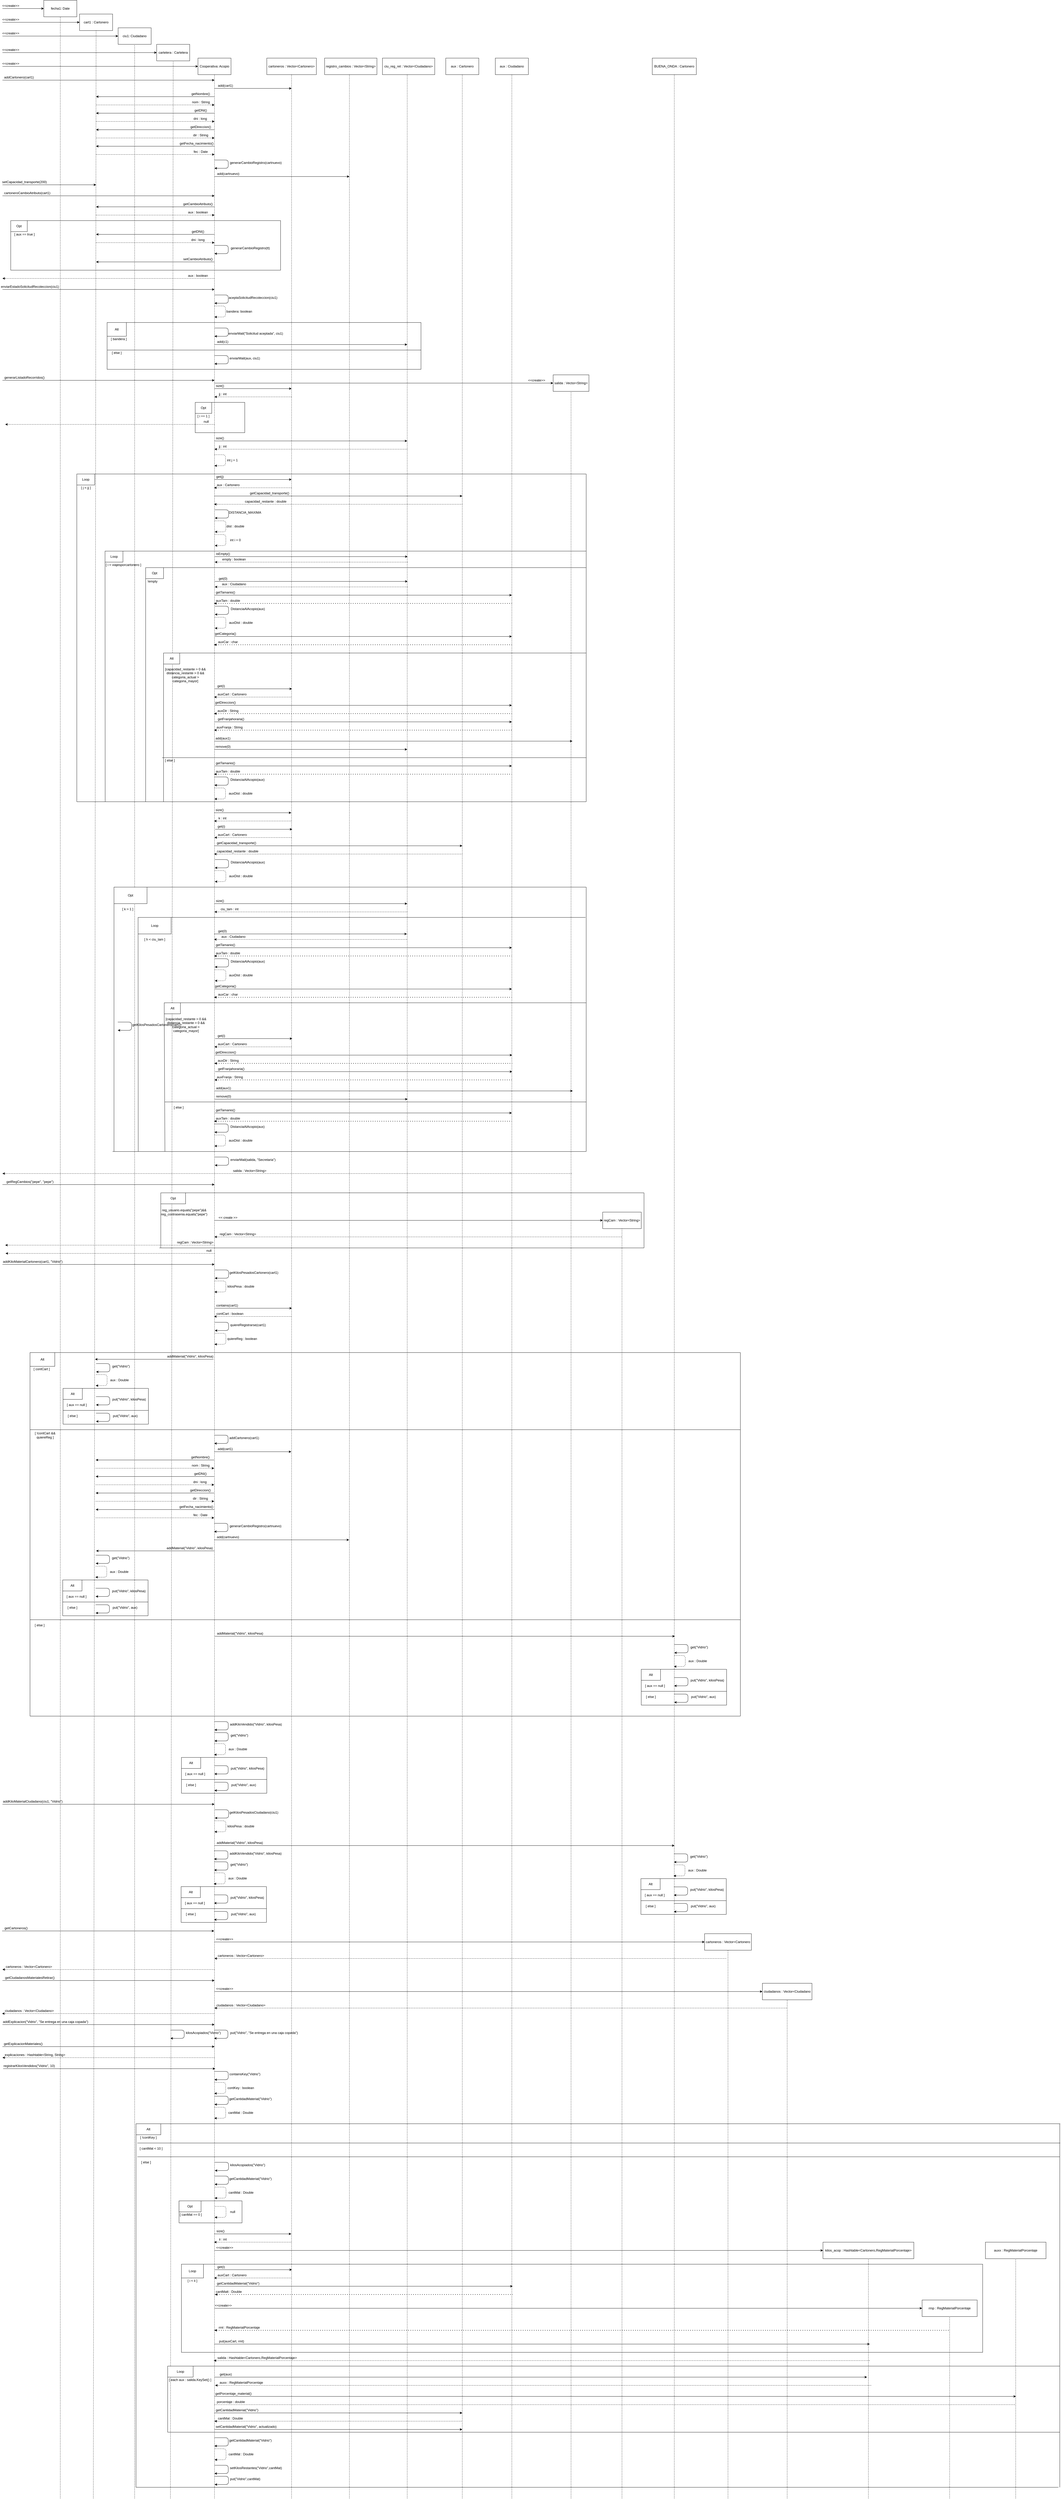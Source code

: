 <mxfile version="14.8.0" type="device"><diagram id="kgpKYQtTHZ0yAKxKKP6v" name="Page-1"><mxGraphModel dx="3460" dy="1630" grid="1" gridSize="10" guides="1" tooltips="1" connect="1" arrows="1" fold="1" page="1" pageScale="1" pageWidth="850" pageHeight="1100" math="0" shadow="0"><root><mxCell id="0"/><mxCell id="1" parent="0"/><mxCell id="Zz7zZsoTrPl4bX4_Hn9A-752" value="" style="rounded=0;whiteSpace=wrap;html=1;" vertex="1" parent="1"><mxGeometry x="640" y="8760" width="3240" height="240" as="geometry"/></mxCell><mxCell id="Zz7zZsoTrPl4bX4_Hn9A-720" value="" style="rounded=0;whiteSpace=wrap;html=1;" vertex="1" parent="1"><mxGeometry x="690" y="8390" width="2910" height="320" as="geometry"/></mxCell><mxCell id="Zz7zZsoTrPl4bX4_Hn9A-688" value="" style="rounded=0;whiteSpace=wrap;html=1;" vertex="1" parent="1"><mxGeometry x="681.25" y="8160" width="228.75" height="80" as="geometry"/></mxCell><mxCell id="Zz7zZsoTrPl4bX4_Hn9A-130" value="" style="rounded=0;whiteSpace=wrap;html=1;" vertex="1" parent="1"><mxGeometry x="740" y="1630" width="180" height="110" as="geometry"/></mxCell><mxCell id="Zz7zZsoTrPl4bX4_Hn9A-111" value="" style="rounded=0;whiteSpace=wrap;html=1;" vertex="1" parent="1"><mxGeometry x="420" y="1340" width="1140" height="170" as="geometry"/></mxCell><mxCell id="Zz7zZsoTrPl4bX4_Hn9A-74" value="" style="rounded=0;whiteSpace=wrap;html=1;" vertex="1" parent="1"><mxGeometry x="70" y="970" width="980" height="180" as="geometry"/></mxCell><mxCell id="Zz7zZsoTrPl4bX4_Hn9A-1" value="fecha1: Date" style="rounded=0;whiteSpace=wrap;html=1;" vertex="1" parent="1"><mxGeometry x="190" y="170" width="120" height="60" as="geometry"/></mxCell><mxCell id="Zz7zZsoTrPl4bX4_Hn9A-3" value="" style="endArrow=none;dashed=1;html=1;entryX=0.5;entryY=1;entryDx=0;entryDy=0;" edge="1" parent="1" target="Zz7zZsoTrPl4bX4_Hn9A-1"><mxGeometry width="50" height="50" relative="1" as="geometry"><mxPoint x="250" y="9240" as="sourcePoint"/><mxPoint x="350" y="220" as="targetPoint"/></mxGeometry></mxCell><mxCell id="Zz7zZsoTrPl4bX4_Hn9A-4" value="" style="endArrow=classic;html=1;entryX=0;entryY=0.5;entryDx=0;entryDy=0;" edge="1" parent="1" target="Zz7zZsoTrPl4bX4_Hn9A-1"><mxGeometry width="50" height="50" relative="1" as="geometry"><mxPoint x="40" y="200" as="sourcePoint"/><mxPoint x="130" y="210" as="targetPoint"/></mxGeometry></mxCell><mxCell id="Zz7zZsoTrPl4bX4_Hn9A-5" value="&amp;lt;&amp;lt;create&amp;gt;&amp;gt;" style="text;html=1;strokeColor=none;fillColor=none;align=center;verticalAlign=middle;whiteSpace=wrap;rounded=0;" vertex="1" parent="1"><mxGeometry x="50" y="180" width="40" height="20" as="geometry"/></mxCell><mxCell id="Zz7zZsoTrPl4bX4_Hn9A-6" value="cart1 : Cartonero" style="rounded=0;whiteSpace=wrap;html=1;" vertex="1" parent="1"><mxGeometry x="320" y="220" width="120" height="60" as="geometry"/></mxCell><mxCell id="Zz7zZsoTrPl4bX4_Hn9A-7" value="" style="endArrow=classic;html=1;entryX=0;entryY=0.5;entryDx=0;entryDy=0;" edge="1" parent="1" target="Zz7zZsoTrPl4bX4_Hn9A-6"><mxGeometry width="50" height="50" relative="1" as="geometry"><mxPoint x="40" y="250" as="sourcePoint"/><mxPoint x="350" y="280" as="targetPoint"/></mxGeometry></mxCell><mxCell id="Zz7zZsoTrPl4bX4_Hn9A-9" value="&amp;lt;&amp;lt;create&amp;gt;&amp;gt;" style="text;html=1;strokeColor=none;fillColor=none;align=center;verticalAlign=middle;whiteSpace=wrap;rounded=0;" vertex="1" parent="1"><mxGeometry x="50" y="230" width="40" height="20" as="geometry"/></mxCell><mxCell id="Zz7zZsoTrPl4bX4_Hn9A-10" value="ciu1: Ciudadano" style="rounded=0;whiteSpace=wrap;html=1;" vertex="1" parent="1"><mxGeometry x="460" y="270" width="120" height="60" as="geometry"/></mxCell><mxCell id="Zz7zZsoTrPl4bX4_Hn9A-11" value="" style="endArrow=classic;html=1;entryX=0;entryY=0.5;entryDx=0;entryDy=0;" edge="1" parent="1" target="Zz7zZsoTrPl4bX4_Hn9A-10"><mxGeometry width="50" height="50" relative="1" as="geometry"><mxPoint x="40" y="300" as="sourcePoint"/><mxPoint x="330" y="300" as="targetPoint"/></mxGeometry></mxCell><mxCell id="Zz7zZsoTrPl4bX4_Hn9A-12" value="&amp;lt;&amp;lt;create&amp;gt;&amp;gt;" style="text;html=1;strokeColor=none;fillColor=none;align=center;verticalAlign=middle;whiteSpace=wrap;rounded=0;" vertex="1" parent="1"><mxGeometry x="50" y="280" width="40" height="20" as="geometry"/></mxCell><mxCell id="Zz7zZsoTrPl4bX4_Hn9A-13" value="" style="endArrow=none;dashed=1;html=1;entryX=0.5;entryY=1;entryDx=0;entryDy=0;" edge="1" parent="1" target="Zz7zZsoTrPl4bX4_Hn9A-6"><mxGeometry width="50" height="50" relative="1" as="geometry"><mxPoint x="370" y="9240" as="sourcePoint"/><mxPoint x="370.0" y="320" as="targetPoint"/></mxGeometry></mxCell><mxCell id="Zz7zZsoTrPl4bX4_Hn9A-14" value="" style="endArrow=none;dashed=1;html=1;entryX=0.5;entryY=1;entryDx=0;entryDy=0;startArrow=none;" edge="1" parent="1" target="Zz7zZsoTrPl4bX4_Hn9A-10"><mxGeometry width="50" height="50" relative="1" as="geometry"><mxPoint x="520" y="9240" as="sourcePoint"/><mxPoint x="510" y="380" as="targetPoint"/></mxGeometry></mxCell><mxCell id="Zz7zZsoTrPl4bX4_Hn9A-15" value="cartelera : Cartelera" style="rounded=0;whiteSpace=wrap;html=1;" vertex="1" parent="1"><mxGeometry x="600" y="330" width="120" height="60" as="geometry"/></mxCell><mxCell id="Zz7zZsoTrPl4bX4_Hn9A-16" value="" style="endArrow=none;dashed=1;html=1;entryX=0.5;entryY=1;entryDx=0;entryDy=0;" edge="1" parent="1" target="Zz7zZsoTrPl4bX4_Hn9A-15"><mxGeometry width="50" height="50" relative="1" as="geometry"><mxPoint x="650" y="9240" as="sourcePoint"/><mxPoint x="650" y="440" as="targetPoint"/></mxGeometry></mxCell><mxCell id="Zz7zZsoTrPl4bX4_Hn9A-17" value="" style="endArrow=classic;html=1;entryX=0;entryY=0.5;entryDx=0;entryDy=0;" edge="1" parent="1" target="Zz7zZsoTrPl4bX4_Hn9A-15"><mxGeometry width="50" height="50" relative="1" as="geometry"><mxPoint x="40" y="360" as="sourcePoint"/><mxPoint x="460" y="360" as="targetPoint"/></mxGeometry></mxCell><mxCell id="Zz7zZsoTrPl4bX4_Hn9A-18" value="&amp;lt;&amp;lt;create&amp;gt;&amp;gt;" style="text;html=1;strokeColor=none;fillColor=none;align=center;verticalAlign=middle;whiteSpace=wrap;rounded=0;" vertex="1" parent="1"><mxGeometry x="50" y="340" width="40" height="20" as="geometry"/></mxCell><mxCell id="Zz7zZsoTrPl4bX4_Hn9A-19" value="Cooperativa: Acopio" style="rounded=0;whiteSpace=wrap;html=1;" vertex="1" parent="1"><mxGeometry x="750" y="380" width="120" height="60" as="geometry"/></mxCell><mxCell id="Zz7zZsoTrPl4bX4_Hn9A-20" value="" style="endArrow=none;dashed=1;html=1;entryX=0.5;entryY=1;entryDx=0;entryDy=0;" edge="1" parent="1" target="Zz7zZsoTrPl4bX4_Hn9A-19"><mxGeometry width="50" height="50" relative="1" as="geometry"><mxPoint x="810" y="9240" as="sourcePoint"/><mxPoint x="800" y="480" as="targetPoint"/></mxGeometry></mxCell><mxCell id="Zz7zZsoTrPl4bX4_Hn9A-21" value="" style="endArrow=classic;html=1;" edge="1" parent="1" target="Zz7zZsoTrPl4bX4_Hn9A-19"><mxGeometry width="50" height="50" relative="1" as="geometry"><mxPoint x="40" y="410" as="sourcePoint"/><mxPoint x="600" y="409.5" as="targetPoint"/></mxGeometry></mxCell><mxCell id="Zz7zZsoTrPl4bX4_Hn9A-22" value="&amp;lt;&amp;lt;create&amp;gt;&amp;gt;" style="text;html=1;strokeColor=none;fillColor=none;align=center;verticalAlign=middle;whiteSpace=wrap;rounded=0;" vertex="1" parent="1"><mxGeometry x="50" y="389.5" width="40" height="20" as="geometry"/></mxCell><mxCell id="Zz7zZsoTrPl4bX4_Hn9A-23" value="addCartonero(cart1)" style="text;html=1;strokeColor=none;fillColor=none;align=center;verticalAlign=middle;whiteSpace=wrap;rounded=0;" vertex="1" parent="1"><mxGeometry x="80" y="440" width="40" height="20" as="geometry"/></mxCell><mxCell id="Zz7zZsoTrPl4bX4_Hn9A-24" value="" style="endArrow=classic;html=1;" edge="1" parent="1"><mxGeometry width="50" height="50" relative="1" as="geometry"><mxPoint x="40" y="460" as="sourcePoint"/><mxPoint x="810" y="460" as="targetPoint"/></mxGeometry></mxCell><mxCell id="Zz7zZsoTrPl4bX4_Hn9A-27" value="cartoneros : Vector&amp;lt;Cartonero&amp;gt;" style="rounded=0;whiteSpace=wrap;html=1;" vertex="1" parent="1"><mxGeometry x="1000" y="380" width="180" height="60" as="geometry"/></mxCell><mxCell id="Zz7zZsoTrPl4bX4_Hn9A-28" value="" style="endArrow=none;dashed=1;html=1;" edge="1" parent="1"><mxGeometry width="50" height="50" relative="1" as="geometry"><mxPoint x="1090" y="9240" as="sourcePoint"/><mxPoint x="1090" y="440" as="targetPoint"/></mxGeometry></mxCell><mxCell id="Zz7zZsoTrPl4bX4_Hn9A-29" value="" style="endArrow=classic;html=1;" edge="1" parent="1"><mxGeometry width="50" height="50" relative="1" as="geometry"><mxPoint x="810" y="490" as="sourcePoint"/><mxPoint x="1090" y="490" as="targetPoint"/></mxGeometry></mxCell><mxCell id="Zz7zZsoTrPl4bX4_Hn9A-30" value="add(cart1)" style="text;html=1;strokeColor=none;fillColor=none;align=center;verticalAlign=middle;whiteSpace=wrap;rounded=0;" vertex="1" parent="1"><mxGeometry x="830" y="470" width="40" height="20" as="geometry"/></mxCell><mxCell id="Zz7zZsoTrPl4bX4_Hn9A-31" value="" style="endArrow=classic;html=1;" edge="1" parent="1"><mxGeometry width="50" height="50" relative="1" as="geometry"><mxPoint x="810" y="520" as="sourcePoint"/><mxPoint x="380" y="520" as="targetPoint"/></mxGeometry></mxCell><mxCell id="Zz7zZsoTrPl4bX4_Hn9A-32" value="" style="endArrow=none;dashed=1;html=1;" edge="1" parent="1"><mxGeometry width="50" height="50" relative="1" as="geometry"><mxPoint x="380" y="550" as="sourcePoint"/><mxPoint x="810" y="550" as="targetPoint"/></mxGeometry></mxCell><mxCell id="Zz7zZsoTrPl4bX4_Hn9A-33" value="" style="endArrow=classic;html=1;" edge="1" parent="1"><mxGeometry width="50" height="50" relative="1" as="geometry"><mxPoint x="800" y="550" as="sourcePoint"/><mxPoint x="810" y="550" as="targetPoint"/></mxGeometry></mxCell><mxCell id="Zz7zZsoTrPl4bX4_Hn9A-34" value="getNombre()" style="text;html=1;strokeColor=none;fillColor=none;align=center;verticalAlign=middle;whiteSpace=wrap;rounded=0;" vertex="1" parent="1"><mxGeometry x="740" y="500" width="40" height="20" as="geometry"/></mxCell><mxCell id="Zz7zZsoTrPl4bX4_Hn9A-35" value="nom&amp;nbsp;: String&amp;nbsp;" style="text;html=1;strokeColor=none;fillColor=none;align=center;verticalAlign=middle;whiteSpace=wrap;rounded=0;" vertex="1" parent="1"><mxGeometry x="725" y="530" width="75" height="20" as="geometry"/></mxCell><mxCell id="Zz7zZsoTrPl4bX4_Hn9A-41" value="" style="endArrow=classic;html=1;" edge="1" parent="1"><mxGeometry width="50" height="50" relative="1" as="geometry"><mxPoint x="810" y="580" as="sourcePoint"/><mxPoint x="380" y="580" as="targetPoint"/></mxGeometry></mxCell><mxCell id="Zz7zZsoTrPl4bX4_Hn9A-42" value="" style="endArrow=none;dashed=1;html=1;" edge="1" parent="1"><mxGeometry width="50" height="50" relative="1" as="geometry"><mxPoint x="380" y="610" as="sourcePoint"/><mxPoint x="810" y="610" as="targetPoint"/></mxGeometry></mxCell><mxCell id="Zz7zZsoTrPl4bX4_Hn9A-43" value="" style="endArrow=classic;html=1;" edge="1" parent="1"><mxGeometry width="50" height="50" relative="1" as="geometry"><mxPoint x="800" y="610" as="sourcePoint"/><mxPoint x="810" y="610" as="targetPoint"/></mxGeometry></mxCell><mxCell id="Zz7zZsoTrPl4bX4_Hn9A-44" value="getDNI()" style="text;html=1;strokeColor=none;fillColor=none;align=center;verticalAlign=middle;whiteSpace=wrap;rounded=0;" vertex="1" parent="1"><mxGeometry x="740" y="560" width="40" height="20" as="geometry"/></mxCell><mxCell id="Zz7zZsoTrPl4bX4_Hn9A-45" value="dni&amp;nbsp;: long&amp;nbsp;" style="text;html=1;strokeColor=none;fillColor=none;align=center;verticalAlign=middle;whiteSpace=wrap;rounded=0;" vertex="1" parent="1"><mxGeometry x="725" y="590" width="70" height="20" as="geometry"/></mxCell><mxCell id="Zz7zZsoTrPl4bX4_Hn9A-46" value="" style="endArrow=classic;html=1;" edge="1" parent="1"><mxGeometry width="50" height="50" relative="1" as="geometry"><mxPoint x="810" y="640" as="sourcePoint"/><mxPoint x="380" y="640" as="targetPoint"/></mxGeometry></mxCell><mxCell id="Zz7zZsoTrPl4bX4_Hn9A-47" value="" style="endArrow=none;dashed=1;html=1;" edge="1" parent="1"><mxGeometry width="50" height="50" relative="1" as="geometry"><mxPoint x="380" y="670" as="sourcePoint"/><mxPoint x="810" y="670" as="targetPoint"/></mxGeometry></mxCell><mxCell id="Zz7zZsoTrPl4bX4_Hn9A-48" value="" style="endArrow=classic;html=1;" edge="1" parent="1"><mxGeometry width="50" height="50" relative="1" as="geometry"><mxPoint x="800" y="670" as="sourcePoint"/><mxPoint x="810" y="670" as="targetPoint"/></mxGeometry></mxCell><mxCell id="Zz7zZsoTrPl4bX4_Hn9A-49" value="getDireccion()" style="text;html=1;strokeColor=none;fillColor=none;align=center;verticalAlign=middle;whiteSpace=wrap;rounded=0;" vertex="1" parent="1"><mxGeometry x="740" y="620" width="40" height="20" as="geometry"/></mxCell><mxCell id="Zz7zZsoTrPl4bX4_Hn9A-50" value="dir&amp;nbsp;: String" style="text;html=1;strokeColor=none;fillColor=none;align=center;verticalAlign=middle;whiteSpace=wrap;rounded=0;" vertex="1" parent="1"><mxGeometry x="725" y="650" width="70" height="20" as="geometry"/></mxCell><mxCell id="Zz7zZsoTrPl4bX4_Hn9A-51" value="" style="endArrow=classic;html=1;" edge="1" parent="1"><mxGeometry width="50" height="50" relative="1" as="geometry"><mxPoint x="810" y="700" as="sourcePoint"/><mxPoint x="380" y="700" as="targetPoint"/></mxGeometry></mxCell><mxCell id="Zz7zZsoTrPl4bX4_Hn9A-52" value="" style="endArrow=none;dashed=1;html=1;" edge="1" parent="1"><mxGeometry width="50" height="50" relative="1" as="geometry"><mxPoint x="380" y="730" as="sourcePoint"/><mxPoint x="810" y="730" as="targetPoint"/></mxGeometry></mxCell><mxCell id="Zz7zZsoTrPl4bX4_Hn9A-53" value="" style="endArrow=classic;html=1;" edge="1" parent="1"><mxGeometry width="50" height="50" relative="1" as="geometry"><mxPoint x="800" y="730" as="sourcePoint"/><mxPoint x="810" y="730" as="targetPoint"/></mxGeometry></mxCell><mxCell id="Zz7zZsoTrPl4bX4_Hn9A-54" value="getFecha_nacimiento()" style="text;html=1;strokeColor=none;fillColor=none;align=center;verticalAlign=middle;whiteSpace=wrap;rounded=0;" vertex="1" parent="1"><mxGeometry x="725" y="680" width="40" height="20" as="geometry"/></mxCell><mxCell id="Zz7zZsoTrPl4bX4_Hn9A-55" value="fec&amp;nbsp;: Date" style="text;html=1;strokeColor=none;fillColor=none;align=center;verticalAlign=middle;whiteSpace=wrap;rounded=0;" vertex="1" parent="1"><mxGeometry x="725" y="710" width="70" height="20" as="geometry"/></mxCell><mxCell id="Zz7zZsoTrPl4bX4_Hn9A-56" value="" style="endArrow=classic;html=1;" edge="1" parent="1"><mxGeometry width="50" height="50" relative="1" as="geometry"><mxPoint x="810" y="1360" as="sourcePoint"/><mxPoint x="810" y="1390" as="targetPoint"/><Array as="points"><mxPoint x="860" y="1360"/><mxPoint x="860" y="1390"/></Array></mxGeometry></mxCell><mxCell id="Zz7zZsoTrPl4bX4_Hn9A-57" value="generarCambioRegistro(cartnuevo)" style="text;html=1;strokeColor=none;fillColor=none;align=center;verticalAlign=middle;whiteSpace=wrap;rounded=0;" vertex="1" parent="1"><mxGeometry x="940" y="750" width="40" height="20" as="geometry"/></mxCell><mxCell id="Zz7zZsoTrPl4bX4_Hn9A-59" value="registro_cambios : Vector&amp;lt;String&amp;gt;" style="rounded=0;whiteSpace=wrap;html=1;" vertex="1" parent="1"><mxGeometry x="1210" y="380" width="190" height="60" as="geometry"/></mxCell><mxCell id="Zz7zZsoTrPl4bX4_Hn9A-60" value="" style="endArrow=none;dashed=1;html=1;" edge="1" parent="1"><mxGeometry width="50" height="50" relative="1" as="geometry"><mxPoint x="1300" y="9240" as="sourcePoint"/><mxPoint x="1300" y="440" as="targetPoint"/></mxGeometry></mxCell><mxCell id="Zz7zZsoTrPl4bX4_Hn9A-61" value="" style="endArrow=classic;html=1;" edge="1" parent="1"><mxGeometry width="50" height="50" relative="1" as="geometry"><mxPoint x="810" y="810" as="sourcePoint"/><mxPoint x="1300" y="810" as="targetPoint"/></mxGeometry></mxCell><mxCell id="Zz7zZsoTrPl4bX4_Hn9A-62" value="add(cartnuevo)" style="text;html=1;strokeColor=none;fillColor=none;align=center;verticalAlign=middle;whiteSpace=wrap;rounded=0;" vertex="1" parent="1"><mxGeometry x="840" y="790" width="40" height="20" as="geometry"/></mxCell><mxCell id="Zz7zZsoTrPl4bX4_Hn9A-63" value="" style="endArrow=classic;html=1;" edge="1" parent="1"><mxGeometry width="50" height="50" relative="1" as="geometry"><mxPoint x="40" y="840" as="sourcePoint"/><mxPoint x="380" y="840" as="targetPoint"/></mxGeometry></mxCell><mxCell id="Zz7zZsoTrPl4bX4_Hn9A-64" value="setCapacidad_transporte(200)" style="text;html=1;strokeColor=none;fillColor=none;align=center;verticalAlign=middle;whiteSpace=wrap;rounded=0;" vertex="1" parent="1"><mxGeometry x="100" y="820" width="40" height="20" as="geometry"/></mxCell><mxCell id="Zz7zZsoTrPl4bX4_Hn9A-67" value="cartoneroCambioAtributo(cart1)" style="text;html=1;strokeColor=none;fillColor=none;align=center;verticalAlign=middle;whiteSpace=wrap;rounded=0;" vertex="1" parent="1"><mxGeometry x="110" y="860" width="40" height="20" as="geometry"/></mxCell><mxCell id="Zz7zZsoTrPl4bX4_Hn9A-68" value="" style="endArrow=classic;html=1;" edge="1" parent="1"><mxGeometry width="50" height="50" relative="1" as="geometry"><mxPoint x="40" y="880.0" as="sourcePoint"/><mxPoint x="810" y="880" as="targetPoint"/></mxGeometry></mxCell><mxCell id="Zz7zZsoTrPl4bX4_Hn9A-69" value="" style="endArrow=classic;html=1;" edge="1" parent="1"><mxGeometry width="50" height="50" relative="1" as="geometry"><mxPoint x="810" y="920" as="sourcePoint"/><mxPoint x="380" y="920" as="targetPoint"/></mxGeometry></mxCell><mxCell id="Zz7zZsoTrPl4bX4_Hn9A-70" value="getCambioAtributo()" style="text;html=1;strokeColor=none;fillColor=none;align=center;verticalAlign=middle;whiteSpace=wrap;rounded=0;" vertex="1" parent="1"><mxGeometry x="730" y="900" width="40" height="20" as="geometry"/></mxCell><mxCell id="Zz7zZsoTrPl4bX4_Hn9A-71" value="" style="endArrow=none;dashed=1;html=1;" edge="1" parent="1"><mxGeometry width="50" height="50" relative="1" as="geometry"><mxPoint x="380" y="950.0" as="sourcePoint"/><mxPoint x="810" y="950.0" as="targetPoint"/></mxGeometry></mxCell><mxCell id="Zz7zZsoTrPl4bX4_Hn9A-72" value="" style="endArrow=classic;html=1;" edge="1" parent="1"><mxGeometry width="50" height="50" relative="1" as="geometry"><mxPoint x="800" y="950.0" as="sourcePoint"/><mxPoint x="810" y="950.0" as="targetPoint"/></mxGeometry></mxCell><mxCell id="Zz7zZsoTrPl4bX4_Hn9A-73" value="aux : boolean" style="text;html=1;strokeColor=none;fillColor=none;align=center;verticalAlign=middle;whiteSpace=wrap;rounded=0;" vertex="1" parent="1"><mxGeometry x="710" y="930" width="80" height="20" as="geometry"/></mxCell><mxCell id="Zz7zZsoTrPl4bX4_Hn9A-75" value="Opt" style="rounded=0;whiteSpace=wrap;html=1;" vertex="1" parent="1"><mxGeometry x="70" y="970" width="60" height="40" as="geometry"/></mxCell><mxCell id="Zz7zZsoTrPl4bX4_Hn9A-76" value="[ aux == true ]" style="text;html=1;strokeColor=none;fillColor=none;align=center;verticalAlign=middle;whiteSpace=wrap;rounded=0;" vertex="1" parent="1"><mxGeometry x="80" y="1010" width="80" height="20" as="geometry"/></mxCell><mxCell id="Zz7zZsoTrPl4bX4_Hn9A-78" value="" style="endArrow=classic;html=1;" edge="1" parent="1"><mxGeometry width="50" height="50" relative="1" as="geometry"><mxPoint x="810" y="1020.0" as="sourcePoint"/><mxPoint x="380" y="1020.0" as="targetPoint"/></mxGeometry></mxCell><mxCell id="Zz7zZsoTrPl4bX4_Hn9A-79" value="getDNI()" style="text;html=1;strokeColor=none;fillColor=none;align=center;verticalAlign=middle;whiteSpace=wrap;rounded=0;" vertex="1" parent="1"><mxGeometry x="730" y="1000" width="40" height="20" as="geometry"/></mxCell><mxCell id="Zz7zZsoTrPl4bX4_Hn9A-80" value="" style="endArrow=none;dashed=1;html=1;" edge="1" parent="1"><mxGeometry width="50" height="50" relative="1" as="geometry"><mxPoint x="380" y="1050.0" as="sourcePoint"/><mxPoint x="810" y="1050.0" as="targetPoint"/></mxGeometry></mxCell><mxCell id="Zz7zZsoTrPl4bX4_Hn9A-81" value="" style="endArrow=classic;html=1;" edge="1" parent="1"><mxGeometry width="50" height="50" relative="1" as="geometry"><mxPoint x="800" y="1050.0" as="sourcePoint"/><mxPoint x="810" y="1050.0" as="targetPoint"/></mxGeometry></mxCell><mxCell id="Zz7zZsoTrPl4bX4_Hn9A-82" value="dni : long" style="text;html=1;strokeColor=none;fillColor=none;align=center;verticalAlign=middle;whiteSpace=wrap;rounded=0;" vertex="1" parent="1"><mxGeometry x="710" y="1030" width="80" height="20" as="geometry"/></mxCell><mxCell id="Zz7zZsoTrPl4bX4_Hn9A-83" value="" style="endArrow=classic;html=1;" edge="1" parent="1"><mxGeometry width="50" height="50" relative="1" as="geometry"><mxPoint x="810" y="1060.0" as="sourcePoint"/><mxPoint x="810" y="1090.0" as="targetPoint"/><Array as="points"><mxPoint x="860" y="1060"/><mxPoint x="860" y="1090"/></Array></mxGeometry></mxCell><mxCell id="Zz7zZsoTrPl4bX4_Hn9A-84" value="generarCambioRegistro(tt)" style="text;html=1;strokeColor=none;fillColor=none;align=center;verticalAlign=middle;whiteSpace=wrap;rounded=0;" vertex="1" parent="1"><mxGeometry x="920" y="1060" width="40" height="20" as="geometry"/></mxCell><mxCell id="Zz7zZsoTrPl4bX4_Hn9A-85" value="setCambioAtributo()" style="text;html=1;strokeColor=none;fillColor=none;align=center;verticalAlign=middle;whiteSpace=wrap;rounded=0;" vertex="1" parent="1"><mxGeometry x="730" y="1100" width="40" height="20" as="geometry"/></mxCell><mxCell id="Zz7zZsoTrPl4bX4_Hn9A-86" value="" style="endArrow=classic;html=1;" edge="1" parent="1"><mxGeometry width="50" height="50" relative="1" as="geometry"><mxPoint x="810" y="1120.0" as="sourcePoint"/><mxPoint x="380" y="1120.0" as="targetPoint"/></mxGeometry></mxCell><mxCell id="Zz7zZsoTrPl4bX4_Hn9A-91" value="" style="endArrow=none;dashed=1;html=1;" edge="1" parent="1"><mxGeometry width="50" height="50" relative="1" as="geometry"><mxPoint x="50" y="1180" as="sourcePoint"/><mxPoint x="810" y="1180" as="targetPoint"/><Array as="points"><mxPoint x="460" y="1180"/></Array></mxGeometry></mxCell><mxCell id="Zz7zZsoTrPl4bX4_Hn9A-92" value="" style="endArrow=classic;html=1;" edge="1" parent="1"><mxGeometry width="50" height="50" relative="1" as="geometry"><mxPoint x="50" y="1180.0" as="sourcePoint"/><mxPoint x="40" y="1180.0" as="targetPoint"/></mxGeometry></mxCell><mxCell id="Zz7zZsoTrPl4bX4_Hn9A-93" value="aux : boolean" style="text;html=1;strokeColor=none;fillColor=none;align=center;verticalAlign=middle;whiteSpace=wrap;rounded=0;" vertex="1" parent="1"><mxGeometry x="710" y="1160" width="80" height="20" as="geometry"/></mxCell><mxCell id="Zz7zZsoTrPl4bX4_Hn9A-94" value="enviarEstadoSolicitudRecoleccion(ciu1)" style="text;html=1;strokeColor=none;fillColor=none;align=center;verticalAlign=middle;whiteSpace=wrap;rounded=0;" vertex="1" parent="1"><mxGeometry x="120" y="1200" width="40" height="20" as="geometry"/></mxCell><mxCell id="Zz7zZsoTrPl4bX4_Hn9A-95" value="" style="endArrow=classic;html=1;" edge="1" parent="1"><mxGeometry width="50" height="50" relative="1" as="geometry"><mxPoint x="40" y="1220" as="sourcePoint"/><mxPoint x="810" y="1220" as="targetPoint"/></mxGeometry></mxCell><mxCell id="Zz7zZsoTrPl4bX4_Hn9A-97" value="aceptaSolicitudRecoleccion(ciu1)" style="text;html=1;strokeColor=none;fillColor=none;align=center;verticalAlign=middle;whiteSpace=wrap;rounded=0;" vertex="1" parent="1"><mxGeometry x="930" y="1240" width="40" height="20" as="geometry"/></mxCell><mxCell id="Zz7zZsoTrPl4bX4_Hn9A-101" value="" style="endArrow=classic;html=1;" edge="1" parent="1"><mxGeometry width="50" height="50" relative="1" as="geometry"><mxPoint x="810" y="750.0" as="sourcePoint"/><mxPoint x="810" y="780.0" as="targetPoint"/><Array as="points"><mxPoint x="860" y="750"/><mxPoint x="860" y="780"/></Array></mxGeometry></mxCell><mxCell id="Zz7zZsoTrPl4bX4_Hn9A-103" value="" style="endArrow=none;dashed=1;html=1;" edge="1" parent="1"><mxGeometry width="50" height="50" relative="1" as="geometry"><mxPoint x="810" y="1280" as="sourcePoint"/><mxPoint x="810" y="1320" as="targetPoint"/><Array as="points"><mxPoint x="850" y="1280"/><mxPoint x="850" y="1320"/></Array></mxGeometry></mxCell><mxCell id="Zz7zZsoTrPl4bX4_Hn9A-104" value="" style="endArrow=classic;html=1;" edge="1" parent="1"><mxGeometry width="50" height="50" relative="1" as="geometry"><mxPoint x="820" y="1320" as="sourcePoint"/><mxPoint x="810" y="1320" as="targetPoint"/></mxGeometry></mxCell><mxCell id="Zz7zZsoTrPl4bX4_Hn9A-105" value="bandera: boolean" style="text;html=1;strokeColor=none;fillColor=none;align=center;verticalAlign=middle;whiteSpace=wrap;rounded=0;" vertex="1" parent="1"><mxGeometry x="830" y="1290" width="140" height="20" as="geometry"/></mxCell><mxCell id="Zz7zZsoTrPl4bX4_Hn9A-107" value="ciu_reg_ret : Vector&amp;lt;Ciudadano&amp;gt;" style="rounded=0;whiteSpace=wrap;html=1;" vertex="1" parent="1"><mxGeometry x="1420" y="380" width="190" height="60" as="geometry"/></mxCell><mxCell id="Zz7zZsoTrPl4bX4_Hn9A-108" value="" style="endArrow=none;dashed=1;html=1;" edge="1" parent="1"><mxGeometry width="50" height="50" relative="1" as="geometry"><mxPoint x="1510" y="9240" as="sourcePoint"/><mxPoint x="1510" y="440" as="targetPoint"/></mxGeometry></mxCell><mxCell id="Zz7zZsoTrPl4bX4_Hn9A-112" value="Alt" style="rounded=0;whiteSpace=wrap;html=1;" vertex="1" parent="1"><mxGeometry x="420" y="1340" width="70" height="50" as="geometry"/></mxCell><mxCell id="Zz7zZsoTrPl4bX4_Hn9A-113" value="[ bandera ]" style="text;html=1;strokeColor=none;fillColor=none;align=center;verticalAlign=middle;whiteSpace=wrap;rounded=0;" vertex="1" parent="1"><mxGeometry x="410" y="1390" width="105" height="20" as="geometry"/></mxCell><mxCell id="Zz7zZsoTrPl4bX4_Hn9A-115" value="" style="endArrow=classic;html=1;" edge="1" parent="1"><mxGeometry width="50" height="50" relative="1" as="geometry"><mxPoint x="810" y="1240" as="sourcePoint"/><mxPoint x="810" y="1270" as="targetPoint"/><Array as="points"><mxPoint x="860" y="1240"/><mxPoint x="860" y="1270"/></Array></mxGeometry></mxCell><mxCell id="Zz7zZsoTrPl4bX4_Hn9A-116" value="enviarMail(&quot;Solicitud aceptada&quot;, ciu1)" style="text;html=1;strokeColor=none;fillColor=none;align=center;verticalAlign=middle;whiteSpace=wrap;rounded=0;" vertex="1" parent="1"><mxGeometry x="850" y="1370" width="220" height="20" as="geometry"/></mxCell><mxCell id="Zz7zZsoTrPl4bX4_Hn9A-117" value="" style="endArrow=classic;html=1;" edge="1" parent="1"><mxGeometry width="50" height="50" relative="1" as="geometry"><mxPoint x="810" y="1420" as="sourcePoint"/><mxPoint x="1510" y="1420" as="targetPoint"/></mxGeometry></mxCell><mxCell id="Zz7zZsoTrPl4bX4_Hn9A-118" value="add(c1)" style="text;html=1;strokeColor=none;fillColor=none;align=center;verticalAlign=middle;whiteSpace=wrap;rounded=0;" vertex="1" parent="1"><mxGeometry x="820" y="1400" width="40" height="20" as="geometry"/></mxCell><mxCell id="Zz7zZsoTrPl4bX4_Hn9A-119" value="" style="endArrow=classic;html=1;" edge="1" parent="1"><mxGeometry width="50" height="50" relative="1" as="geometry"><mxPoint x="810" y="1460" as="sourcePoint"/><mxPoint x="810" y="1490" as="targetPoint"/><Array as="points"><mxPoint x="860" y="1460"/><mxPoint x="860" y="1490"/></Array></mxGeometry></mxCell><mxCell id="Zz7zZsoTrPl4bX4_Hn9A-120" value="enviarMail(aux, ciu1)" style="text;html=1;strokeColor=none;fillColor=none;align=center;verticalAlign=middle;whiteSpace=wrap;rounded=0;" vertex="1" parent="1"><mxGeometry x="810" y="1460" width="220" height="20" as="geometry"/></mxCell><mxCell id="Zz7zZsoTrPl4bX4_Hn9A-123" value="" style="endArrow=none;html=1;" edge="1" parent="1"><mxGeometry width="50" height="50" relative="1" as="geometry"><mxPoint x="421" y="1440" as="sourcePoint"/><mxPoint x="1560" y="1440" as="targetPoint"/></mxGeometry></mxCell><mxCell id="Zz7zZsoTrPl4bX4_Hn9A-124" value="[ else ]" style="text;html=1;strokeColor=none;fillColor=none;align=center;verticalAlign=middle;whiteSpace=wrap;rounded=0;" vertex="1" parent="1"><mxGeometry x="435" y="1440" width="40" height="20" as="geometry"/></mxCell><mxCell id="Zz7zZsoTrPl4bX4_Hn9A-126" value="generarListadoRecorridos()" style="text;html=1;strokeColor=none;fillColor=none;align=center;verticalAlign=middle;whiteSpace=wrap;rounded=0;" vertex="1" parent="1"><mxGeometry x="100" y="1530" width="40" height="20" as="geometry"/></mxCell><mxCell id="Zz7zZsoTrPl4bX4_Hn9A-127" value="" style="endArrow=classic;html=1;" edge="1" parent="1"><mxGeometry width="50" height="50" relative="1" as="geometry"><mxPoint x="40" y="1550" as="sourcePoint"/><mxPoint x="810" y="1550" as="targetPoint"/></mxGeometry></mxCell><mxCell id="Zz7zZsoTrPl4bX4_Hn9A-156" value="" style="endArrow=classic;html=1;" edge="1" parent="1"><mxGeometry width="50" height="50" relative="1" as="geometry"><mxPoint x="810" y="1580" as="sourcePoint"/><mxPoint x="1090" y="1580" as="targetPoint"/></mxGeometry></mxCell><mxCell id="Zz7zZsoTrPl4bX4_Hn9A-157" value="size()" style="text;html=1;strokeColor=none;fillColor=none;align=center;verticalAlign=middle;whiteSpace=wrap;rounded=0;" vertex="1" parent="1"><mxGeometry x="810" y="1560" width="40" height="20" as="geometry"/></mxCell><mxCell id="Zz7zZsoTrPl4bX4_Hn9A-158" value="" style="endArrow=none;dashed=1;html=1;" edge="1" parent="1"><mxGeometry width="50" height="50" relative="1" as="geometry"><mxPoint x="1090" y="1610" as="sourcePoint"/><mxPoint x="810" y="1610" as="targetPoint"/></mxGeometry></mxCell><mxCell id="Zz7zZsoTrPl4bX4_Hn9A-159" value="" style="endArrow=classic;html=1;" edge="1" parent="1"><mxGeometry width="50" height="50" relative="1" as="geometry"><mxPoint x="820" y="1610" as="sourcePoint"/><mxPoint x="810" y="1610" as="targetPoint"/></mxGeometry></mxCell><mxCell id="Zz7zZsoTrPl4bX4_Hn9A-160" value="jj : int" style="text;html=1;strokeColor=none;fillColor=none;align=center;verticalAlign=middle;whiteSpace=wrap;rounded=0;" vertex="1" parent="1"><mxGeometry x="820" y="1590" width="40" height="20" as="geometry"/></mxCell><mxCell id="Zz7zZsoTrPl4bX4_Hn9A-161" value="Opt" style="rounded=0;whiteSpace=wrap;html=1;" vertex="1" parent="1"><mxGeometry x="740" y="1630" width="60" height="40" as="geometry"/></mxCell><mxCell id="Zz7zZsoTrPl4bX4_Hn9A-162" value="" style="endArrow=none;dashed=1;html=1;" edge="1" parent="1"><mxGeometry width="50" height="50" relative="1" as="geometry"><mxPoint x="810" y="1710" as="sourcePoint"/><mxPoint x="50" y="1710" as="targetPoint"/></mxGeometry></mxCell><mxCell id="Zz7zZsoTrPl4bX4_Hn9A-163" value="" style="endArrow=classic;html=1;" edge="1" parent="1"><mxGeometry width="50" height="50" relative="1" as="geometry"><mxPoint x="60" y="1710" as="sourcePoint"/><mxPoint x="50" y="1710" as="targetPoint"/></mxGeometry></mxCell><mxCell id="Zz7zZsoTrPl4bX4_Hn9A-164" value="[ i == 1 ]" style="text;html=1;strokeColor=none;fillColor=none;align=center;verticalAlign=middle;whiteSpace=wrap;rounded=0;" vertex="1" parent="1"><mxGeometry x="740" y="1670" width="60" height="20" as="geometry"/></mxCell><mxCell id="Zz7zZsoTrPl4bX4_Hn9A-165" value="null" style="text;html=1;strokeColor=none;fillColor=none;align=center;verticalAlign=middle;whiteSpace=wrap;rounded=0;" vertex="1" parent="1"><mxGeometry x="760" y="1690" width="40" height="20" as="geometry"/></mxCell><mxCell id="Zz7zZsoTrPl4bX4_Hn9A-166" value="" style="endArrow=classic;html=1;" edge="1" parent="1"><mxGeometry width="50" height="50" relative="1" as="geometry"><mxPoint x="810" y="1770" as="sourcePoint"/><mxPoint x="1510" y="1770" as="targetPoint"/></mxGeometry></mxCell><mxCell id="Zz7zZsoTrPl4bX4_Hn9A-167" value="size()" style="text;html=1;strokeColor=none;fillColor=none;align=center;verticalAlign=middle;whiteSpace=wrap;rounded=0;" vertex="1" parent="1"><mxGeometry x="810" y="1750" width="40" height="20" as="geometry"/></mxCell><mxCell id="Zz7zZsoTrPl4bX4_Hn9A-168" value="" style="endArrow=none;dashed=1;html=1;" edge="1" parent="1"><mxGeometry width="50" height="50" relative="1" as="geometry"><mxPoint x="1510" y="1800" as="sourcePoint"/><mxPoint x="810" y="1800" as="targetPoint"/></mxGeometry></mxCell><mxCell id="Zz7zZsoTrPl4bX4_Hn9A-169" value="" style="endArrow=classic;html=1;" edge="1" parent="1"><mxGeometry width="50" height="50" relative="1" as="geometry"><mxPoint x="820" y="1800" as="sourcePoint"/><mxPoint x="810" y="1800" as="targetPoint"/></mxGeometry></mxCell><mxCell id="Zz7zZsoTrPl4bX4_Hn9A-170" value="jj : int" style="text;html=1;strokeColor=none;fillColor=none;align=center;verticalAlign=middle;whiteSpace=wrap;rounded=0;" vertex="1" parent="1"><mxGeometry x="820" y="1780" width="40" height="20" as="geometry"/></mxCell><mxCell id="Zz7zZsoTrPl4bX4_Hn9A-174" value="" style="endArrow=none;dashed=1;html=1;" edge="1" parent="1"><mxGeometry width="50" height="50" relative="1" as="geometry"><mxPoint x="810" y="1820" as="sourcePoint"/><mxPoint x="810" y="1860" as="targetPoint"/><Array as="points"><mxPoint x="850" y="1820"/><mxPoint x="850" y="1860"/></Array></mxGeometry></mxCell><mxCell id="Zz7zZsoTrPl4bX4_Hn9A-175" value="" style="endArrow=classic;html=1;" edge="1" parent="1"><mxGeometry width="50" height="50" relative="1" as="geometry"><mxPoint x="820" y="1860" as="sourcePoint"/><mxPoint x="810" y="1860" as="targetPoint"/></mxGeometry></mxCell><mxCell id="Zz7zZsoTrPl4bX4_Hn9A-176" value="int j = 1" style="text;html=1;strokeColor=none;fillColor=none;align=center;verticalAlign=middle;whiteSpace=wrap;rounded=0;" vertex="1" parent="1"><mxGeometry x="850" y="1830" width="50" height="20" as="geometry"/></mxCell><mxCell id="Zz7zZsoTrPl4bX4_Hn9A-178" value="Loop" style="rounded=0;whiteSpace=wrap;html=1;" vertex="1" parent="1"><mxGeometry x="310" y="1890" width="65" height="40" as="geometry"/></mxCell><mxCell id="Zz7zZsoTrPl4bX4_Hn9A-179" value="[ j &amp;lt; jj ]" style="text;html=1;strokeColor=none;fillColor=none;align=center;verticalAlign=middle;whiteSpace=wrap;rounded=0;" vertex="1" parent="1"><mxGeometry x="322.5" y="1930" width="40" height="20" as="geometry"/></mxCell><mxCell id="Zz7zZsoTrPl4bX4_Hn9A-181" value="" style="endArrow=classic;html=1;" edge="1" parent="1"><mxGeometry width="50" height="50" relative="1" as="geometry"><mxPoint x="810" y="1910" as="sourcePoint"/><mxPoint x="1090" y="1910" as="targetPoint"/></mxGeometry></mxCell><mxCell id="Zz7zZsoTrPl4bX4_Hn9A-182" value="get(j)" style="text;html=1;strokeColor=none;fillColor=none;align=center;verticalAlign=middle;whiteSpace=wrap;rounded=0;" vertex="1" parent="1"><mxGeometry x="810" y="1890" width="40" height="20" as="geometry"/></mxCell><mxCell id="Zz7zZsoTrPl4bX4_Hn9A-183" value="" style="endArrow=classic;html=1;" edge="1" parent="1"><mxGeometry width="50" height="50" relative="1" as="geometry"><mxPoint x="810" y="1970" as="sourcePoint"/><mxPoint x="1710" y="1970" as="targetPoint"/></mxGeometry></mxCell><mxCell id="Zz7zZsoTrPl4bX4_Hn9A-184" value="getCapacidad_transporte()" style="text;html=1;strokeColor=none;fillColor=none;align=center;verticalAlign=middle;whiteSpace=wrap;rounded=0;" vertex="1" parent="1"><mxGeometry x="990" y="1950" width="40" height="20" as="geometry"/></mxCell><mxCell id="Zz7zZsoTrPl4bX4_Hn9A-185" value="capacidad_restante : double" style="text;html=1;strokeColor=none;fillColor=none;align=center;verticalAlign=middle;whiteSpace=wrap;rounded=0;" vertex="1" parent="1"><mxGeometry x="911.25" y="1980" width="170" height="20" as="geometry"/></mxCell><mxCell id="Zz7zZsoTrPl4bX4_Hn9A-186" value="" style="endArrow=none;dashed=1;html=1;" edge="1" parent="1"><mxGeometry width="50" height="50" relative="1" as="geometry"><mxPoint x="820" y="2000" as="sourcePoint"/><mxPoint x="1710" y="2000" as="targetPoint"/></mxGeometry></mxCell><mxCell id="Zz7zZsoTrPl4bX4_Hn9A-187" value="" style="endArrow=classic;html=1;" edge="1" parent="1"><mxGeometry width="50" height="50" relative="1" as="geometry"><mxPoint x="818.75" y="2000" as="sourcePoint"/><mxPoint x="808.75" y="2000" as="targetPoint"/></mxGeometry></mxCell><mxCell id="Zz7zZsoTrPl4bX4_Hn9A-188" value="" style="endArrow=none;dashed=1;html=1;" edge="1" parent="1"><mxGeometry width="50" height="50" relative="1" as="geometry"><mxPoint x="811.25" y="2060" as="sourcePoint"/><mxPoint x="811.25" y="2100" as="targetPoint"/><Array as="points"><mxPoint x="851.25" y="2060"/><mxPoint x="851.25" y="2100"/></Array></mxGeometry></mxCell><mxCell id="Zz7zZsoTrPl4bX4_Hn9A-189" value="" style="endArrow=classic;html=1;" edge="1" parent="1"><mxGeometry width="50" height="50" relative="1" as="geometry"><mxPoint x="821.25" y="2100" as="sourcePoint"/><mxPoint x="811.25" y="2100" as="targetPoint"/></mxGeometry></mxCell><mxCell id="Zz7zZsoTrPl4bX4_Hn9A-190" value="" style="endArrow=classic;html=1;" edge="1" parent="1"><mxGeometry width="50" height="50" relative="1" as="geometry"><mxPoint x="811.25" y="2020" as="sourcePoint"/><mxPoint x="811.25" y="2050" as="targetPoint"/><Array as="points"><mxPoint x="861.25" y="2020"/><mxPoint x="861.25" y="2050"/></Array></mxGeometry></mxCell><mxCell id="Zz7zZsoTrPl4bX4_Hn9A-191" value="DISTANCIA_MAXIMA" style="text;html=1;strokeColor=none;fillColor=none;align=center;verticalAlign=middle;whiteSpace=wrap;rounded=0;" vertex="1" parent="1"><mxGeometry x="901.25" y="2020" width="40" height="20" as="geometry"/></mxCell><mxCell id="Zz7zZsoTrPl4bX4_Hn9A-193" value="dist : double" style="text;html=1;strokeColor=none;fillColor=none;align=center;verticalAlign=middle;whiteSpace=wrap;rounded=0;" vertex="1" parent="1"><mxGeometry x="851.25" y="2070" width="70" height="20" as="geometry"/></mxCell><mxCell id="Zz7zZsoTrPl4bX4_Hn9A-194" value="Loop" style="rounded=0;whiteSpace=wrap;html=1;" vertex="1" parent="1"><mxGeometry x="412.5" y="2170" width="65" height="40" as="geometry"/></mxCell><mxCell id="Zz7zZsoTrPl4bX4_Hn9A-195" value="[ i &amp;lt; viajesporcartonero ]" style="text;html=1;strokeColor=none;fillColor=none;align=center;verticalAlign=middle;whiteSpace=wrap;rounded=0;" vertex="1" parent="1"><mxGeometry x="412.5" y="2210" width="132.5" height="20" as="geometry"/></mxCell><mxCell id="Zz7zZsoTrPl4bX4_Hn9A-196" value="" style="endArrow=none;dashed=1;html=1;" edge="1" parent="1"><mxGeometry width="50" height="50" relative="1" as="geometry"><mxPoint x="811.25" y="2110" as="sourcePoint"/><mxPoint x="811.25" y="2150" as="targetPoint"/><Array as="points"><mxPoint x="851.25" y="2110"/><mxPoint x="851.25" y="2150"/></Array></mxGeometry></mxCell><mxCell id="Zz7zZsoTrPl4bX4_Hn9A-197" value="" style="endArrow=classic;html=1;" edge="1" parent="1"><mxGeometry width="50" height="50" relative="1" as="geometry"><mxPoint x="821.25" y="2150" as="sourcePoint"/><mxPoint x="811.25" y="2150" as="targetPoint"/></mxGeometry></mxCell><mxCell id="Zz7zZsoTrPl4bX4_Hn9A-198" value="int i = 0" style="text;html=1;strokeColor=none;fillColor=none;align=center;verticalAlign=middle;whiteSpace=wrap;rounded=0;" vertex="1" parent="1"><mxGeometry x="851.25" y="2120" width="70" height="20" as="geometry"/></mxCell><mxCell id="Zz7zZsoTrPl4bX4_Hn9A-202" value="" style="endArrow=classic;html=1;" edge="1" parent="1"><mxGeometry width="50" height="50" relative="1" as="geometry"><mxPoint x="811.25" y="2190" as="sourcePoint"/><mxPoint x="1511.25" y="2190" as="targetPoint"/></mxGeometry></mxCell><mxCell id="Zz7zZsoTrPl4bX4_Hn9A-203" value="isEmpty()" style="text;html=1;strokeColor=none;fillColor=none;align=center;verticalAlign=middle;whiteSpace=wrap;rounded=0;" vertex="1" parent="1"><mxGeometry x="821.25" y="2170" width="40" height="20" as="geometry"/></mxCell><mxCell id="Zz7zZsoTrPl4bX4_Hn9A-204" value="" style="endArrow=none;dashed=1;html=1;" edge="1" parent="1"><mxGeometry width="50" height="50" relative="1" as="geometry"><mxPoint x="1511.25" y="2210" as="sourcePoint"/><mxPoint x="811.25" y="2210" as="targetPoint"/></mxGeometry></mxCell><mxCell id="Zz7zZsoTrPl4bX4_Hn9A-205" value="" style="endArrow=classic;html=1;" edge="1" parent="1"><mxGeometry width="50" height="50" relative="1" as="geometry"><mxPoint x="821.25" y="2210" as="sourcePoint"/><mxPoint x="811.25" y="2210" as="targetPoint"/></mxGeometry></mxCell><mxCell id="Zz7zZsoTrPl4bX4_Hn9A-206" value="empty : boolean" style="text;html=1;strokeColor=none;fillColor=none;align=center;verticalAlign=middle;whiteSpace=wrap;rounded=0;" vertex="1" parent="1"><mxGeometry x="821.25" y="2190" width="120" height="20" as="geometry"/></mxCell><mxCell id="Zz7zZsoTrPl4bX4_Hn9A-208" value="" style="endArrow=classic;html=1;" edge="1" parent="1"><mxGeometry width="50" height="50" relative="1" as="geometry"><mxPoint x="811.25" y="2280" as="sourcePoint"/><mxPoint x="1511.25" y="2280" as="targetPoint"/></mxGeometry></mxCell><mxCell id="Zz7zZsoTrPl4bX4_Hn9A-209" value="get(0)" style="text;html=1;strokeColor=none;fillColor=none;align=center;verticalAlign=middle;whiteSpace=wrap;rounded=0;" vertex="1" parent="1"><mxGeometry x="821.25" y="2260" width="40" height="20" as="geometry"/></mxCell><mxCell id="Zz7zZsoTrPl4bX4_Hn9A-210" value="" style="endArrow=none;dashed=1;html=1;" edge="1" parent="1"><mxGeometry width="50" height="50" relative="1" as="geometry"><mxPoint x="1511.25" y="2300" as="sourcePoint"/><mxPoint x="811.25" y="2300" as="targetPoint"/></mxGeometry></mxCell><mxCell id="Zz7zZsoTrPl4bX4_Hn9A-211" value="" style="endArrow=classic;html=1;" edge="1" parent="1"><mxGeometry width="50" height="50" relative="1" as="geometry"><mxPoint x="821.25" y="2300" as="sourcePoint"/><mxPoint x="811.25" y="2300" as="targetPoint"/></mxGeometry></mxCell><mxCell id="Zz7zZsoTrPl4bX4_Hn9A-212" value="aux : Ciudadano" style="text;html=1;strokeColor=none;fillColor=none;align=center;verticalAlign=middle;whiteSpace=wrap;rounded=0;" vertex="1" parent="1"><mxGeometry x="821.25" y="2280" width="120" height="20" as="geometry"/></mxCell><mxCell id="Zz7zZsoTrPl4bX4_Hn9A-213" value="" style="endArrow=classic;html=1;" edge="1" parent="1"><mxGeometry width="50" height="50" relative="1" as="geometry"><mxPoint x="811.25" y="2330" as="sourcePoint"/><mxPoint x="1890" y="2330" as="targetPoint"/></mxGeometry></mxCell><mxCell id="Zz7zZsoTrPl4bX4_Hn9A-214" value="getTamanio()" style="text;html=1;strokeColor=none;fillColor=none;align=center;verticalAlign=middle;whiteSpace=wrap;rounded=0;" vertex="1" parent="1"><mxGeometry x="830" y="2310" width="40" height="20" as="geometry"/></mxCell><mxCell id="Zz7zZsoTrPl4bX4_Hn9A-215" value="" style="endArrow=none;dashed=1;html=1;dashPattern=1 3;strokeWidth=2;exitX=0;exitY=1;exitDx=0;exitDy=0;" edge="1" parent="1" source="Zz7zZsoTrPl4bX4_Hn9A-217"><mxGeometry width="50" height="50" relative="1" as="geometry"><mxPoint x="1090" y="2360" as="sourcePoint"/><mxPoint x="1890" y="2360" as="targetPoint"/></mxGeometry></mxCell><mxCell id="Zz7zZsoTrPl4bX4_Hn9A-216" value="" style="endArrow=classic;html=1;" edge="1" parent="1"><mxGeometry width="50" height="50" relative="1" as="geometry"><mxPoint x="818.75" y="2360" as="sourcePoint"/><mxPoint x="808.75" y="2360" as="targetPoint"/></mxGeometry></mxCell><mxCell id="Zz7zZsoTrPl4bX4_Hn9A-217" value="auxTam : double" style="text;html=1;strokeColor=none;fillColor=none;align=center;verticalAlign=middle;whiteSpace=wrap;rounded=0;" vertex="1" parent="1"><mxGeometry x="808.75" y="2340" width="100" height="20" as="geometry"/></mxCell><mxCell id="Zz7zZsoTrPl4bX4_Hn9A-218" value="" style="endArrow=none;dashed=1;html=1;" edge="1" parent="1"><mxGeometry width="50" height="50" relative="1" as="geometry"><mxPoint x="811.25" y="2410" as="sourcePoint"/><mxPoint x="811.25" y="2450" as="targetPoint"/><Array as="points"><mxPoint x="851.25" y="2410"/><mxPoint x="851.25" y="2450"/></Array></mxGeometry></mxCell><mxCell id="Zz7zZsoTrPl4bX4_Hn9A-219" value="" style="endArrow=classic;html=1;" edge="1" parent="1"><mxGeometry width="50" height="50" relative="1" as="geometry"><mxPoint x="821.25" y="2450" as="sourcePoint"/><mxPoint x="811.25" y="2450" as="targetPoint"/></mxGeometry></mxCell><mxCell id="Zz7zZsoTrPl4bX4_Hn9A-220" value="" style="endArrow=classic;html=1;" edge="1" parent="1"><mxGeometry width="50" height="50" relative="1" as="geometry"><mxPoint x="811.25" y="2370" as="sourcePoint"/><mxPoint x="811.25" y="2400" as="targetPoint"/><Array as="points"><mxPoint x="861.25" y="2370"/><mxPoint x="861.25" y="2400"/></Array></mxGeometry></mxCell><mxCell id="Zz7zZsoTrPl4bX4_Hn9A-221" value="DistanciaAlAcopio(aux)" style="text;html=1;strokeColor=none;fillColor=none;align=center;verticalAlign=middle;whiteSpace=wrap;rounded=0;" vertex="1" parent="1"><mxGeometry x="911.25" y="2370" width="40" height="20" as="geometry"/></mxCell><mxCell id="Zz7zZsoTrPl4bX4_Hn9A-222" value="auxDist : double" style="text;html=1;strokeColor=none;fillColor=none;align=center;verticalAlign=middle;whiteSpace=wrap;rounded=0;" vertex="1" parent="1"><mxGeometry x="851.25" y="2420" width="110" height="20" as="geometry"/></mxCell><mxCell id="Zz7zZsoTrPl4bX4_Hn9A-224" value="Opt" style="rounded=0;whiteSpace=wrap;html=1;" vertex="1" parent="1"><mxGeometry x="560" y="2230" width="65" height="40" as="geometry"/></mxCell><mxCell id="Zz7zZsoTrPl4bX4_Hn9A-225" value="!empty" style="text;html=1;strokeColor=none;fillColor=none;align=center;verticalAlign=middle;whiteSpace=wrap;rounded=0;" vertex="1" parent="1"><mxGeometry x="565" y="2270" width="40" height="20" as="geometry"/></mxCell><mxCell id="Zz7zZsoTrPl4bX4_Hn9A-231" value="Alt" style="rounded=0;whiteSpace=wrap;html=1;" vertex="1" parent="1"><mxGeometry x="625" y="2540" width="58.75" height="40" as="geometry"/></mxCell><mxCell id="Zz7zZsoTrPl4bX4_Hn9A-232" value="[capacidad_restante &amp;gt; 0 &amp;amp;&amp;amp; &lt;br&gt;distancia_restante &amp;gt; 0 &amp;amp;&amp;amp;&lt;br&gt;categoria_actual &amp;gt; categoria_mayor]" style="text;html=1;strokeColor=none;fillColor=none;align=center;verticalAlign=middle;whiteSpace=wrap;rounded=0;" vertex="1" parent="1"><mxGeometry x="627.5" y="2610" width="152.5" height="20" as="geometry"/></mxCell><mxCell id="Zz7zZsoTrPl4bX4_Hn9A-233" value="" style="endArrow=classic;html=1;" edge="1" parent="1"><mxGeometry width="50" height="50" relative="1" as="geometry"><mxPoint x="811.25" y="2670" as="sourcePoint"/><mxPoint x="1091.25" y="2670" as="targetPoint"/></mxGeometry></mxCell><mxCell id="Zz7zZsoTrPl4bX4_Hn9A-234" value="get(i)" style="text;html=1;strokeColor=none;fillColor=none;align=center;verticalAlign=middle;whiteSpace=wrap;rounded=0;" vertex="1" parent="1"><mxGeometry x="813.75" y="2650" width="40" height="20" as="geometry"/></mxCell><mxCell id="Zz7zZsoTrPl4bX4_Hn9A-235" value="" style="endArrow=none;dashed=1;html=1;" edge="1" parent="1"><mxGeometry width="50" height="50" relative="1" as="geometry"><mxPoint x="1088.75" y="2700" as="sourcePoint"/><mxPoint x="808.75" y="2700" as="targetPoint"/></mxGeometry></mxCell><mxCell id="Zz7zZsoTrPl4bX4_Hn9A-236" value="" style="endArrow=classic;html=1;" edge="1" parent="1"><mxGeometry width="50" height="50" relative="1" as="geometry"><mxPoint x="818.75" y="2700" as="sourcePoint"/><mxPoint x="808.75" y="2700" as="targetPoint"/></mxGeometry></mxCell><mxCell id="Zz7zZsoTrPl4bX4_Hn9A-237" value="auxCart : Cartonero" style="text;html=1;strokeColor=none;fillColor=none;align=center;verticalAlign=middle;whiteSpace=wrap;rounded=0;" vertex="1" parent="1"><mxGeometry x="808.75" y="2680" width="130" height="20" as="geometry"/></mxCell><mxCell id="Zz7zZsoTrPl4bX4_Hn9A-239" value="" style="endArrow=none;dashed=1;html=1;" edge="1" parent="1"><mxGeometry width="50" height="50" relative="1" as="geometry"><mxPoint x="1090" y="1940" as="sourcePoint"/><mxPoint x="810" y="1940" as="targetPoint"/></mxGeometry></mxCell><mxCell id="Zz7zZsoTrPl4bX4_Hn9A-240" value="" style="endArrow=classic;html=1;" edge="1" parent="1"><mxGeometry width="50" height="50" relative="1" as="geometry"><mxPoint x="818.75" y="1940" as="sourcePoint"/><mxPoint x="808.75" y="1940" as="targetPoint"/></mxGeometry></mxCell><mxCell id="Zz7zZsoTrPl4bX4_Hn9A-241" value="aux : Cartonero" style="text;html=1;strokeColor=none;fillColor=none;align=center;verticalAlign=middle;whiteSpace=wrap;rounded=0;" vertex="1" parent="1"><mxGeometry x="805" y="1920" width="110" height="20" as="geometry"/></mxCell><mxCell id="Zz7zZsoTrPl4bX4_Hn9A-242" value="aux : Cartonero" style="rounded=0;whiteSpace=wrap;html=1;" vertex="1" parent="1"><mxGeometry x="1650" y="380" width="120" height="60" as="geometry"/></mxCell><mxCell id="Zz7zZsoTrPl4bX4_Hn9A-243" value="aux : Ciudadano" style="rounded=0;whiteSpace=wrap;html=1;" vertex="1" parent="1"><mxGeometry x="1830" y="380" width="120" height="60" as="geometry"/></mxCell><mxCell id="Zz7zZsoTrPl4bX4_Hn9A-245" value="" style="endArrow=none;dashed=1;html=1;entryX=0.5;entryY=1;entryDx=0;entryDy=0;" edge="1" parent="1" target="Zz7zZsoTrPl4bX4_Hn9A-242"><mxGeometry width="50" height="50" relative="1" as="geometry"><mxPoint x="1710" y="9240" as="sourcePoint"/><mxPoint x="1709.5" y="500" as="targetPoint"/></mxGeometry></mxCell><mxCell id="Zz7zZsoTrPl4bX4_Hn9A-246" value="" style="endArrow=none;dashed=1;html=1;entryX=0.5;entryY=1;entryDx=0;entryDy=0;" edge="1" parent="1" target="Zz7zZsoTrPl4bX4_Hn9A-243"><mxGeometry width="50" height="50" relative="1" as="geometry"><mxPoint x="1890" y="9240" as="sourcePoint"/><mxPoint x="1889.5" y="460" as="targetPoint"/></mxGeometry></mxCell><mxCell id="Zz7zZsoTrPl4bX4_Hn9A-249" value="" style="endArrow=classic;html=1;" edge="1" parent="1"><mxGeometry width="50" height="50" relative="1" as="geometry"><mxPoint x="811.25" y="2480" as="sourcePoint"/><mxPoint x="1890" y="2480" as="targetPoint"/></mxGeometry></mxCell><mxCell id="Zz7zZsoTrPl4bX4_Hn9A-250" value="getCategoria()" style="text;html=1;strokeColor=none;fillColor=none;align=center;verticalAlign=middle;whiteSpace=wrap;rounded=0;" vertex="1" parent="1"><mxGeometry x="830" y="2460" width="40" height="20" as="geometry"/></mxCell><mxCell id="Zz7zZsoTrPl4bX4_Hn9A-251" value="" style="endArrow=none;dashed=1;html=1;dashPattern=1 3;strokeWidth=2;exitX=0;exitY=1;exitDx=0;exitDy=0;" edge="1" parent="1" source="Zz7zZsoTrPl4bX4_Hn9A-253"><mxGeometry width="50" height="50" relative="1" as="geometry"><mxPoint x="1090" y="2510" as="sourcePoint"/><mxPoint x="1890" y="2510" as="targetPoint"/></mxGeometry></mxCell><mxCell id="Zz7zZsoTrPl4bX4_Hn9A-252" value="" style="endArrow=classic;html=1;" edge="1" parent="1"><mxGeometry width="50" height="50" relative="1" as="geometry"><mxPoint x="818.75" y="2510" as="sourcePoint"/><mxPoint x="808.75" y="2510" as="targetPoint"/></mxGeometry></mxCell><mxCell id="Zz7zZsoTrPl4bX4_Hn9A-253" value="auxCar : char" style="text;html=1;strokeColor=none;fillColor=none;align=center;verticalAlign=middle;whiteSpace=wrap;rounded=0;" vertex="1" parent="1"><mxGeometry x="808.75" y="2490" width="100" height="20" as="geometry"/></mxCell><mxCell id="Zz7zZsoTrPl4bX4_Hn9A-254" value="" style="endArrow=classic;html=1;" edge="1" parent="1"><mxGeometry width="50" height="50" relative="1" as="geometry"><mxPoint x="811.25" y="2730" as="sourcePoint"/><mxPoint x="1890" y="2730" as="targetPoint"/></mxGeometry></mxCell><mxCell id="Zz7zZsoTrPl4bX4_Hn9A-255" value="getDireccion()" style="text;html=1;strokeColor=none;fillColor=none;align=center;verticalAlign=middle;whiteSpace=wrap;rounded=0;" vertex="1" parent="1"><mxGeometry x="830" y="2710" width="40" height="20" as="geometry"/></mxCell><mxCell id="Zz7zZsoTrPl4bX4_Hn9A-256" value="" style="endArrow=none;dashed=1;html=1;dashPattern=1 3;strokeWidth=2;exitX=0;exitY=1;exitDx=0;exitDy=0;" edge="1" parent="1" source="Zz7zZsoTrPl4bX4_Hn9A-258"><mxGeometry width="50" height="50" relative="1" as="geometry"><mxPoint x="1090" y="2760" as="sourcePoint"/><mxPoint x="1890" y="2760" as="targetPoint"/></mxGeometry></mxCell><mxCell id="Zz7zZsoTrPl4bX4_Hn9A-257" value="" style="endArrow=classic;html=1;" edge="1" parent="1"><mxGeometry width="50" height="50" relative="1" as="geometry"><mxPoint x="818.75" y="2760" as="sourcePoint"/><mxPoint x="808.75" y="2760" as="targetPoint"/></mxGeometry></mxCell><mxCell id="Zz7zZsoTrPl4bX4_Hn9A-258" value="auxDir : String" style="text;html=1;strokeColor=none;fillColor=none;align=center;verticalAlign=middle;whiteSpace=wrap;rounded=0;" vertex="1" parent="1"><mxGeometry x="808.75" y="2740" width="100" height="20" as="geometry"/></mxCell><mxCell id="Zz7zZsoTrPl4bX4_Hn9A-259" value="" style="endArrow=classic;html=1;" edge="1" parent="1"><mxGeometry width="50" height="50" relative="1" as="geometry"><mxPoint x="811.25" y="2790" as="sourcePoint"/><mxPoint x="1890" y="2790" as="targetPoint"/></mxGeometry></mxCell><mxCell id="Zz7zZsoTrPl4bX4_Hn9A-260" value="getFranjahoraria()" style="text;html=1;strokeColor=none;fillColor=none;align=center;verticalAlign=middle;whiteSpace=wrap;rounded=0;" vertex="1" parent="1"><mxGeometry x="850" y="2770" width="40" height="20" as="geometry"/></mxCell><mxCell id="Zz7zZsoTrPl4bX4_Hn9A-261" value="" style="endArrow=none;dashed=1;html=1;dashPattern=1 3;strokeWidth=2;exitX=0;exitY=1;exitDx=0;exitDy=0;" edge="1" parent="1" source="Zz7zZsoTrPl4bX4_Hn9A-263"><mxGeometry width="50" height="50" relative="1" as="geometry"><mxPoint x="1090" y="2820" as="sourcePoint"/><mxPoint x="1890" y="2820" as="targetPoint"/></mxGeometry></mxCell><mxCell id="Zz7zZsoTrPl4bX4_Hn9A-262" value="" style="endArrow=classic;html=1;" edge="1" parent="1"><mxGeometry width="50" height="50" relative="1" as="geometry"><mxPoint x="818.75" y="2820" as="sourcePoint"/><mxPoint x="808.75" y="2820" as="targetPoint"/></mxGeometry></mxCell><mxCell id="Zz7zZsoTrPl4bX4_Hn9A-263" value="auxFranja : String" style="text;html=1;strokeColor=none;fillColor=none;align=center;verticalAlign=middle;whiteSpace=wrap;rounded=0;" vertex="1" parent="1"><mxGeometry x="815" y="2800" width="100" height="20" as="geometry"/></mxCell><mxCell id="Zz7zZsoTrPl4bX4_Hn9A-264" value="salida : Vector&amp;lt;String&amp;gt;" style="rounded=0;whiteSpace=wrap;html=1;" vertex="1" parent="1"><mxGeometry x="2040" y="1530" width="130" height="60" as="geometry"/></mxCell><mxCell id="Zz7zZsoTrPl4bX4_Hn9A-265" value="" style="endArrow=classic;html=1;exitX=0;exitY=0;exitDx=0;exitDy=0;entryX=0;entryY=0.5;entryDx=0;entryDy=0;" edge="1" parent="1" source="Zz7zZsoTrPl4bX4_Hn9A-157" target="Zz7zZsoTrPl4bX4_Hn9A-264"><mxGeometry width="50" height="50" relative="1" as="geometry"><mxPoint x="790" y="1570" as="sourcePoint"/><mxPoint x="2000" y="1560" as="targetPoint"/></mxGeometry></mxCell><mxCell id="Zz7zZsoTrPl4bX4_Hn9A-267" value="&amp;lt;&amp;lt;create&amp;gt;&amp;gt;" style="text;html=1;strokeColor=none;fillColor=none;align=center;verticalAlign=middle;whiteSpace=wrap;rounded=0;" vertex="1" parent="1"><mxGeometry x="1960" y="1540" width="40" height="20" as="geometry"/></mxCell><mxCell id="Zz7zZsoTrPl4bX4_Hn9A-268" value="" style="endArrow=none;dashed=1;html=1;entryX=0.5;entryY=1;entryDx=0;entryDy=0;" edge="1" parent="1" target="Zz7zZsoTrPl4bX4_Hn9A-264"><mxGeometry width="50" height="50" relative="1" as="geometry"><mxPoint x="2105" y="9240" as="sourcePoint"/><mxPoint x="1900" y="1580" as="targetPoint"/></mxGeometry></mxCell><mxCell id="Zz7zZsoTrPl4bX4_Hn9A-269" value="" style="endArrow=classic;html=1;" edge="1" parent="1"><mxGeometry width="50" height="50" relative="1" as="geometry"><mxPoint x="810" y="2860" as="sourcePoint"/><mxPoint x="2110" y="2860" as="targetPoint"/></mxGeometry></mxCell><mxCell id="Zz7zZsoTrPl4bX4_Hn9A-270" value="add(aux1)" style="text;html=1;strokeColor=none;fillColor=none;align=center;verticalAlign=middle;whiteSpace=wrap;rounded=0;" vertex="1" parent="1"><mxGeometry x="821.25" y="2840" width="40" height="20" as="geometry"/></mxCell><mxCell id="Zz7zZsoTrPl4bX4_Hn9A-271" value="" style="endArrow=classic;html=1;" edge="1" parent="1"><mxGeometry width="50" height="50" relative="1" as="geometry"><mxPoint x="810" y="2890" as="sourcePoint"/><mxPoint x="1510" y="2890" as="targetPoint"/></mxGeometry></mxCell><mxCell id="Zz7zZsoTrPl4bX4_Hn9A-272" value="remove(0)" style="text;html=1;strokeColor=none;fillColor=none;align=center;verticalAlign=middle;whiteSpace=wrap;rounded=0;" vertex="1" parent="1"><mxGeometry x="821.25" y="2870" width="40" height="20" as="geometry"/></mxCell><mxCell id="Zz7zZsoTrPl4bX4_Hn9A-273" value="" style="endArrow=classic;html=1;" edge="1" parent="1"><mxGeometry width="50" height="50" relative="1" as="geometry"><mxPoint x="811.25" y="2950" as="sourcePoint"/><mxPoint x="1890" y="2950" as="targetPoint"/></mxGeometry></mxCell><mxCell id="Zz7zZsoTrPl4bX4_Hn9A-274" value="getTamanio()" style="text;html=1;strokeColor=none;fillColor=none;align=center;verticalAlign=middle;whiteSpace=wrap;rounded=0;" vertex="1" parent="1"><mxGeometry x="830" y="2930" width="40" height="20" as="geometry"/></mxCell><mxCell id="Zz7zZsoTrPl4bX4_Hn9A-275" value="" style="endArrow=none;dashed=1;html=1;dashPattern=1 3;strokeWidth=2;exitX=0;exitY=1;exitDx=0;exitDy=0;" edge="1" parent="1" source="Zz7zZsoTrPl4bX4_Hn9A-277"><mxGeometry width="50" height="50" relative="1" as="geometry"><mxPoint x="1090" y="2980" as="sourcePoint"/><mxPoint x="1890" y="2980" as="targetPoint"/></mxGeometry></mxCell><mxCell id="Zz7zZsoTrPl4bX4_Hn9A-276" value="" style="endArrow=classic;html=1;" edge="1" parent="1"><mxGeometry width="50" height="50" relative="1" as="geometry"><mxPoint x="818.75" y="2980" as="sourcePoint"/><mxPoint x="808.75" y="2980" as="targetPoint"/></mxGeometry></mxCell><mxCell id="Zz7zZsoTrPl4bX4_Hn9A-277" value="auxTam : double" style="text;html=1;strokeColor=none;fillColor=none;align=center;verticalAlign=middle;whiteSpace=wrap;rounded=0;" vertex="1" parent="1"><mxGeometry x="808.75" y="2960" width="100" height="20" as="geometry"/></mxCell><mxCell id="Zz7zZsoTrPl4bX4_Hn9A-278" value="" style="endArrow=none;dashed=1;html=1;" edge="1" parent="1"><mxGeometry width="50" height="50" relative="1" as="geometry"><mxPoint x="810" y="3030" as="sourcePoint"/><mxPoint x="810" y="3070" as="targetPoint"/><Array as="points"><mxPoint x="850" y="3030"/><mxPoint x="850" y="3070"/></Array></mxGeometry></mxCell><mxCell id="Zz7zZsoTrPl4bX4_Hn9A-279" value="" style="endArrow=classic;html=1;" edge="1" parent="1"><mxGeometry width="50" height="50" relative="1" as="geometry"><mxPoint x="820" y="3070" as="sourcePoint"/><mxPoint x="810" y="3070" as="targetPoint"/></mxGeometry></mxCell><mxCell id="Zz7zZsoTrPl4bX4_Hn9A-280" value="" style="endArrow=classic;html=1;" edge="1" parent="1"><mxGeometry width="50" height="50" relative="1" as="geometry"><mxPoint x="810" y="2990" as="sourcePoint"/><mxPoint x="810" y="3020" as="targetPoint"/><Array as="points"><mxPoint x="860" y="2990"/><mxPoint x="860" y="3020"/></Array></mxGeometry></mxCell><mxCell id="Zz7zZsoTrPl4bX4_Hn9A-281" value="DistanciaAlAcopio(aux)" style="text;html=1;strokeColor=none;fillColor=none;align=center;verticalAlign=middle;whiteSpace=wrap;rounded=0;" vertex="1" parent="1"><mxGeometry x="910" y="2990" width="40" height="20" as="geometry"/></mxCell><mxCell id="Zz7zZsoTrPl4bX4_Hn9A-282" value="auxDist : double" style="text;html=1;strokeColor=none;fillColor=none;align=center;verticalAlign=middle;whiteSpace=wrap;rounded=0;" vertex="1" parent="1"><mxGeometry x="850" y="3040" width="110" height="20" as="geometry"/></mxCell><mxCell id="Zz7zZsoTrPl4bX4_Hn9A-285" value="" style="endArrow=none;html=1;entryX=0;entryY=1;entryDx=0;entryDy=0;" edge="1" parent="1" target="Zz7zZsoTrPl4bX4_Hn9A-231"><mxGeometry width="50" height="50" relative="1" as="geometry"><mxPoint x="625" y="3080" as="sourcePoint"/><mxPoint x="620" y="2700" as="targetPoint"/></mxGeometry></mxCell><mxCell id="Zz7zZsoTrPl4bX4_Hn9A-287" value="" style="endArrow=none;html=1;" edge="1" parent="1"><mxGeometry width="50" height="50" relative="1" as="geometry"><mxPoint x="560" y="3080" as="sourcePoint"/><mxPoint x="2160" y="3080" as="targetPoint"/></mxGeometry></mxCell><mxCell id="Zz7zZsoTrPl4bX4_Hn9A-288" value="" style="endArrow=none;html=1;exitX=1;exitY=0;exitDx=0;exitDy=0;" edge="1" parent="1" source="Zz7zZsoTrPl4bX4_Hn9A-231"><mxGeometry width="50" height="50" relative="1" as="geometry"><mxPoint x="790" y="2600" as="sourcePoint"/><mxPoint x="2160" y="2540" as="targetPoint"/></mxGeometry></mxCell><mxCell id="Zz7zZsoTrPl4bX4_Hn9A-289" value="" style="endArrow=none;html=1;" edge="1" parent="1"><mxGeometry width="50" height="50" relative="1" as="geometry"><mxPoint x="2160" y="3080" as="sourcePoint"/><mxPoint x="2160" y="2540" as="targetPoint"/></mxGeometry></mxCell><mxCell id="Zz7zZsoTrPl4bX4_Hn9A-290" value="" style="endArrow=none;html=1;" edge="1" parent="1"><mxGeometry width="50" height="50" relative="1" as="geometry"><mxPoint x="620" y="2920" as="sourcePoint"/><mxPoint x="2160.667" y="2920" as="targetPoint"/></mxGeometry></mxCell><mxCell id="Zz7zZsoTrPl4bX4_Hn9A-292" value="[ else ]" style="text;html=1;strokeColor=none;fillColor=none;align=center;verticalAlign=middle;whiteSpace=wrap;rounded=0;" vertex="1" parent="1"><mxGeometry x="627.5" y="2920" width="40" height="20" as="geometry"/></mxCell><mxCell id="Zz7zZsoTrPl4bX4_Hn9A-293" value="" style="endArrow=none;html=1;entryX=0;entryY=1;entryDx=0;entryDy=0;" edge="1" parent="1" target="Zz7zZsoTrPl4bX4_Hn9A-224"><mxGeometry width="50" height="50" relative="1" as="geometry"><mxPoint x="560" y="3080" as="sourcePoint"/><mxPoint x="600" y="2340" as="targetPoint"/></mxGeometry></mxCell><mxCell id="Zz7zZsoTrPl4bX4_Hn9A-294" value="" style="endArrow=none;html=1;exitX=1;exitY=0;exitDx=0;exitDy=0;" edge="1" parent="1" source="Zz7zZsoTrPl4bX4_Hn9A-224"><mxGeometry width="50" height="50" relative="1" as="geometry"><mxPoint x="600" y="2310" as="sourcePoint"/><mxPoint x="2160" y="2230" as="targetPoint"/></mxGeometry></mxCell><mxCell id="Zz7zZsoTrPl4bX4_Hn9A-295" value="" style="endArrow=none;html=1;" edge="1" parent="1"><mxGeometry width="50" height="50" relative="1" as="geometry"><mxPoint x="2160" y="2540" as="sourcePoint"/><mxPoint x="2160" y="2230" as="targetPoint"/></mxGeometry></mxCell><mxCell id="Zz7zZsoTrPl4bX4_Hn9A-297" value="" style="endArrow=none;html=1;entryX=0;entryY=0;entryDx=0;entryDy=0;" edge="1" parent="1" target="Zz7zZsoTrPl4bX4_Hn9A-195"><mxGeometry width="50" height="50" relative="1" as="geometry"><mxPoint x="413" y="3080" as="sourcePoint"/><mxPoint x="560" y="2270" as="targetPoint"/></mxGeometry></mxCell><mxCell id="Zz7zZsoTrPl4bX4_Hn9A-298" value="" style="endArrow=none;html=1;" edge="1" parent="1"><mxGeometry width="50" height="50" relative="1" as="geometry"><mxPoint x="410" y="3080" as="sourcePoint"/><mxPoint x="560" y="3080" as="targetPoint"/></mxGeometry></mxCell><mxCell id="Zz7zZsoTrPl4bX4_Hn9A-299" value="" style="endArrow=none;html=1;exitX=1;exitY=0;exitDx=0;exitDy=0;" edge="1" parent="1" source="Zz7zZsoTrPl4bX4_Hn9A-194"><mxGeometry width="50" height="50" relative="1" as="geometry"><mxPoint x="430" y="2150" as="sourcePoint"/><mxPoint x="2160" y="2170" as="targetPoint"/></mxGeometry></mxCell><mxCell id="Zz7zZsoTrPl4bX4_Hn9A-300" value="" style="endArrow=none;html=1;" edge="1" parent="1"><mxGeometry width="50" height="50" relative="1" as="geometry"><mxPoint x="2160" y="2230" as="sourcePoint"/><mxPoint x="2160" y="2170" as="targetPoint"/></mxGeometry></mxCell><mxCell id="Zz7zZsoTrPl4bX4_Hn9A-301" value="" style="endArrow=none;html=1;entryX=0;entryY=1;entryDx=0;entryDy=0;" edge="1" parent="1" target="Zz7zZsoTrPl4bX4_Hn9A-178"><mxGeometry width="50" height="50" relative="1" as="geometry"><mxPoint x="310" y="3080" as="sourcePoint"/><mxPoint x="540" y="1960" as="targetPoint"/></mxGeometry></mxCell><mxCell id="Zz7zZsoTrPl4bX4_Hn9A-302" value="" style="endArrow=none;html=1;" edge="1" parent="1"><mxGeometry width="50" height="50" relative="1" as="geometry"><mxPoint x="310" y="3080" as="sourcePoint"/><mxPoint x="420" y="3080" as="targetPoint"/></mxGeometry></mxCell><mxCell id="Zz7zZsoTrPl4bX4_Hn9A-303" value="" style="endArrow=none;html=1;exitX=1;exitY=0;exitDx=0;exitDy=0;" edge="1" parent="1" source="Zz7zZsoTrPl4bX4_Hn9A-178"><mxGeometry width="50" height="50" relative="1" as="geometry"><mxPoint x="490" y="1910" as="sourcePoint"/><mxPoint x="2160" y="1890" as="targetPoint"/></mxGeometry></mxCell><mxCell id="Zz7zZsoTrPl4bX4_Hn9A-304" value="" style="endArrow=none;html=1;" edge="1" parent="1"><mxGeometry width="50" height="50" relative="1" as="geometry"><mxPoint x="2160" y="2170" as="sourcePoint"/><mxPoint x="2160" y="1890" as="targetPoint"/></mxGeometry></mxCell><mxCell id="Zz7zZsoTrPl4bX4_Hn9A-305" value="" style="endArrow=classic;html=1;" edge="1" parent="1"><mxGeometry width="50" height="50" relative="1" as="geometry"><mxPoint x="808.75" y="3120" as="sourcePoint"/><mxPoint x="1088.75" y="3120" as="targetPoint"/></mxGeometry></mxCell><mxCell id="Zz7zZsoTrPl4bX4_Hn9A-306" value="size()" style="text;html=1;strokeColor=none;fillColor=none;align=center;verticalAlign=middle;whiteSpace=wrap;rounded=0;" vertex="1" parent="1"><mxGeometry x="808.75" y="3100" width="40" height="20" as="geometry"/></mxCell><mxCell id="Zz7zZsoTrPl4bX4_Hn9A-307" value="" style="endArrow=none;dashed=1;html=1;" edge="1" parent="1"><mxGeometry width="50" height="50" relative="1" as="geometry"><mxPoint x="1088.75" y="3150" as="sourcePoint"/><mxPoint x="808.75" y="3150" as="targetPoint"/></mxGeometry></mxCell><mxCell id="Zz7zZsoTrPl4bX4_Hn9A-308" value="" style="endArrow=classic;html=1;" edge="1" parent="1"><mxGeometry width="50" height="50" relative="1" as="geometry"><mxPoint x="818.75" y="3150" as="sourcePoint"/><mxPoint x="808.75" y="3150" as="targetPoint"/></mxGeometry></mxCell><mxCell id="Zz7zZsoTrPl4bX4_Hn9A-309" value="k : int" style="text;html=1;strokeColor=none;fillColor=none;align=center;verticalAlign=middle;whiteSpace=wrap;rounded=0;" vertex="1" parent="1"><mxGeometry x="818.75" y="3130" width="40" height="20" as="geometry"/></mxCell><mxCell id="Zz7zZsoTrPl4bX4_Hn9A-310" value="" style="endArrow=classic;html=1;" edge="1" parent="1"><mxGeometry width="50" height="50" relative="1" as="geometry"><mxPoint x="812.5" y="3180" as="sourcePoint"/><mxPoint x="1092.5" y="3180" as="targetPoint"/></mxGeometry></mxCell><mxCell id="Zz7zZsoTrPl4bX4_Hn9A-311" value="get(i)" style="text;html=1;strokeColor=none;fillColor=none;align=center;verticalAlign=middle;whiteSpace=wrap;rounded=0;" vertex="1" parent="1"><mxGeometry x="815" y="3160" width="40" height="20" as="geometry"/></mxCell><mxCell id="Zz7zZsoTrPl4bX4_Hn9A-312" value="" style="endArrow=none;dashed=1;html=1;" edge="1" parent="1"><mxGeometry width="50" height="50" relative="1" as="geometry"><mxPoint x="1090" y="3210" as="sourcePoint"/><mxPoint x="810" y="3210" as="targetPoint"/></mxGeometry></mxCell><mxCell id="Zz7zZsoTrPl4bX4_Hn9A-313" value="" style="endArrow=classic;html=1;" edge="1" parent="1"><mxGeometry width="50" height="50" relative="1" as="geometry"><mxPoint x="820" y="3210" as="sourcePoint"/><mxPoint x="810" y="3210" as="targetPoint"/></mxGeometry></mxCell><mxCell id="Zz7zZsoTrPl4bX4_Hn9A-314" value="auxCart : Cartonero" style="text;html=1;strokeColor=none;fillColor=none;align=center;verticalAlign=middle;whiteSpace=wrap;rounded=0;" vertex="1" parent="1"><mxGeometry x="810" y="3190" width="130" height="20" as="geometry"/></mxCell><mxCell id="Zz7zZsoTrPl4bX4_Hn9A-320" value="" style="endArrow=classic;html=1;" edge="1" parent="1"><mxGeometry width="50" height="50" relative="1" as="geometry"><mxPoint x="810" y="3240" as="sourcePoint"/><mxPoint x="1710" y="3240" as="targetPoint"/></mxGeometry></mxCell><mxCell id="Zz7zZsoTrPl4bX4_Hn9A-321" value="getCapacidad_transporte()" style="text;html=1;strokeColor=none;fillColor=none;align=center;verticalAlign=middle;whiteSpace=wrap;rounded=0;" vertex="1" parent="1"><mxGeometry x="870" y="3220" width="40" height="20" as="geometry"/></mxCell><mxCell id="Zz7zZsoTrPl4bX4_Hn9A-322" value="capacidad_restante : double" style="text;html=1;strokeColor=none;fillColor=none;align=center;verticalAlign=middle;whiteSpace=wrap;rounded=0;" vertex="1" parent="1"><mxGeometry x="808.75" y="3250" width="170" height="20" as="geometry"/></mxCell><mxCell id="Zz7zZsoTrPl4bX4_Hn9A-323" value="" style="endArrow=none;dashed=1;html=1;" edge="1" parent="1"><mxGeometry width="50" height="50" relative="1" as="geometry"><mxPoint x="820" y="3270" as="sourcePoint"/><mxPoint x="1710" y="3270" as="targetPoint"/></mxGeometry></mxCell><mxCell id="Zz7zZsoTrPl4bX4_Hn9A-324" value="" style="endArrow=classic;html=1;" edge="1" parent="1"><mxGeometry width="50" height="50" relative="1" as="geometry"><mxPoint x="818.75" y="3270" as="sourcePoint"/><mxPoint x="808.75" y="3270" as="targetPoint"/></mxGeometry></mxCell><mxCell id="Zz7zZsoTrPl4bX4_Hn9A-327" value="" style="endArrow=none;dashed=1;html=1;" edge="1" parent="1"><mxGeometry width="50" height="50" relative="1" as="geometry"><mxPoint x="811.25" y="3330" as="sourcePoint"/><mxPoint x="811.25" y="3370" as="targetPoint"/><Array as="points"><mxPoint x="851.25" y="3330"/><mxPoint x="851.25" y="3370"/></Array></mxGeometry></mxCell><mxCell id="Zz7zZsoTrPl4bX4_Hn9A-328" value="" style="endArrow=classic;html=1;" edge="1" parent="1"><mxGeometry width="50" height="50" relative="1" as="geometry"><mxPoint x="821.25" y="3370" as="sourcePoint"/><mxPoint x="811.25" y="3370" as="targetPoint"/></mxGeometry></mxCell><mxCell id="Zz7zZsoTrPl4bX4_Hn9A-329" value="" style="endArrow=classic;html=1;" edge="1" parent="1"><mxGeometry width="50" height="50" relative="1" as="geometry"><mxPoint x="811.25" y="3290" as="sourcePoint"/><mxPoint x="811.25" y="3320" as="targetPoint"/><Array as="points"><mxPoint x="861.25" y="3290"/><mxPoint x="861.25" y="3320"/></Array></mxGeometry></mxCell><mxCell id="Zz7zZsoTrPl4bX4_Hn9A-330" value="DistanciaAlAcopio(aux)" style="text;html=1;strokeColor=none;fillColor=none;align=center;verticalAlign=middle;whiteSpace=wrap;rounded=0;" vertex="1" parent="1"><mxGeometry x="911.25" y="3290" width="40" height="20" as="geometry"/></mxCell><mxCell id="Zz7zZsoTrPl4bX4_Hn9A-331" value="auxDist : double" style="text;html=1;strokeColor=none;fillColor=none;align=center;verticalAlign=middle;whiteSpace=wrap;rounded=0;" vertex="1" parent="1"><mxGeometry x="851.25" y="3340" width="110" height="20" as="geometry"/></mxCell><mxCell id="Zz7zZsoTrPl4bX4_Hn9A-332" value="Opt" style="rounded=0;whiteSpace=wrap;html=1;" vertex="1" parent="1"><mxGeometry x="445" y="3390" width="120" height="60" as="geometry"/></mxCell><mxCell id="Zz7zZsoTrPl4bX4_Hn9A-333" value="[ k &amp;gt; 1 ]" style="text;html=1;strokeColor=none;fillColor=none;align=center;verticalAlign=middle;whiteSpace=wrap;rounded=0;" vertex="1" parent="1"><mxGeometry x="460" y="3460" width="70" height="20" as="geometry"/></mxCell><mxCell id="Zz7zZsoTrPl4bX4_Hn9A-334" value="" style="endArrow=classic;html=1;" edge="1" parent="1"><mxGeometry width="50" height="50" relative="1" as="geometry"><mxPoint x="810" y="3450" as="sourcePoint"/><mxPoint x="1510" y="3450" as="targetPoint"/></mxGeometry></mxCell><mxCell id="Zz7zZsoTrPl4bX4_Hn9A-335" value="size()" style="text;html=1;strokeColor=none;fillColor=none;align=center;verticalAlign=middle;whiteSpace=wrap;rounded=0;" vertex="1" parent="1"><mxGeometry x="810" y="3430" width="40" height="20" as="geometry"/></mxCell><mxCell id="Zz7zZsoTrPl4bX4_Hn9A-336" value="" style="endArrow=none;dashed=1;html=1;" edge="1" parent="1"><mxGeometry width="50" height="50" relative="1" as="geometry"><mxPoint x="1510" y="3480" as="sourcePoint"/><mxPoint x="810" y="3480" as="targetPoint"/></mxGeometry></mxCell><mxCell id="Zz7zZsoTrPl4bX4_Hn9A-337" value="" style="endArrow=classic;html=1;" edge="1" parent="1"><mxGeometry width="50" height="50" relative="1" as="geometry"><mxPoint x="820" y="3480" as="sourcePoint"/><mxPoint x="810" y="3480" as="targetPoint"/></mxGeometry></mxCell><mxCell id="Zz7zZsoTrPl4bX4_Hn9A-338" value="ciu_tam : int" style="text;html=1;strokeColor=none;fillColor=none;align=center;verticalAlign=middle;whiteSpace=wrap;rounded=0;" vertex="1" parent="1"><mxGeometry x="820" y="3460" width="90" height="20" as="geometry"/></mxCell><mxCell id="Zz7zZsoTrPl4bX4_Hn9A-339" value="Loop" style="rounded=0;whiteSpace=wrap;html=1;" vertex="1" parent="1"><mxGeometry x="532.5" y="3500" width="120" height="60" as="geometry"/></mxCell><mxCell id="Zz7zZsoTrPl4bX4_Hn9A-340" value="[ h &amp;lt; ciu_tam ]" style="text;html=1;strokeColor=none;fillColor=none;align=center;verticalAlign=middle;whiteSpace=wrap;rounded=0;" vertex="1" parent="1"><mxGeometry x="547.5" y="3570" width="90" height="20" as="geometry"/></mxCell><mxCell id="Zz7zZsoTrPl4bX4_Hn9A-341" value="" style="endArrow=classic;html=1;" edge="1" parent="1"><mxGeometry width="50" height="50" relative="1" as="geometry"><mxPoint x="808.75" y="3560" as="sourcePoint"/><mxPoint x="1508.75" y="3560" as="targetPoint"/></mxGeometry></mxCell><mxCell id="Zz7zZsoTrPl4bX4_Hn9A-342" value="get(0)" style="text;html=1;strokeColor=none;fillColor=none;align=center;verticalAlign=middle;whiteSpace=wrap;rounded=0;" vertex="1" parent="1"><mxGeometry x="818.75" y="3540" width="40" height="20" as="geometry"/></mxCell><mxCell id="Zz7zZsoTrPl4bX4_Hn9A-343" value="" style="endArrow=none;dashed=1;html=1;" edge="1" parent="1"><mxGeometry width="50" height="50" relative="1" as="geometry"><mxPoint x="1508.75" y="3580" as="sourcePoint"/><mxPoint x="808.75" y="3580" as="targetPoint"/></mxGeometry></mxCell><mxCell id="Zz7zZsoTrPl4bX4_Hn9A-344" value="" style="endArrow=classic;html=1;" edge="1" parent="1"><mxGeometry width="50" height="50" relative="1" as="geometry"><mxPoint x="818.75" y="3580" as="sourcePoint"/><mxPoint x="808.75" y="3580" as="targetPoint"/></mxGeometry></mxCell><mxCell id="Zz7zZsoTrPl4bX4_Hn9A-345" value="aux : Ciudadano" style="text;html=1;strokeColor=none;fillColor=none;align=center;verticalAlign=middle;whiteSpace=wrap;rounded=0;" vertex="1" parent="1"><mxGeometry x="818.75" y="3560" width="120" height="20" as="geometry"/></mxCell><mxCell id="Zz7zZsoTrPl4bX4_Hn9A-346" value="" style="endArrow=classic;html=1;" edge="1" parent="1"><mxGeometry width="50" height="50" relative="1" as="geometry"><mxPoint x="811.25" y="3610" as="sourcePoint"/><mxPoint x="1890" y="3610" as="targetPoint"/></mxGeometry></mxCell><mxCell id="Zz7zZsoTrPl4bX4_Hn9A-347" value="getTamanio()" style="text;html=1;strokeColor=none;fillColor=none;align=center;verticalAlign=middle;whiteSpace=wrap;rounded=0;" vertex="1" parent="1"><mxGeometry x="830" y="3590" width="40" height="20" as="geometry"/></mxCell><mxCell id="Zz7zZsoTrPl4bX4_Hn9A-348" value="" style="endArrow=none;dashed=1;html=1;dashPattern=1 3;strokeWidth=2;exitX=0;exitY=1;exitDx=0;exitDy=0;" edge="1" parent="1" source="Zz7zZsoTrPl4bX4_Hn9A-350"><mxGeometry width="50" height="50" relative="1" as="geometry"><mxPoint x="1090" y="3640" as="sourcePoint"/><mxPoint x="1890" y="3640" as="targetPoint"/></mxGeometry></mxCell><mxCell id="Zz7zZsoTrPl4bX4_Hn9A-349" value="" style="endArrow=classic;html=1;" edge="1" parent="1"><mxGeometry width="50" height="50" relative="1" as="geometry"><mxPoint x="818.75" y="3640" as="sourcePoint"/><mxPoint x="808.75" y="3640" as="targetPoint"/></mxGeometry></mxCell><mxCell id="Zz7zZsoTrPl4bX4_Hn9A-350" value="auxTam : double" style="text;html=1;strokeColor=none;fillColor=none;align=center;verticalAlign=middle;whiteSpace=wrap;rounded=0;" vertex="1" parent="1"><mxGeometry x="808.75" y="3620" width="100" height="20" as="geometry"/></mxCell><mxCell id="Zz7zZsoTrPl4bX4_Hn9A-351" value="" style="endArrow=none;dashed=1;html=1;" edge="1" parent="1"><mxGeometry width="50" height="50" relative="1" as="geometry"><mxPoint x="811.25" y="3690" as="sourcePoint"/><mxPoint x="811.25" y="3730" as="targetPoint"/><Array as="points"><mxPoint x="851.25" y="3690"/><mxPoint x="851.25" y="3730"/></Array></mxGeometry></mxCell><mxCell id="Zz7zZsoTrPl4bX4_Hn9A-352" value="" style="endArrow=classic;html=1;" edge="1" parent="1"><mxGeometry width="50" height="50" relative="1" as="geometry"><mxPoint x="821.25" y="3730" as="sourcePoint"/><mxPoint x="811.25" y="3730" as="targetPoint"/></mxGeometry></mxCell><mxCell id="Zz7zZsoTrPl4bX4_Hn9A-353" value="" style="endArrow=classic;html=1;" edge="1" parent="1"><mxGeometry width="50" height="50" relative="1" as="geometry"><mxPoint x="811.25" y="3650" as="sourcePoint"/><mxPoint x="811.25" y="3680" as="targetPoint"/><Array as="points"><mxPoint x="861.25" y="3650"/><mxPoint x="861.25" y="3680"/></Array></mxGeometry></mxCell><mxCell id="Zz7zZsoTrPl4bX4_Hn9A-354" value="DistanciaAlAcopio(aux)" style="text;html=1;strokeColor=none;fillColor=none;align=center;verticalAlign=middle;whiteSpace=wrap;rounded=0;" vertex="1" parent="1"><mxGeometry x="911.25" y="3650" width="40" height="20" as="geometry"/></mxCell><mxCell id="Zz7zZsoTrPl4bX4_Hn9A-355" value="auxDist : double" style="text;html=1;strokeColor=none;fillColor=none;align=center;verticalAlign=middle;whiteSpace=wrap;rounded=0;" vertex="1" parent="1"><mxGeometry x="851.25" y="3700" width="110" height="20" as="geometry"/></mxCell><mxCell id="Zz7zZsoTrPl4bX4_Hn9A-356" value="" style="endArrow=classic;html=1;" edge="1" parent="1"><mxGeometry width="50" height="50" relative="1" as="geometry"><mxPoint x="811.25" y="3760" as="sourcePoint"/><mxPoint x="1890" y="3760" as="targetPoint"/></mxGeometry></mxCell><mxCell id="Zz7zZsoTrPl4bX4_Hn9A-357" value="getCategoria()" style="text;html=1;strokeColor=none;fillColor=none;align=center;verticalAlign=middle;whiteSpace=wrap;rounded=0;" vertex="1" parent="1"><mxGeometry x="830" y="3740" width="40" height="20" as="geometry"/></mxCell><mxCell id="Zz7zZsoTrPl4bX4_Hn9A-358" value="" style="endArrow=none;dashed=1;html=1;dashPattern=1 3;strokeWidth=2;exitX=0;exitY=1;exitDx=0;exitDy=0;" edge="1" parent="1" source="Zz7zZsoTrPl4bX4_Hn9A-360"><mxGeometry width="50" height="50" relative="1" as="geometry"><mxPoint x="1090" y="3790" as="sourcePoint"/><mxPoint x="1890" y="3790" as="targetPoint"/></mxGeometry></mxCell><mxCell id="Zz7zZsoTrPl4bX4_Hn9A-359" value="" style="endArrow=classic;html=1;" edge="1" parent="1"><mxGeometry width="50" height="50" relative="1" as="geometry"><mxPoint x="818.75" y="3790" as="sourcePoint"/><mxPoint x="808.75" y="3790" as="targetPoint"/></mxGeometry></mxCell><mxCell id="Zz7zZsoTrPl4bX4_Hn9A-360" value="auxCar : char" style="text;html=1;strokeColor=none;fillColor=none;align=center;verticalAlign=middle;whiteSpace=wrap;rounded=0;" vertex="1" parent="1"><mxGeometry x="808.75" y="3770" width="100" height="20" as="geometry"/></mxCell><mxCell id="Zz7zZsoTrPl4bX4_Hn9A-361" value="Alt" style="rounded=0;whiteSpace=wrap;html=1;" vertex="1" parent="1"><mxGeometry x="627.5" y="3810" width="58.75" height="40" as="geometry"/></mxCell><mxCell id="Zz7zZsoTrPl4bX4_Hn9A-362" value="[capacidad_restante &amp;gt; 0 &amp;amp;&amp;amp; &lt;br&gt;distancia_restante &amp;gt; 0 &amp;amp;&amp;amp;&lt;br&gt;categoria_actual &amp;gt; categoria_mayor]" style="text;html=1;strokeColor=none;fillColor=none;align=center;verticalAlign=middle;whiteSpace=wrap;rounded=0;" vertex="1" parent="1"><mxGeometry x="630" y="3880" width="152.5" height="20" as="geometry"/></mxCell><mxCell id="Zz7zZsoTrPl4bX4_Hn9A-363" value="" style="endArrow=classic;html=1;" edge="1" parent="1"><mxGeometry width="50" height="50" relative="1" as="geometry"><mxPoint x="812.5" y="3940" as="sourcePoint"/><mxPoint x="1092.5" y="3940" as="targetPoint"/></mxGeometry></mxCell><mxCell id="Zz7zZsoTrPl4bX4_Hn9A-364" value="get(i)" style="text;html=1;strokeColor=none;fillColor=none;align=center;verticalAlign=middle;whiteSpace=wrap;rounded=0;" vertex="1" parent="1"><mxGeometry x="815" y="3920" width="40" height="20" as="geometry"/></mxCell><mxCell id="Zz7zZsoTrPl4bX4_Hn9A-365" value="" style="endArrow=none;dashed=1;html=1;" edge="1" parent="1"><mxGeometry width="50" height="50" relative="1" as="geometry"><mxPoint x="1090" y="3970" as="sourcePoint"/><mxPoint x="810" y="3970" as="targetPoint"/></mxGeometry></mxCell><mxCell id="Zz7zZsoTrPl4bX4_Hn9A-366" value="" style="endArrow=classic;html=1;" edge="1" parent="1"><mxGeometry width="50" height="50" relative="1" as="geometry"><mxPoint x="820" y="3970" as="sourcePoint"/><mxPoint x="810" y="3970" as="targetPoint"/></mxGeometry></mxCell><mxCell id="Zz7zZsoTrPl4bX4_Hn9A-367" value="auxCart : Cartonero" style="text;html=1;strokeColor=none;fillColor=none;align=center;verticalAlign=middle;whiteSpace=wrap;rounded=0;" vertex="1" parent="1"><mxGeometry x="810" y="3950" width="130" height="20" as="geometry"/></mxCell><mxCell id="Zz7zZsoTrPl4bX4_Hn9A-368" value="" style="endArrow=classic;html=1;" edge="1" parent="1"><mxGeometry width="50" height="50" relative="1" as="geometry"><mxPoint x="812.5" y="4000" as="sourcePoint"/><mxPoint x="1891.25" y="4000" as="targetPoint"/></mxGeometry></mxCell><mxCell id="Zz7zZsoTrPl4bX4_Hn9A-369" value="getDireccion()" style="text;html=1;strokeColor=none;fillColor=none;align=center;verticalAlign=middle;whiteSpace=wrap;rounded=0;" vertex="1" parent="1"><mxGeometry x="831.25" y="3980" width="40" height="20" as="geometry"/></mxCell><mxCell id="Zz7zZsoTrPl4bX4_Hn9A-370" value="" style="endArrow=none;dashed=1;html=1;dashPattern=1 3;strokeWidth=2;exitX=0;exitY=1;exitDx=0;exitDy=0;" edge="1" parent="1" source="Zz7zZsoTrPl4bX4_Hn9A-372"><mxGeometry width="50" height="50" relative="1" as="geometry"><mxPoint x="1091.25" y="4030" as="sourcePoint"/><mxPoint x="1891.25" y="4030" as="targetPoint"/></mxGeometry></mxCell><mxCell id="Zz7zZsoTrPl4bX4_Hn9A-371" value="" style="endArrow=classic;html=1;" edge="1" parent="1"><mxGeometry width="50" height="50" relative="1" as="geometry"><mxPoint x="820" y="4030" as="sourcePoint"/><mxPoint x="810" y="4030" as="targetPoint"/></mxGeometry></mxCell><mxCell id="Zz7zZsoTrPl4bX4_Hn9A-372" value="auxDir : String" style="text;html=1;strokeColor=none;fillColor=none;align=center;verticalAlign=middle;whiteSpace=wrap;rounded=0;" vertex="1" parent="1"><mxGeometry x="810" y="4010" width="100" height="20" as="geometry"/></mxCell><mxCell id="Zz7zZsoTrPl4bX4_Hn9A-373" value="" style="endArrow=classic;html=1;" edge="1" parent="1"><mxGeometry width="50" height="50" relative="1" as="geometry"><mxPoint x="812.5" y="4060" as="sourcePoint"/><mxPoint x="1891.25" y="4060" as="targetPoint"/></mxGeometry></mxCell><mxCell id="Zz7zZsoTrPl4bX4_Hn9A-374" value="getFranjahoraria()" style="text;html=1;strokeColor=none;fillColor=none;align=center;verticalAlign=middle;whiteSpace=wrap;rounded=0;" vertex="1" parent="1"><mxGeometry x="851.25" y="4040" width="40" height="20" as="geometry"/></mxCell><mxCell id="Zz7zZsoTrPl4bX4_Hn9A-375" value="" style="endArrow=none;dashed=1;html=1;dashPattern=1 3;strokeWidth=2;exitX=0;exitY=1;exitDx=0;exitDy=0;" edge="1" parent="1" source="Zz7zZsoTrPl4bX4_Hn9A-377"><mxGeometry width="50" height="50" relative="1" as="geometry"><mxPoint x="1091.25" y="4090" as="sourcePoint"/><mxPoint x="1891.25" y="4090" as="targetPoint"/></mxGeometry></mxCell><mxCell id="Zz7zZsoTrPl4bX4_Hn9A-376" value="" style="endArrow=classic;html=1;" edge="1" parent="1"><mxGeometry width="50" height="50" relative="1" as="geometry"><mxPoint x="820" y="4090" as="sourcePoint"/><mxPoint x="810" y="4090" as="targetPoint"/></mxGeometry></mxCell><mxCell id="Zz7zZsoTrPl4bX4_Hn9A-377" value="auxFranja : String" style="text;html=1;strokeColor=none;fillColor=none;align=center;verticalAlign=middle;whiteSpace=wrap;rounded=0;" vertex="1" parent="1"><mxGeometry x="816.25" y="4070" width="100" height="20" as="geometry"/></mxCell><mxCell id="Zz7zZsoTrPl4bX4_Hn9A-378" value="" style="endArrow=classic;html=1;" edge="1" parent="1"><mxGeometry width="50" height="50" relative="1" as="geometry"><mxPoint x="811.25" y="4130" as="sourcePoint"/><mxPoint x="2111.25" y="4130" as="targetPoint"/></mxGeometry></mxCell><mxCell id="Zz7zZsoTrPl4bX4_Hn9A-379" value="add(aux1)" style="text;html=1;strokeColor=none;fillColor=none;align=center;verticalAlign=middle;whiteSpace=wrap;rounded=0;" vertex="1" parent="1"><mxGeometry x="822.5" y="4110" width="40" height="20" as="geometry"/></mxCell><mxCell id="Zz7zZsoTrPl4bX4_Hn9A-380" value="" style="endArrow=classic;html=1;" edge="1" parent="1"><mxGeometry width="50" height="50" relative="1" as="geometry"><mxPoint x="811.25" y="4160" as="sourcePoint"/><mxPoint x="1511.25" y="4160" as="targetPoint"/></mxGeometry></mxCell><mxCell id="Zz7zZsoTrPl4bX4_Hn9A-381" value="remove(0)" style="text;html=1;strokeColor=none;fillColor=none;align=center;verticalAlign=middle;whiteSpace=wrap;rounded=0;" vertex="1" parent="1"><mxGeometry x="822.5" y="4140" width="40" height="20" as="geometry"/></mxCell><mxCell id="Zz7zZsoTrPl4bX4_Hn9A-382" value="" style="endArrow=classic;html=1;" edge="1" parent="1"><mxGeometry width="50" height="50" relative="1" as="geometry"><mxPoint x="811.25" y="4210" as="sourcePoint"/><mxPoint x="1890" y="4210" as="targetPoint"/></mxGeometry></mxCell><mxCell id="Zz7zZsoTrPl4bX4_Hn9A-383" value="getTamanio()" style="text;html=1;strokeColor=none;fillColor=none;align=center;verticalAlign=middle;whiteSpace=wrap;rounded=0;" vertex="1" parent="1"><mxGeometry x="830" y="4190" width="40" height="20" as="geometry"/></mxCell><mxCell id="Zz7zZsoTrPl4bX4_Hn9A-384" value="" style="endArrow=none;dashed=1;html=1;dashPattern=1 3;strokeWidth=2;exitX=0;exitY=1;exitDx=0;exitDy=0;" edge="1" parent="1" source="Zz7zZsoTrPl4bX4_Hn9A-386"><mxGeometry width="50" height="50" relative="1" as="geometry"><mxPoint x="1090" y="4240" as="sourcePoint"/><mxPoint x="1890" y="4240" as="targetPoint"/></mxGeometry></mxCell><mxCell id="Zz7zZsoTrPl4bX4_Hn9A-385" value="" style="endArrow=classic;html=1;" edge="1" parent="1"><mxGeometry width="50" height="50" relative="1" as="geometry"><mxPoint x="818.75" y="4240" as="sourcePoint"/><mxPoint x="808.75" y="4240" as="targetPoint"/></mxGeometry></mxCell><mxCell id="Zz7zZsoTrPl4bX4_Hn9A-386" value="auxTam : double" style="text;html=1;strokeColor=none;fillColor=none;align=center;verticalAlign=middle;whiteSpace=wrap;rounded=0;" vertex="1" parent="1"><mxGeometry x="808.75" y="4220" width="100" height="20" as="geometry"/></mxCell><mxCell id="Zz7zZsoTrPl4bX4_Hn9A-387" value="" style="endArrow=none;dashed=1;html=1;" edge="1" parent="1"><mxGeometry width="50" height="50" relative="1" as="geometry"><mxPoint x="810" y="4290" as="sourcePoint"/><mxPoint x="810" y="4330" as="targetPoint"/><Array as="points"><mxPoint x="850" y="4290"/><mxPoint x="850" y="4330"/></Array></mxGeometry></mxCell><mxCell id="Zz7zZsoTrPl4bX4_Hn9A-388" value="" style="endArrow=classic;html=1;" edge="1" parent="1"><mxGeometry width="50" height="50" relative="1" as="geometry"><mxPoint x="820" y="4330" as="sourcePoint"/><mxPoint x="810" y="4330" as="targetPoint"/></mxGeometry></mxCell><mxCell id="Zz7zZsoTrPl4bX4_Hn9A-389" value="" style="endArrow=classic;html=1;" edge="1" parent="1"><mxGeometry width="50" height="50" relative="1" as="geometry"><mxPoint x="810" y="4250" as="sourcePoint"/><mxPoint x="810" y="4280" as="targetPoint"/><Array as="points"><mxPoint x="860" y="4250"/><mxPoint x="860" y="4280"/></Array></mxGeometry></mxCell><mxCell id="Zz7zZsoTrPl4bX4_Hn9A-390" value="DistanciaAlAcopio(aux)" style="text;html=1;strokeColor=none;fillColor=none;align=center;verticalAlign=middle;whiteSpace=wrap;rounded=0;" vertex="1" parent="1"><mxGeometry x="910" y="4250" width="40" height="20" as="geometry"/></mxCell><mxCell id="Zz7zZsoTrPl4bX4_Hn9A-391" value="auxDist : double" style="text;html=1;strokeColor=none;fillColor=none;align=center;verticalAlign=middle;whiteSpace=wrap;rounded=0;" vertex="1" parent="1"><mxGeometry x="850" y="4300" width="110" height="20" as="geometry"/></mxCell><mxCell id="Zz7zZsoTrPl4bX4_Hn9A-392" value="[ else ]" style="text;html=1;strokeColor=none;fillColor=none;align=center;verticalAlign=middle;whiteSpace=wrap;rounded=0;" vertex="1" parent="1"><mxGeometry x="660" y="4180" width="40" height="20" as="geometry"/></mxCell><mxCell id="Zz7zZsoTrPl4bX4_Hn9A-394" value="" style="endArrow=none;html=1;entryX=0;entryY=1;entryDx=0;entryDy=0;" edge="1" parent="1" target="Zz7zZsoTrPl4bX4_Hn9A-361"><mxGeometry width="50" height="50" relative="1" as="geometry"><mxPoint x="630" y="4350" as="sourcePoint"/><mxPoint x="620" y="3990" as="targetPoint"/></mxGeometry></mxCell><mxCell id="Zz7zZsoTrPl4bX4_Hn9A-395" value="" style="endArrow=none;html=1;" edge="1" parent="1"><mxGeometry width="50" height="50" relative="1" as="geometry"><mxPoint x="440" y="4350" as="sourcePoint"/><mxPoint x="2160" y="4350" as="targetPoint"/></mxGeometry></mxCell><mxCell id="Zz7zZsoTrPl4bX4_Hn9A-396" value="" style="endArrow=none;html=1;" edge="1" parent="1"><mxGeometry width="50" height="50" relative="1" as="geometry"><mxPoint x="630" y="4170" as="sourcePoint"/><mxPoint x="2160" y="4170" as="targetPoint"/></mxGeometry></mxCell><mxCell id="Zz7zZsoTrPl4bX4_Hn9A-397" value="" style="endArrow=none;html=1;" edge="1" parent="1"><mxGeometry width="50" height="50" relative="1" as="geometry"><mxPoint x="630" y="3810" as="sourcePoint"/><mxPoint x="2160" y="3810" as="targetPoint"/></mxGeometry></mxCell><mxCell id="Zz7zZsoTrPl4bX4_Hn9A-398" value="" style="endArrow=none;html=1;" edge="1" parent="1"><mxGeometry width="50" height="50" relative="1" as="geometry"><mxPoint x="2160" y="3390" as="sourcePoint"/><mxPoint x="2160" y="4350" as="targetPoint"/></mxGeometry></mxCell><mxCell id="Zz7zZsoTrPl4bX4_Hn9A-399" value="" style="endArrow=none;html=1;entryX=0;entryY=1;entryDx=0;entryDy=0;" edge="1" parent="1" target="Zz7zZsoTrPl4bX4_Hn9A-339"><mxGeometry width="50" height="50" relative="1" as="geometry"><mxPoint x="533" y="4350" as="sourcePoint"/><mxPoint x="640" y="3590" as="targetPoint"/></mxGeometry></mxCell><mxCell id="Zz7zZsoTrPl4bX4_Hn9A-401" value="" style="endArrow=none;html=1;" edge="1" parent="1"><mxGeometry width="50" height="50" relative="1" as="geometry"><mxPoint x="650" y="3500" as="sourcePoint"/><mxPoint x="2157.5" y="3500" as="targetPoint"/></mxGeometry></mxCell><mxCell id="Zz7zZsoTrPl4bX4_Hn9A-402" value="" style="endArrow=none;html=1;entryX=0;entryY=1;entryDx=0;entryDy=0;" edge="1" parent="1" target="Zz7zZsoTrPl4bX4_Hn9A-332"><mxGeometry width="50" height="50" relative="1" as="geometry"><mxPoint x="445" y="4350" as="sourcePoint"/><mxPoint x="730" y="3520" as="targetPoint"/></mxGeometry></mxCell><mxCell id="Zz7zZsoTrPl4bX4_Hn9A-403" value="" style="endArrow=none;html=1;entryX=1;entryY=0;entryDx=0;entryDy=0;" edge="1" parent="1" target="Zz7zZsoTrPl4bX4_Hn9A-332"><mxGeometry width="50" height="50" relative="1" as="geometry"><mxPoint x="2160" y="3390" as="sourcePoint"/><mxPoint x="660" y="3560" as="targetPoint"/></mxGeometry></mxCell><mxCell id="Zz7zZsoTrPl4bX4_Hn9A-404" value="" style="endArrow=classic;html=1;" edge="1" parent="1"><mxGeometry width="50" height="50" relative="1" as="geometry"><mxPoint x="811.25" y="4370" as="sourcePoint"/><mxPoint x="811.25" y="4400" as="targetPoint"/><Array as="points"><mxPoint x="861.25" y="4370"/><mxPoint x="861.25" y="4400"/></Array></mxGeometry></mxCell><mxCell id="Zz7zZsoTrPl4bX4_Hn9A-405" value="enviarMail(salida, &quot;Secretaria&quot;)" style="text;html=1;strokeColor=none;fillColor=none;align=center;verticalAlign=middle;whiteSpace=wrap;rounded=0;" vertex="1" parent="1"><mxGeometry x="860" y="4370" width="180" height="20" as="geometry"/></mxCell><mxCell id="Zz7zZsoTrPl4bX4_Hn9A-406" value="" style="endArrow=none;dashed=1;html=1;" edge="1" parent="1"><mxGeometry width="50" height="50" relative="1" as="geometry"><mxPoint x="40" y="4430" as="sourcePoint"/><mxPoint x="2110" y="4430" as="targetPoint"/></mxGeometry></mxCell><mxCell id="Zz7zZsoTrPl4bX4_Hn9A-408" value="" style="endArrow=classic;html=1;" edge="1" parent="1"><mxGeometry width="50" height="50" relative="1" as="geometry"><mxPoint x="50" y="4430" as="sourcePoint"/><mxPoint x="40" y="4430" as="targetPoint"/></mxGeometry></mxCell><mxCell id="Zz7zZsoTrPl4bX4_Hn9A-409" value="salida : Vector&amp;lt;String&amp;gt;" style="text;html=1;strokeColor=none;fillColor=none;align=center;verticalAlign=middle;whiteSpace=wrap;rounded=0;" vertex="1" parent="1"><mxGeometry x="876.25" y="4410" width="123.75" height="20" as="geometry"/></mxCell><mxCell id="Zz7zZsoTrPl4bX4_Hn9A-410" value="getRegCambios(&quot;pepe&quot;, &quot;pepe&quot;)" style="text;html=1;strokeColor=none;fillColor=none;align=center;verticalAlign=middle;whiteSpace=wrap;rounded=0;" vertex="1" parent="1"><mxGeometry x="50" y="4450" width="180" height="20" as="geometry"/></mxCell><mxCell id="Zz7zZsoTrPl4bX4_Hn9A-411" value="" style="endArrow=classic;html=1;" edge="1" parent="1"><mxGeometry width="50" height="50" relative="1" as="geometry"><mxPoint x="40" y="4470" as="sourcePoint"/><mxPoint x="810" y="4470" as="targetPoint"/></mxGeometry></mxCell><mxCell id="Zz7zZsoTrPl4bX4_Hn9A-412" value="Opt" style="rounded=0;whiteSpace=wrap;html=1;" vertex="1" parent="1"><mxGeometry x="615" y="4500" width="90" height="40" as="geometry"/></mxCell><mxCell id="Zz7zZsoTrPl4bX4_Hn9A-413" value="reg_usuario.equals(&quot;pepe&quot;)&amp;amp;&amp;amp;&lt;br&gt;reg_contrasenia.equals(&quot;pepe&quot;)" style="text;html=1;strokeColor=none;fillColor=none;align=center;verticalAlign=middle;whiteSpace=wrap;rounded=0;" vertex="1" parent="1"><mxGeometry x="680" y="4560" width="40" height="20" as="geometry"/></mxCell><mxCell id="Zz7zZsoTrPl4bX4_Hn9A-414" value="regCam : Vector&amp;lt;String&amp;gt;" style="rounded=0;whiteSpace=wrap;html=1;" vertex="1" parent="1"><mxGeometry x="2220" y="4570" width="140" height="60" as="geometry"/></mxCell><mxCell id="Zz7zZsoTrPl4bX4_Hn9A-415" value="" style="endArrow=classic;html=1;entryX=0;entryY=0.5;entryDx=0;entryDy=0;" edge="1" parent="1" target="Zz7zZsoTrPl4bX4_Hn9A-414"><mxGeometry width="50" height="50" relative="1" as="geometry"><mxPoint x="810" y="4600" as="sourcePoint"/><mxPoint x="2200.941" y="4600" as="targetPoint"/></mxGeometry></mxCell><mxCell id="Zz7zZsoTrPl4bX4_Hn9A-416" value="&amp;lt;&amp;lt; create &amp;gt;&amp;gt;" style="text;html=1;strokeColor=none;fillColor=none;align=center;verticalAlign=middle;whiteSpace=wrap;rounded=0;" vertex="1" parent="1"><mxGeometry x="813.75" y="4580" width="90" height="20" as="geometry"/></mxCell><mxCell id="Zz7zZsoTrPl4bX4_Hn9A-418" value="" style="endArrow=none;dashed=1;html=1;entryX=0.5;entryY=1;entryDx=0;entryDy=0;" edge="1" parent="1" target="Zz7zZsoTrPl4bX4_Hn9A-414"><mxGeometry width="50" height="50" relative="1" as="geometry"><mxPoint x="2290" y="9240" as="sourcePoint"/><mxPoint x="2110" y="4810" as="targetPoint"/></mxGeometry></mxCell><mxCell id="Zz7zZsoTrPl4bX4_Hn9A-419" value="" style="endArrow=none;dashed=1;html=1;" edge="1" parent="1"><mxGeometry width="50" height="50" relative="1" as="geometry"><mxPoint x="810" y="4660" as="sourcePoint"/><mxPoint x="2290.941" y="4660" as="targetPoint"/></mxGeometry></mxCell><mxCell id="Zz7zZsoTrPl4bX4_Hn9A-420" value="" style="endArrow=classic;html=1;" edge="1" parent="1"><mxGeometry width="50" height="50" relative="1" as="geometry"><mxPoint x="820" y="4660" as="sourcePoint"/><mxPoint x="810" y="4660" as="targetPoint"/></mxGeometry></mxCell><mxCell id="Zz7zZsoTrPl4bX4_Hn9A-421" value="regCam : Vector&amp;lt;String&amp;gt;" style="text;html=1;strokeColor=none;fillColor=none;align=center;verticalAlign=middle;whiteSpace=wrap;rounded=0;" vertex="1" parent="1"><mxGeometry x="820" y="4640" width="150" height="20" as="geometry"/></mxCell><mxCell id="Zz7zZsoTrPl4bX4_Hn9A-422" value="" style="endArrow=none;dashed=1;html=1;" edge="1" parent="1"><mxGeometry width="50" height="50" relative="1" as="geometry"><mxPoint x="810" y="4690" as="sourcePoint"/><mxPoint x="53.75" y="4690" as="targetPoint"/></mxGeometry></mxCell><mxCell id="Zz7zZsoTrPl4bX4_Hn9A-423" value="" style="endArrow=classic;html=1;" edge="1" parent="1"><mxGeometry width="50" height="50" relative="1" as="geometry"><mxPoint x="60" y="4690" as="sourcePoint"/><mxPoint x="50" y="4690" as="targetPoint"/></mxGeometry></mxCell><mxCell id="Zz7zZsoTrPl4bX4_Hn9A-424" value="regCam : Vector&amp;lt;String&amp;gt;" style="text;html=1;strokeColor=none;fillColor=none;align=center;verticalAlign=middle;whiteSpace=wrap;rounded=0;" vertex="1" parent="1"><mxGeometry x="665" y="4670" width="150" height="20" as="geometry"/></mxCell><mxCell id="Zz7zZsoTrPl4bX4_Hn9A-427" value="" style="endArrow=none;dashed=1;html=1;" edge="1" parent="1"><mxGeometry width="50" height="50" relative="1" as="geometry"><mxPoint x="811.25" y="4720" as="sourcePoint"/><mxPoint x="55" y="4720" as="targetPoint"/></mxGeometry></mxCell><mxCell id="Zz7zZsoTrPl4bX4_Hn9A-428" value="" style="endArrow=classic;html=1;" edge="1" parent="1"><mxGeometry width="50" height="50" relative="1" as="geometry"><mxPoint x="61.25" y="4720" as="sourcePoint"/><mxPoint x="51.25" y="4720" as="targetPoint"/></mxGeometry></mxCell><mxCell id="Zz7zZsoTrPl4bX4_Hn9A-429" value="null" style="text;html=1;strokeColor=none;fillColor=none;align=center;verticalAlign=middle;whiteSpace=wrap;rounded=0;" vertex="1" parent="1"><mxGeometry x="771.25" y="4700" width="37.5" height="20" as="geometry"/></mxCell><mxCell id="Zz7zZsoTrPl4bX4_Hn9A-430" value="" style="endArrow=none;html=1;exitX=0;exitY=1;exitDx=0;exitDy=0;" edge="1" parent="1" source="Zz7zZsoTrPl4bX4_Hn9A-412"><mxGeometry width="50" height="50" relative="1" as="geometry"><mxPoint x="850" y="4660" as="sourcePoint"/><mxPoint x="615" y="4700" as="targetPoint"/></mxGeometry></mxCell><mxCell id="Zz7zZsoTrPl4bX4_Hn9A-431" value="" style="endArrow=none;html=1;" edge="1" parent="1"><mxGeometry width="50" height="50" relative="1" as="geometry"><mxPoint x="610" y="4700" as="sourcePoint"/><mxPoint x="2370" y="4700" as="targetPoint"/></mxGeometry></mxCell><mxCell id="Zz7zZsoTrPl4bX4_Hn9A-432" value="" style="endArrow=none;html=1;exitX=1;exitY=0;exitDx=0;exitDy=0;" edge="1" parent="1" source="Zz7zZsoTrPl4bX4_Hn9A-412"><mxGeometry width="50" height="50" relative="1" as="geometry"><mxPoint x="615" y="4500" as="sourcePoint"/><mxPoint x="2370" y="4500" as="targetPoint"/></mxGeometry></mxCell><mxCell id="Zz7zZsoTrPl4bX4_Hn9A-433" value="" style="endArrow=none;html=1;" edge="1" parent="1"><mxGeometry width="50" height="50" relative="1" as="geometry"><mxPoint x="2370" y="4700" as="sourcePoint"/><mxPoint x="2370" y="4500" as="targetPoint"/></mxGeometry></mxCell><mxCell id="Zz7zZsoTrPl4bX4_Hn9A-434" value="addKiloMaterialCartonero(cart1, &quot;Vidrio&quot;)" style="text;html=1;strokeColor=none;fillColor=none;align=center;verticalAlign=middle;whiteSpace=wrap;rounded=0;" vertex="1" parent="1"><mxGeometry x="40" y="4740" width="220" height="20" as="geometry"/></mxCell><mxCell id="Zz7zZsoTrPl4bX4_Hn9A-435" value="" style="endArrow=classic;html=1;" edge="1" parent="1"><mxGeometry width="50" height="50" relative="1" as="geometry"><mxPoint x="40" y="4760" as="sourcePoint"/><mxPoint x="810" y="4760" as="targetPoint"/></mxGeometry></mxCell><mxCell id="Zz7zZsoTrPl4bX4_Hn9A-436" value="" style="endArrow=classic;html=1;" edge="1" parent="1"><mxGeometry width="50" height="50" relative="1" as="geometry"><mxPoint x="811.25" y="4780" as="sourcePoint"/><mxPoint x="811.25" y="4810" as="targetPoint"/><Array as="points"><mxPoint x="861.25" y="4780"/><mxPoint x="861.25" y="4810"/></Array></mxGeometry></mxCell><mxCell id="Zz7zZsoTrPl4bX4_Hn9A-437" value="getKilosPesadosCartonero(cart1)" style="text;html=1;strokeColor=none;fillColor=none;align=center;verticalAlign=middle;whiteSpace=wrap;rounded=0;" vertex="1" parent="1"><mxGeometry x="862.5" y="4780" width="180" height="20" as="geometry"/></mxCell><mxCell id="Zz7zZsoTrPl4bX4_Hn9A-438" value="Alt" style="rounded=0;whiteSpace=wrap;html=1;" vertex="1" parent="1"><mxGeometry x="140" y="5080" width="90" height="50" as="geometry"/></mxCell><mxCell id="Zz7zZsoTrPl4bX4_Hn9A-439" value="" style="endArrow=classic;html=1;" edge="1" parent="1"><mxGeometry width="50" height="50" relative="1" as="geometry"><mxPoint x="811.25" y="4919" as="sourcePoint"/><mxPoint x="1091.25" y="4919" as="targetPoint"/></mxGeometry></mxCell><mxCell id="Zz7zZsoTrPl4bX4_Hn9A-440" value="contains(cart1)" style="text;html=1;strokeColor=none;fillColor=none;align=center;verticalAlign=middle;whiteSpace=wrap;rounded=0;" vertex="1" parent="1"><mxGeometry x="836.25" y="4899" width="40" height="20" as="geometry"/></mxCell><mxCell id="Zz7zZsoTrPl4bX4_Hn9A-441" value="" style="endArrow=none;dashed=1;html=1;" edge="1" parent="1"><mxGeometry width="50" height="50" relative="1" as="geometry"><mxPoint x="1088.75" y="4949" as="sourcePoint"/><mxPoint x="808.75" y="4949" as="targetPoint"/></mxGeometry></mxCell><mxCell id="Zz7zZsoTrPl4bX4_Hn9A-442" value="" style="endArrow=classic;html=1;" edge="1" parent="1"><mxGeometry width="50" height="50" relative="1" as="geometry"><mxPoint x="818.75" y="4949" as="sourcePoint"/><mxPoint x="808.75" y="4949" as="targetPoint"/></mxGeometry></mxCell><mxCell id="Zz7zZsoTrPl4bX4_Hn9A-443" value="contCart : boolean" style="text;html=1;strokeColor=none;fillColor=none;align=center;verticalAlign=middle;whiteSpace=wrap;rounded=0;" vertex="1" parent="1"><mxGeometry x="801.25" y="4929" width="130" height="20" as="geometry"/></mxCell><mxCell id="Zz7zZsoTrPl4bX4_Hn9A-444" value="" style="endArrow=none;dashed=1;html=1;" edge="1" parent="1"><mxGeometry width="50" height="50" relative="1" as="geometry"><mxPoint x="811.25" y="4820" as="sourcePoint"/><mxPoint x="811.25" y="4860" as="targetPoint"/><Array as="points"><mxPoint x="851.25" y="4820"/><mxPoint x="851.25" y="4860"/></Array></mxGeometry></mxCell><mxCell id="Zz7zZsoTrPl4bX4_Hn9A-445" value="" style="endArrow=classic;html=1;" edge="1" parent="1"><mxGeometry width="50" height="50" relative="1" as="geometry"><mxPoint x="820" y="4860" as="sourcePoint"/><mxPoint x="810" y="4860" as="targetPoint"/></mxGeometry></mxCell><mxCell id="Zz7zZsoTrPl4bX4_Hn9A-446" value="kilosPesa : double" style="text;html=1;strokeColor=none;fillColor=none;align=center;verticalAlign=middle;whiteSpace=wrap;rounded=0;" vertex="1" parent="1"><mxGeometry x="851.25" y="4830" width="110" height="20" as="geometry"/></mxCell><mxCell id="Zz7zZsoTrPl4bX4_Hn9A-447" value="" style="endArrow=classic;html=1;" edge="1" parent="1"><mxGeometry width="50" height="50" relative="1" as="geometry"><mxPoint x="811.25" y="4970" as="sourcePoint"/><mxPoint x="811.25" y="5000" as="targetPoint"/><Array as="points"><mxPoint x="861.25" y="4970"/><mxPoint x="861.25" y="5000"/></Array></mxGeometry></mxCell><mxCell id="Zz7zZsoTrPl4bX4_Hn9A-448" value="quiereRegistrarse(cart1)" style="text;html=1;strokeColor=none;fillColor=none;align=center;verticalAlign=middle;whiteSpace=wrap;rounded=0;" vertex="1" parent="1"><mxGeometry x="862.5" y="4970" width="137.5" height="20" as="geometry"/></mxCell><mxCell id="Zz7zZsoTrPl4bX4_Hn9A-449" value="" style="endArrow=none;dashed=1;html=1;" edge="1" parent="1"><mxGeometry width="50" height="50" relative="1" as="geometry"><mxPoint x="811.25" y="5010" as="sourcePoint"/><mxPoint x="811.25" y="5050" as="targetPoint"/><Array as="points"><mxPoint x="851.25" y="5010"/><mxPoint x="851.25" y="5050"/></Array></mxGeometry></mxCell><mxCell id="Zz7zZsoTrPl4bX4_Hn9A-450" value="" style="endArrow=classic;html=1;" edge="1" parent="1"><mxGeometry width="50" height="50" relative="1" as="geometry"><mxPoint x="820" y="5050" as="sourcePoint"/><mxPoint x="810" y="5050" as="targetPoint"/></mxGeometry></mxCell><mxCell id="Zz7zZsoTrPl4bX4_Hn9A-451" value="quiereReg : boolean" style="text;html=1;strokeColor=none;fillColor=none;align=center;verticalAlign=middle;whiteSpace=wrap;rounded=0;" vertex="1" parent="1"><mxGeometry x="851.25" y="5020" width="118.75" height="20" as="geometry"/></mxCell><mxCell id="Zz7zZsoTrPl4bX4_Hn9A-453" value="[ contCart ]" style="text;html=1;strokeColor=none;fillColor=none;align=center;verticalAlign=middle;whiteSpace=wrap;rounded=0;" vertex="1" parent="1"><mxGeometry x="150" y="5130" width="65" height="20" as="geometry"/></mxCell><mxCell id="Zz7zZsoTrPl4bX4_Hn9A-454" value="" style="endArrow=classic;html=1;" edge="1" parent="1"><mxGeometry width="50" height="50" relative="1" as="geometry"><mxPoint x="806.25" y="5104.41" as="sourcePoint"/><mxPoint x="376.25" y="5104.41" as="targetPoint"/></mxGeometry></mxCell><mxCell id="Zz7zZsoTrPl4bX4_Hn9A-455" value="addMaterial(&quot;Vidrio&quot;, kilosPesa)" style="text;html=1;strokeColor=none;fillColor=none;align=center;verticalAlign=middle;whiteSpace=wrap;rounded=0;" vertex="1" parent="1"><mxGeometry x="632.5" y="5084.41" width="177.5" height="20" as="geometry"/></mxCell><mxCell id="Zz7zZsoTrPl4bX4_Hn9A-456" value="" style="endArrow=classic;html=1;" edge="1" parent="1"><mxGeometry width="50" height="50" relative="1" as="geometry"><mxPoint x="380" y="5120" as="sourcePoint"/><mxPoint x="380" y="5150" as="targetPoint"/><Array as="points"><mxPoint x="430" y="5120"/><mxPoint x="430" y="5150"/></Array></mxGeometry></mxCell><mxCell id="Zz7zZsoTrPl4bX4_Hn9A-457" value="get(&quot;Vidrio&quot;)" style="text;html=1;strokeColor=none;fillColor=none;align=center;verticalAlign=middle;whiteSpace=wrap;rounded=0;" vertex="1" parent="1"><mxGeometry x="431.25" y="5120" width="78.75" height="20" as="geometry"/></mxCell><mxCell id="Zz7zZsoTrPl4bX4_Hn9A-458" value="" style="endArrow=none;dashed=1;html=1;" edge="1" parent="1"><mxGeometry width="50" height="50" relative="1" as="geometry"><mxPoint x="380" y="5160" as="sourcePoint"/><mxPoint x="380" y="5200" as="targetPoint"/><Array as="points"><mxPoint x="420" y="5160"/><mxPoint x="420" y="5200"/></Array></mxGeometry></mxCell><mxCell id="Zz7zZsoTrPl4bX4_Hn9A-459" value="" style="endArrow=classic;html=1;" edge="1" parent="1"><mxGeometry width="50" height="50" relative="1" as="geometry"><mxPoint x="388.75" y="5200" as="sourcePoint"/><mxPoint x="378.75" y="5200" as="targetPoint"/></mxGeometry></mxCell><mxCell id="Zz7zZsoTrPl4bX4_Hn9A-460" value="aux : Double" style="text;html=1;strokeColor=none;fillColor=none;align=center;verticalAlign=middle;whiteSpace=wrap;rounded=0;" vertex="1" parent="1"><mxGeometry x="420" y="5170" width="90" height="20" as="geometry"/></mxCell><mxCell id="Zz7zZsoTrPl4bX4_Hn9A-461" value="Alt" style="rounded=0;whiteSpace=wrap;html=1;" vertex="1" parent="1"><mxGeometry x="260" y="5210" width="70" height="40" as="geometry"/></mxCell><mxCell id="Zz7zZsoTrPl4bX4_Hn9A-462" value="[ aux == null ]" style="text;html=1;strokeColor=none;fillColor=none;align=center;verticalAlign=middle;whiteSpace=wrap;rounded=0;" vertex="1" parent="1"><mxGeometry x="270" y="5260" width="80" height="20" as="geometry"/></mxCell><mxCell id="Zz7zZsoTrPl4bX4_Hn9A-463" value="" style="endArrow=classic;html=1;" edge="1" parent="1"><mxGeometry width="50" height="50" relative="1" as="geometry"><mxPoint x="379.69" y="5240" as="sourcePoint"/><mxPoint x="379.69" y="5270" as="targetPoint"/><Array as="points"><mxPoint x="429.69" y="5240"/><mxPoint x="429.69" y="5270"/></Array></mxGeometry></mxCell><mxCell id="Zz7zZsoTrPl4bX4_Hn9A-464" value="put(&quot;Vidrio&quot;, kilosPesa)" style="text;html=1;strokeColor=none;fillColor=none;align=center;verticalAlign=middle;whiteSpace=wrap;rounded=0;" vertex="1" parent="1"><mxGeometry x="437.82" y="5240" width="123.75" height="20" as="geometry"/></mxCell><mxCell id="Zz7zZsoTrPl4bX4_Hn9A-465" value="[ else ]" style="text;html=1;strokeColor=none;fillColor=none;align=center;verticalAlign=middle;whiteSpace=wrap;rounded=0;" vertex="1" parent="1"><mxGeometry x="275" y="5300" width="40" height="20" as="geometry"/></mxCell><mxCell id="Zz7zZsoTrPl4bX4_Hn9A-466" value="" style="endArrow=classic;html=1;" edge="1" parent="1"><mxGeometry width="50" height="50" relative="1" as="geometry"><mxPoint x="379.69" y="5300" as="sourcePoint"/><mxPoint x="379.69" y="5330" as="targetPoint"/><Array as="points"><mxPoint x="429.69" y="5300"/><mxPoint x="429.69" y="5330"/></Array></mxGeometry></mxCell><mxCell id="Zz7zZsoTrPl4bX4_Hn9A-467" value="put(&quot;Vidrio&quot;, aux)" style="text;html=1;strokeColor=none;fillColor=none;align=center;verticalAlign=middle;whiteSpace=wrap;rounded=0;" vertex="1" parent="1"><mxGeometry x="423.75" y="5300" width="123.75" height="20" as="geometry"/></mxCell><mxCell id="Zz7zZsoTrPl4bX4_Hn9A-469" value="" style="endArrow=none;html=1;exitX=0;exitY=1;exitDx=0;exitDy=0;" edge="1" parent="1" source="Zz7zZsoTrPl4bX4_Hn9A-461"><mxGeometry width="50" height="50" relative="1" as="geometry"><mxPoint x="600" y="5230" as="sourcePoint"/><mxPoint x="260" y="5340" as="targetPoint"/></mxGeometry></mxCell><mxCell id="Zz7zZsoTrPl4bX4_Hn9A-470" value="" style="endArrow=none;html=1;" edge="1" parent="1"><mxGeometry width="50" height="50" relative="1" as="geometry"><mxPoint x="260" y="5340" as="sourcePoint"/><mxPoint x="570" y="5340" as="targetPoint"/></mxGeometry></mxCell><mxCell id="Zz7zZsoTrPl4bX4_Hn9A-471" value="" style="endArrow=none;html=1;exitX=1;exitY=0;exitDx=0;exitDy=0;" edge="1" parent="1" source="Zz7zZsoTrPl4bX4_Hn9A-461"><mxGeometry width="50" height="50" relative="1" as="geometry"><mxPoint x="600" y="5230" as="sourcePoint"/><mxPoint x="570" y="5210" as="targetPoint"/></mxGeometry></mxCell><mxCell id="Zz7zZsoTrPl4bX4_Hn9A-472" value="" style="endArrow=none;html=1;" edge="1" parent="1"><mxGeometry width="50" height="50" relative="1" as="geometry"><mxPoint x="570" y="5340" as="sourcePoint"/><mxPoint x="570" y="5210" as="targetPoint"/></mxGeometry></mxCell><mxCell id="Zz7zZsoTrPl4bX4_Hn9A-473" value="" style="endArrow=none;html=1;" edge="1" parent="1"><mxGeometry width="50" height="50" relative="1" as="geometry"><mxPoint x="260" y="5290" as="sourcePoint"/><mxPoint x="570" y="5290" as="targetPoint"/></mxGeometry></mxCell><mxCell id="Zz7zZsoTrPl4bX4_Hn9A-474" value="[ !contCart&amp;nbsp;&amp;amp;&amp;amp; quiereReg ]" style="text;html=1;strokeColor=none;fillColor=none;align=center;verticalAlign=middle;whiteSpace=wrap;rounded=0;" vertex="1" parent="1"><mxGeometry x="150" y="5370" width="90" height="20" as="geometry"/></mxCell><mxCell id="Zz7zZsoTrPl4bX4_Hn9A-477" value="" style="endArrow=classic;html=1;" edge="1" parent="1"><mxGeometry width="50" height="50" relative="1" as="geometry"><mxPoint x="808.75" y="5440" as="sourcePoint"/><mxPoint x="1088.75" y="5440" as="targetPoint"/></mxGeometry></mxCell><mxCell id="Zz7zZsoTrPl4bX4_Hn9A-478" value="add(cart1)" style="text;html=1;strokeColor=none;fillColor=none;align=center;verticalAlign=middle;whiteSpace=wrap;rounded=0;" vertex="1" parent="1"><mxGeometry x="828.75" y="5420" width="40" height="20" as="geometry"/></mxCell><mxCell id="Zz7zZsoTrPl4bX4_Hn9A-479" value="" style="endArrow=classic;html=1;" edge="1" parent="1"><mxGeometry width="50" height="50" relative="1" as="geometry"><mxPoint x="808.75" y="5470" as="sourcePoint"/><mxPoint x="378.75" y="5470" as="targetPoint"/></mxGeometry></mxCell><mxCell id="Zz7zZsoTrPl4bX4_Hn9A-480" value="" style="endArrow=none;dashed=1;html=1;" edge="1" parent="1"><mxGeometry width="50" height="50" relative="1" as="geometry"><mxPoint x="378.75" y="5500" as="sourcePoint"/><mxPoint x="808.75" y="5500" as="targetPoint"/></mxGeometry></mxCell><mxCell id="Zz7zZsoTrPl4bX4_Hn9A-481" value="" style="endArrow=classic;html=1;" edge="1" parent="1"><mxGeometry width="50" height="50" relative="1" as="geometry"><mxPoint x="798.75" y="5500" as="sourcePoint"/><mxPoint x="808.75" y="5500" as="targetPoint"/></mxGeometry></mxCell><mxCell id="Zz7zZsoTrPl4bX4_Hn9A-482" value="getNombre()" style="text;html=1;strokeColor=none;fillColor=none;align=center;verticalAlign=middle;whiteSpace=wrap;rounded=0;" vertex="1" parent="1"><mxGeometry x="738.75" y="5450" width="40" height="20" as="geometry"/></mxCell><mxCell id="Zz7zZsoTrPl4bX4_Hn9A-483" value="nom&amp;nbsp;: String&amp;nbsp;" style="text;html=1;strokeColor=none;fillColor=none;align=center;verticalAlign=middle;whiteSpace=wrap;rounded=0;" vertex="1" parent="1"><mxGeometry x="723.75" y="5480" width="75" height="20" as="geometry"/></mxCell><mxCell id="Zz7zZsoTrPl4bX4_Hn9A-484" value="" style="endArrow=classic;html=1;" edge="1" parent="1"><mxGeometry width="50" height="50" relative="1" as="geometry"><mxPoint x="808.75" y="5530" as="sourcePoint"/><mxPoint x="378.75" y="5530" as="targetPoint"/></mxGeometry></mxCell><mxCell id="Zz7zZsoTrPl4bX4_Hn9A-485" value="" style="endArrow=none;dashed=1;html=1;" edge="1" parent="1"><mxGeometry width="50" height="50" relative="1" as="geometry"><mxPoint x="378.75" y="5560" as="sourcePoint"/><mxPoint x="808.75" y="5560" as="targetPoint"/></mxGeometry></mxCell><mxCell id="Zz7zZsoTrPl4bX4_Hn9A-486" value="" style="endArrow=classic;html=1;" edge="1" parent="1"><mxGeometry width="50" height="50" relative="1" as="geometry"><mxPoint x="798.75" y="5560" as="sourcePoint"/><mxPoint x="808.75" y="5560" as="targetPoint"/></mxGeometry></mxCell><mxCell id="Zz7zZsoTrPl4bX4_Hn9A-487" value="getDNI()" style="text;html=1;strokeColor=none;fillColor=none;align=center;verticalAlign=middle;whiteSpace=wrap;rounded=0;" vertex="1" parent="1"><mxGeometry x="738.75" y="5510" width="40" height="20" as="geometry"/></mxCell><mxCell id="Zz7zZsoTrPl4bX4_Hn9A-488" value="dni&amp;nbsp;: long&amp;nbsp;" style="text;html=1;strokeColor=none;fillColor=none;align=center;verticalAlign=middle;whiteSpace=wrap;rounded=0;" vertex="1" parent="1"><mxGeometry x="723.75" y="5540" width="70" height="20" as="geometry"/></mxCell><mxCell id="Zz7zZsoTrPl4bX4_Hn9A-489" value="" style="endArrow=classic;html=1;" edge="1" parent="1"><mxGeometry width="50" height="50" relative="1" as="geometry"><mxPoint x="808.75" y="5590" as="sourcePoint"/><mxPoint x="378.75" y="5590" as="targetPoint"/></mxGeometry></mxCell><mxCell id="Zz7zZsoTrPl4bX4_Hn9A-490" value="" style="endArrow=none;dashed=1;html=1;" edge="1" parent="1"><mxGeometry width="50" height="50" relative="1" as="geometry"><mxPoint x="378.75" y="5620" as="sourcePoint"/><mxPoint x="808.75" y="5620" as="targetPoint"/></mxGeometry></mxCell><mxCell id="Zz7zZsoTrPl4bX4_Hn9A-491" value="" style="endArrow=classic;html=1;" edge="1" parent="1"><mxGeometry width="50" height="50" relative="1" as="geometry"><mxPoint x="798.75" y="5620" as="sourcePoint"/><mxPoint x="808.75" y="5620" as="targetPoint"/></mxGeometry></mxCell><mxCell id="Zz7zZsoTrPl4bX4_Hn9A-492" value="getDireccion()" style="text;html=1;strokeColor=none;fillColor=none;align=center;verticalAlign=middle;whiteSpace=wrap;rounded=0;" vertex="1" parent="1"><mxGeometry x="738.75" y="5570" width="40" height="20" as="geometry"/></mxCell><mxCell id="Zz7zZsoTrPl4bX4_Hn9A-493" value="dir&amp;nbsp;: String" style="text;html=1;strokeColor=none;fillColor=none;align=center;verticalAlign=middle;whiteSpace=wrap;rounded=0;" vertex="1" parent="1"><mxGeometry x="723.75" y="5600" width="70" height="20" as="geometry"/></mxCell><mxCell id="Zz7zZsoTrPl4bX4_Hn9A-494" value="" style="endArrow=classic;html=1;" edge="1" parent="1"><mxGeometry width="50" height="50" relative="1" as="geometry"><mxPoint x="808.75" y="5650" as="sourcePoint"/><mxPoint x="378.75" y="5650" as="targetPoint"/></mxGeometry></mxCell><mxCell id="Zz7zZsoTrPl4bX4_Hn9A-495" value="" style="endArrow=none;dashed=1;html=1;" edge="1" parent="1"><mxGeometry width="50" height="50" relative="1" as="geometry"><mxPoint x="378.75" y="5680" as="sourcePoint"/><mxPoint x="808.75" y="5680" as="targetPoint"/></mxGeometry></mxCell><mxCell id="Zz7zZsoTrPl4bX4_Hn9A-496" value="" style="endArrow=classic;html=1;" edge="1" parent="1"><mxGeometry width="50" height="50" relative="1" as="geometry"><mxPoint x="798.75" y="5680" as="sourcePoint"/><mxPoint x="808.75" y="5680" as="targetPoint"/></mxGeometry></mxCell><mxCell id="Zz7zZsoTrPl4bX4_Hn9A-497" value="getFecha_nacimiento()" style="text;html=1;strokeColor=none;fillColor=none;align=center;verticalAlign=middle;whiteSpace=wrap;rounded=0;" vertex="1" parent="1"><mxGeometry x="723.75" y="5630" width="40" height="20" as="geometry"/></mxCell><mxCell id="Zz7zZsoTrPl4bX4_Hn9A-498" value="fec&amp;nbsp;: Date" style="text;html=1;strokeColor=none;fillColor=none;align=center;verticalAlign=middle;whiteSpace=wrap;rounded=0;" vertex="1" parent="1"><mxGeometry x="723.75" y="5660" width="70" height="20" as="geometry"/></mxCell><mxCell id="Zz7zZsoTrPl4bX4_Hn9A-499" value="generarCambioRegistro(cartnuevo)" style="text;html=1;strokeColor=none;fillColor=none;align=center;verticalAlign=middle;whiteSpace=wrap;rounded=0;" vertex="1" parent="1"><mxGeometry x="938.75" y="5700" width="40" height="20" as="geometry"/></mxCell><mxCell id="Zz7zZsoTrPl4bX4_Hn9A-500" value="" style="endArrow=classic;html=1;" edge="1" parent="1"><mxGeometry width="50" height="50" relative="1" as="geometry"><mxPoint x="808.75" y="5760" as="sourcePoint"/><mxPoint x="1298.75" y="5760" as="targetPoint"/></mxGeometry></mxCell><mxCell id="Zz7zZsoTrPl4bX4_Hn9A-501" value="add(cartnuevo)" style="text;html=1;strokeColor=none;fillColor=none;align=center;verticalAlign=middle;whiteSpace=wrap;rounded=0;" vertex="1" parent="1"><mxGeometry x="838.75" y="5740" width="40" height="20" as="geometry"/></mxCell><mxCell id="Zz7zZsoTrPl4bX4_Hn9A-502" value="" style="endArrow=classic;html=1;" edge="1" parent="1"><mxGeometry width="50" height="50" relative="1" as="geometry"><mxPoint x="808.75" y="5700" as="sourcePoint"/><mxPoint x="808.75" y="5730" as="targetPoint"/><Array as="points"><mxPoint x="858.75" y="5700"/><mxPoint x="858.75" y="5730"/></Array></mxGeometry></mxCell><mxCell id="Zz7zZsoTrPl4bX4_Hn9A-503" value="" style="endArrow=classic;html=1;" edge="1" parent="1"><mxGeometry width="50" height="50" relative="1" as="geometry"><mxPoint x="809.38" y="5380" as="sourcePoint"/><mxPoint x="809.38" y="5410" as="targetPoint"/><Array as="points"><mxPoint x="859.38" y="5380"/><mxPoint x="859.38" y="5410"/></Array></mxGeometry></mxCell><mxCell id="Zz7zZsoTrPl4bX4_Hn9A-504" value="addCartonero(cart1)" style="text;html=1;strokeColor=none;fillColor=none;align=center;verticalAlign=middle;whiteSpace=wrap;rounded=0;" vertex="1" parent="1"><mxGeometry x="848.75" y="5380" width="137.5" height="20" as="geometry"/></mxCell><mxCell id="Zz7zZsoTrPl4bX4_Hn9A-505" value="" style="endArrow=classic;html=1;" edge="1" parent="1"><mxGeometry width="50" height="50" relative="1" as="geometry"><mxPoint x="810" y="5800" as="sourcePoint"/><mxPoint x="380" y="5800" as="targetPoint"/></mxGeometry></mxCell><mxCell id="Zz7zZsoTrPl4bX4_Hn9A-506" value="addMaterial(&quot;Vidrio&quot;, kilosPesa)" style="text;html=1;strokeColor=none;fillColor=none;align=center;verticalAlign=middle;whiteSpace=wrap;rounded=0;" vertex="1" parent="1"><mxGeometry x="631.25" y="5780" width="177.5" height="20" as="geometry"/></mxCell><mxCell id="Zz7zZsoTrPl4bX4_Hn9A-507" value="" style="endArrow=classic;html=1;" edge="1" parent="1"><mxGeometry width="50" height="50" relative="1" as="geometry"><mxPoint x="378.75" y="5815.59" as="sourcePoint"/><mxPoint x="378.75" y="5845.59" as="targetPoint"/><Array as="points"><mxPoint x="428.75" y="5815.59"/><mxPoint x="428.75" y="5845.59"/></Array></mxGeometry></mxCell><mxCell id="Zz7zZsoTrPl4bX4_Hn9A-508" value="get(&quot;Vidrio&quot;)" style="text;html=1;strokeColor=none;fillColor=none;align=center;verticalAlign=middle;whiteSpace=wrap;rounded=0;" vertex="1" parent="1"><mxGeometry x="430" y="5815.59" width="78.75" height="20" as="geometry"/></mxCell><mxCell id="Zz7zZsoTrPl4bX4_Hn9A-509" value="" style="endArrow=none;dashed=1;html=1;" edge="1" parent="1"><mxGeometry width="50" height="50" relative="1" as="geometry"><mxPoint x="378.75" y="5855.59" as="sourcePoint"/><mxPoint x="378.75" y="5895.59" as="targetPoint"/><Array as="points"><mxPoint x="418.75" y="5855.59"/><mxPoint x="418.75" y="5895.59"/></Array></mxGeometry></mxCell><mxCell id="Zz7zZsoTrPl4bX4_Hn9A-510" value="" style="endArrow=classic;html=1;" edge="1" parent="1"><mxGeometry width="50" height="50" relative="1" as="geometry"><mxPoint x="387.5" y="5895.59" as="sourcePoint"/><mxPoint x="377.5" y="5895.59" as="targetPoint"/></mxGeometry></mxCell><mxCell id="Zz7zZsoTrPl4bX4_Hn9A-511" value="aux : Double" style="text;html=1;strokeColor=none;fillColor=none;align=center;verticalAlign=middle;whiteSpace=wrap;rounded=0;" vertex="1" parent="1"><mxGeometry x="418.75" y="5865.59" width="90" height="20" as="geometry"/></mxCell><mxCell id="Zz7zZsoTrPl4bX4_Hn9A-512" value="Alt" style="rounded=0;whiteSpace=wrap;html=1;" vertex="1" parent="1"><mxGeometry x="258.75" y="5905.59" width="70" height="40" as="geometry"/></mxCell><mxCell id="Zz7zZsoTrPl4bX4_Hn9A-513" value="[ aux == null ]" style="text;html=1;strokeColor=none;fillColor=none;align=center;verticalAlign=middle;whiteSpace=wrap;rounded=0;" vertex="1" parent="1"><mxGeometry x="268.75" y="5955.59" width="80" height="20" as="geometry"/></mxCell><mxCell id="Zz7zZsoTrPl4bX4_Hn9A-514" value="" style="endArrow=classic;html=1;" edge="1" parent="1"><mxGeometry width="50" height="50" relative="1" as="geometry"><mxPoint x="378.44" y="5935.59" as="sourcePoint"/><mxPoint x="378.44" y="5965.59" as="targetPoint"/><Array as="points"><mxPoint x="428.44" y="5935.59"/><mxPoint x="428.44" y="5965.59"/></Array></mxGeometry></mxCell><mxCell id="Zz7zZsoTrPl4bX4_Hn9A-515" value="put(&quot;Vidrio&quot;, kilosPesa)" style="text;html=1;strokeColor=none;fillColor=none;align=center;verticalAlign=middle;whiteSpace=wrap;rounded=0;" vertex="1" parent="1"><mxGeometry x="436.57" y="5935.59" width="123.75" height="20" as="geometry"/></mxCell><mxCell id="Zz7zZsoTrPl4bX4_Hn9A-516" value="[ else ]" style="text;html=1;strokeColor=none;fillColor=none;align=center;verticalAlign=middle;whiteSpace=wrap;rounded=0;" vertex="1" parent="1"><mxGeometry x="273.75" y="5995.59" width="40" height="20" as="geometry"/></mxCell><mxCell id="Zz7zZsoTrPl4bX4_Hn9A-517" value="" style="endArrow=classic;html=1;" edge="1" parent="1"><mxGeometry width="50" height="50" relative="1" as="geometry"><mxPoint x="378.44" y="5995.59" as="sourcePoint"/><mxPoint x="378.44" y="6025.59" as="targetPoint"/><Array as="points"><mxPoint x="428.44" y="5995.59"/><mxPoint x="428.44" y="6025.59"/></Array></mxGeometry></mxCell><mxCell id="Zz7zZsoTrPl4bX4_Hn9A-518" value="put(&quot;Vidrio&quot;, aux)" style="text;html=1;strokeColor=none;fillColor=none;align=center;verticalAlign=middle;whiteSpace=wrap;rounded=0;" vertex="1" parent="1"><mxGeometry x="422.5" y="5995.59" width="123.75" height="20" as="geometry"/></mxCell><mxCell id="Zz7zZsoTrPl4bX4_Hn9A-519" value="" style="endArrow=none;html=1;exitX=0;exitY=1;exitDx=0;exitDy=0;" edge="1" parent="1" source="Zz7zZsoTrPl4bX4_Hn9A-512"><mxGeometry width="50" height="50" relative="1" as="geometry"><mxPoint x="598.75" y="5925.59" as="sourcePoint"/><mxPoint x="258.75" y="6035.59" as="targetPoint"/></mxGeometry></mxCell><mxCell id="Zz7zZsoTrPl4bX4_Hn9A-520" value="" style="endArrow=none;html=1;" edge="1" parent="1"><mxGeometry width="50" height="50" relative="1" as="geometry"><mxPoint x="258.75" y="6035.59" as="sourcePoint"/><mxPoint x="568.75" y="6035.59" as="targetPoint"/></mxGeometry></mxCell><mxCell id="Zz7zZsoTrPl4bX4_Hn9A-521" value="" style="endArrow=none;html=1;exitX=1;exitY=0;exitDx=0;exitDy=0;" edge="1" parent="1" source="Zz7zZsoTrPl4bX4_Hn9A-512"><mxGeometry width="50" height="50" relative="1" as="geometry"><mxPoint x="598.75" y="5925.59" as="sourcePoint"/><mxPoint x="568.75" y="5905.59" as="targetPoint"/></mxGeometry></mxCell><mxCell id="Zz7zZsoTrPl4bX4_Hn9A-522" value="" style="endArrow=none;html=1;" edge="1" parent="1"><mxGeometry width="50" height="50" relative="1" as="geometry"><mxPoint x="568.75" y="6035.59" as="sourcePoint"/><mxPoint x="568.75" y="5905.59" as="targetPoint"/></mxGeometry></mxCell><mxCell id="Zz7zZsoTrPl4bX4_Hn9A-523" value="" style="endArrow=none;html=1;" edge="1" parent="1"><mxGeometry width="50" height="50" relative="1" as="geometry"><mxPoint x="258.75" y="5985.59" as="sourcePoint"/><mxPoint x="568.75" y="5985.59" as="targetPoint"/></mxGeometry></mxCell><mxCell id="Zz7zZsoTrPl4bX4_Hn9A-525" value="BUENA_ONDA : Cartonero" style="rounded=0;whiteSpace=wrap;html=1;" vertex="1" parent="1"><mxGeometry x="2400" y="380" width="160" height="60" as="geometry"/></mxCell><mxCell id="Zz7zZsoTrPl4bX4_Hn9A-526" value="" style="endArrow=none;dashed=1;html=1;entryX=0.5;entryY=1;entryDx=0;entryDy=0;" edge="1" parent="1" target="Zz7zZsoTrPl4bX4_Hn9A-525"><mxGeometry width="50" height="50" relative="1" as="geometry"><mxPoint x="2480" y="9240" as="sourcePoint"/><mxPoint x="2480" y="460" as="targetPoint"/></mxGeometry></mxCell><mxCell id="Zz7zZsoTrPl4bX4_Hn9A-527" value="[ else ]" style="text;html=1;strokeColor=none;fillColor=none;align=center;verticalAlign=middle;whiteSpace=wrap;rounded=0;" vertex="1" parent="1"><mxGeometry x="150" y="6060" width="50" height="20" as="geometry"/></mxCell><mxCell id="Zz7zZsoTrPl4bX4_Hn9A-529" value="" style="endArrow=classic;html=1;" edge="1" parent="1"><mxGeometry width="50" height="50" relative="1" as="geometry"><mxPoint x="811.25" y="6110" as="sourcePoint"/><mxPoint x="2481.882" y="6110" as="targetPoint"/></mxGeometry></mxCell><mxCell id="Zz7zZsoTrPl4bX4_Hn9A-530" value="addMaterial(&quot;Vidrio&quot;, kilosPesa)" style="text;html=1;strokeColor=none;fillColor=none;align=center;verticalAlign=middle;whiteSpace=wrap;rounded=0;" vertex="1" parent="1"><mxGeometry x="813.75" y="6090" width="177.5" height="20" as="geometry"/></mxCell><mxCell id="Zz7zZsoTrPl4bX4_Hn9A-531" value="" style="endArrow=classic;html=1;" edge="1" parent="1"><mxGeometry width="50" height="50" relative="1" as="geometry"><mxPoint x="2480" y="6140" as="sourcePoint"/><mxPoint x="2480" y="6170" as="targetPoint"/><Array as="points"><mxPoint x="2530" y="6140"/><mxPoint x="2530" y="6170"/></Array></mxGeometry></mxCell><mxCell id="Zz7zZsoTrPl4bX4_Hn9A-532" value="get(&quot;Vidrio&quot;)" style="text;html=1;strokeColor=none;fillColor=none;align=center;verticalAlign=middle;whiteSpace=wrap;rounded=0;" vertex="1" parent="1"><mxGeometry x="2531.25" y="6140" width="78.75" height="20" as="geometry"/></mxCell><mxCell id="Zz7zZsoTrPl4bX4_Hn9A-533" value="" style="endArrow=none;dashed=1;html=1;" edge="1" parent="1"><mxGeometry width="50" height="50" relative="1" as="geometry"><mxPoint x="2480" y="6180" as="sourcePoint"/><mxPoint x="2480" y="6220" as="targetPoint"/><Array as="points"><mxPoint x="2520" y="6180"/><mxPoint x="2520" y="6220"/></Array></mxGeometry></mxCell><mxCell id="Zz7zZsoTrPl4bX4_Hn9A-534" value="" style="endArrow=classic;html=1;" edge="1" parent="1"><mxGeometry width="50" height="50" relative="1" as="geometry"><mxPoint x="2488.75" y="6220" as="sourcePoint"/><mxPoint x="2478.75" y="6220" as="targetPoint"/></mxGeometry></mxCell><mxCell id="Zz7zZsoTrPl4bX4_Hn9A-535" value="aux : Double" style="text;html=1;strokeColor=none;fillColor=none;align=center;verticalAlign=middle;whiteSpace=wrap;rounded=0;" vertex="1" parent="1"><mxGeometry x="2520" y="6190" width="90" height="20" as="geometry"/></mxCell><mxCell id="Zz7zZsoTrPl4bX4_Hn9A-536" value="Alt" style="rounded=0;whiteSpace=wrap;html=1;" vertex="1" parent="1"><mxGeometry x="2360" y="6230" width="70" height="40" as="geometry"/></mxCell><mxCell id="Zz7zZsoTrPl4bX4_Hn9A-537" value="[ aux == null ]" style="text;html=1;strokeColor=none;fillColor=none;align=center;verticalAlign=middle;whiteSpace=wrap;rounded=0;" vertex="1" parent="1"><mxGeometry x="2370" y="6280" width="80" height="20" as="geometry"/></mxCell><mxCell id="Zz7zZsoTrPl4bX4_Hn9A-538" value="" style="endArrow=classic;html=1;" edge="1" parent="1"><mxGeometry width="50" height="50" relative="1" as="geometry"><mxPoint x="2479.69" y="6260" as="sourcePoint"/><mxPoint x="2479.69" y="6290" as="targetPoint"/><Array as="points"><mxPoint x="2529.69" y="6260"/><mxPoint x="2529.69" y="6290"/></Array></mxGeometry></mxCell><mxCell id="Zz7zZsoTrPl4bX4_Hn9A-539" value="put(&quot;Vidrio&quot;, kilosPesa)" style="text;html=1;strokeColor=none;fillColor=none;align=center;verticalAlign=middle;whiteSpace=wrap;rounded=0;" vertex="1" parent="1"><mxGeometry x="2537.82" y="6260" width="123.75" height="20" as="geometry"/></mxCell><mxCell id="Zz7zZsoTrPl4bX4_Hn9A-540" value="[ else ]" style="text;html=1;strokeColor=none;fillColor=none;align=center;verticalAlign=middle;whiteSpace=wrap;rounded=0;" vertex="1" parent="1"><mxGeometry x="2375" y="6320" width="40" height="20" as="geometry"/></mxCell><mxCell id="Zz7zZsoTrPl4bX4_Hn9A-541" value="" style="endArrow=classic;html=1;" edge="1" parent="1"><mxGeometry width="50" height="50" relative="1" as="geometry"><mxPoint x="2479.69" y="6320" as="sourcePoint"/><mxPoint x="2479.69" y="6350" as="targetPoint"/><Array as="points"><mxPoint x="2529.69" y="6320"/><mxPoint x="2529.69" y="6350"/></Array></mxGeometry></mxCell><mxCell id="Zz7zZsoTrPl4bX4_Hn9A-542" value="put(&quot;Vidrio&quot;, aux)" style="text;html=1;strokeColor=none;fillColor=none;align=center;verticalAlign=middle;whiteSpace=wrap;rounded=0;" vertex="1" parent="1"><mxGeometry x="2523.75" y="6320" width="123.75" height="20" as="geometry"/></mxCell><mxCell id="Zz7zZsoTrPl4bX4_Hn9A-543" value="" style="endArrow=none;html=1;exitX=0;exitY=1;exitDx=0;exitDy=0;" edge="1" parent="1" source="Zz7zZsoTrPl4bX4_Hn9A-536"><mxGeometry width="50" height="50" relative="1" as="geometry"><mxPoint x="2700" y="6250" as="sourcePoint"/><mxPoint x="2360" y="6360" as="targetPoint"/></mxGeometry></mxCell><mxCell id="Zz7zZsoTrPl4bX4_Hn9A-544" value="" style="endArrow=none;html=1;" edge="1" parent="1"><mxGeometry width="50" height="50" relative="1" as="geometry"><mxPoint x="2360" y="6360" as="sourcePoint"/><mxPoint x="2670" y="6360" as="targetPoint"/></mxGeometry></mxCell><mxCell id="Zz7zZsoTrPl4bX4_Hn9A-545" value="" style="endArrow=none;html=1;exitX=1;exitY=0;exitDx=0;exitDy=0;" edge="1" parent="1" source="Zz7zZsoTrPl4bX4_Hn9A-536"><mxGeometry width="50" height="50" relative="1" as="geometry"><mxPoint x="2700" y="6250" as="sourcePoint"/><mxPoint x="2670" y="6230" as="targetPoint"/></mxGeometry></mxCell><mxCell id="Zz7zZsoTrPl4bX4_Hn9A-546" value="" style="endArrow=none;html=1;" edge="1" parent="1"><mxGeometry width="50" height="50" relative="1" as="geometry"><mxPoint x="2670" y="6360" as="sourcePoint"/><mxPoint x="2670" y="6230" as="targetPoint"/></mxGeometry></mxCell><mxCell id="Zz7zZsoTrPl4bX4_Hn9A-547" value="" style="endArrow=none;html=1;" edge="1" parent="1"><mxGeometry width="50" height="50" relative="1" as="geometry"><mxPoint x="2360" y="6310" as="sourcePoint"/><mxPoint x="2670" y="6310" as="targetPoint"/></mxGeometry></mxCell><mxCell id="Zz7zZsoTrPl4bX4_Hn9A-549" value="" style="endArrow=none;html=1;entryX=0;entryY=1;entryDx=0;entryDy=0;" edge="1" parent="1" target="Zz7zZsoTrPl4bX4_Hn9A-438"><mxGeometry width="50" height="50" relative="1" as="geometry"><mxPoint x="140" y="6400" as="sourcePoint"/><mxPoint x="430" y="5140" as="targetPoint"/></mxGeometry></mxCell><mxCell id="Zz7zZsoTrPl4bX4_Hn9A-550" value="" style="endArrow=none;html=1;" edge="1" parent="1"><mxGeometry width="50" height="50" relative="1" as="geometry"><mxPoint x="2720" y="6400" as="sourcePoint"/><mxPoint x="140" y="6400" as="targetPoint"/></mxGeometry></mxCell><mxCell id="Zz7zZsoTrPl4bX4_Hn9A-551" value="" style="endArrow=none;html=1;" edge="1" parent="1"><mxGeometry width="50" height="50" relative="1" as="geometry"><mxPoint x="140" y="6050" as="sourcePoint"/><mxPoint x="2720" y="6050" as="targetPoint"/></mxGeometry></mxCell><mxCell id="Zz7zZsoTrPl4bX4_Hn9A-552" value="" style="endArrow=none;html=1;" edge="1" parent="1"><mxGeometry width="50" height="50" relative="1" as="geometry"><mxPoint x="140" y="5360" as="sourcePoint"/><mxPoint x="2720" y="5360" as="targetPoint"/></mxGeometry></mxCell><mxCell id="Zz7zZsoTrPl4bX4_Hn9A-554" value="" style="endArrow=none;html=1;exitX=1;exitY=0;exitDx=0;exitDy=0;" edge="1" parent="1" source="Zz7zZsoTrPl4bX4_Hn9A-438"><mxGeometry width="50" height="50" relative="1" as="geometry"><mxPoint x="140" y="5080" as="sourcePoint"/><mxPoint x="2720" y="5080" as="targetPoint"/></mxGeometry></mxCell><mxCell id="Zz7zZsoTrPl4bX4_Hn9A-555" value="" style="endArrow=none;html=1;" edge="1" parent="1"><mxGeometry width="50" height="50" relative="1" as="geometry"><mxPoint x="2720" y="6400" as="sourcePoint"/><mxPoint x="2720" y="5080" as="targetPoint"/></mxGeometry></mxCell><mxCell id="Zz7zZsoTrPl4bX4_Hn9A-557" value="" style="endArrow=classic;html=1;" edge="1" parent="1"><mxGeometry width="50" height="50" relative="1" as="geometry"><mxPoint x="458.75" y="3880" as="sourcePoint"/><mxPoint x="458.75" y="3910" as="targetPoint"/><Array as="points"><mxPoint x="508.75" y="3880"/><mxPoint x="508.75" y="3910"/></Array></mxGeometry></mxCell><mxCell id="Zz7zZsoTrPl4bX4_Hn9A-558" value="getKilosPesadosCartonero(cart1)" style="text;html=1;strokeColor=none;fillColor=none;align=center;verticalAlign=middle;whiteSpace=wrap;rounded=0;" vertex="1" parent="1"><mxGeometry x="510" y="3880" width="180" height="20" as="geometry"/></mxCell><mxCell id="Zz7zZsoTrPl4bX4_Hn9A-559" value="" style="endArrow=classic;html=1;" edge="1" parent="1"><mxGeometry width="50" height="50" relative="1" as="geometry"><mxPoint x="810" y="6420" as="sourcePoint"/><mxPoint x="810" y="6450" as="targetPoint"/><Array as="points"><mxPoint x="860" y="6420"/><mxPoint x="860" y="6450"/></Array></mxGeometry></mxCell><mxCell id="Zz7zZsoTrPl4bX4_Hn9A-560" value="addKiloVendido(&quot;Vidrio&quot;, kilosPesa)" style="text;html=1;strokeColor=none;fillColor=none;align=center;verticalAlign=middle;whiteSpace=wrap;rounded=0;" vertex="1" parent="1"><mxGeometry x="861.25" y="6420" width="198.75" height="20" as="geometry"/></mxCell><mxCell id="Zz7zZsoTrPl4bX4_Hn9A-561" value="" style="endArrow=classic;html=1;" edge="1" parent="1"><mxGeometry width="50" height="50" relative="1" as="geometry"><mxPoint x="810" y="6460" as="sourcePoint"/><mxPoint x="810" y="6490" as="targetPoint"/><Array as="points"><mxPoint x="860" y="6460"/><mxPoint x="860" y="6490"/></Array></mxGeometry></mxCell><mxCell id="Zz7zZsoTrPl4bX4_Hn9A-562" value="get(&quot;Vidrio&quot;)" style="text;html=1;strokeColor=none;fillColor=none;align=center;verticalAlign=middle;whiteSpace=wrap;rounded=0;" vertex="1" parent="1"><mxGeometry x="861.25" y="6460" width="78.75" height="20" as="geometry"/></mxCell><mxCell id="Zz7zZsoTrPl4bX4_Hn9A-563" value="" style="endArrow=none;dashed=1;html=1;" edge="1" parent="1"><mxGeometry width="50" height="50" relative="1" as="geometry"><mxPoint x="810" y="6500" as="sourcePoint"/><mxPoint x="810" y="6540" as="targetPoint"/><Array as="points"><mxPoint x="850" y="6500"/><mxPoint x="850" y="6540"/></Array></mxGeometry></mxCell><mxCell id="Zz7zZsoTrPl4bX4_Hn9A-564" value="" style="endArrow=classic;html=1;" edge="1" parent="1"><mxGeometry width="50" height="50" relative="1" as="geometry"><mxPoint x="818.75" y="6540" as="sourcePoint"/><mxPoint x="808.75" y="6540" as="targetPoint"/></mxGeometry></mxCell><mxCell id="Zz7zZsoTrPl4bX4_Hn9A-565" value="aux : Double" style="text;html=1;strokeColor=none;fillColor=none;align=center;verticalAlign=middle;whiteSpace=wrap;rounded=0;" vertex="1" parent="1"><mxGeometry x="850" y="6510" width="90" height="20" as="geometry"/></mxCell><mxCell id="Zz7zZsoTrPl4bX4_Hn9A-566" value="Alt" style="rounded=0;whiteSpace=wrap;html=1;" vertex="1" parent="1"><mxGeometry x="690" y="6550" width="70" height="40" as="geometry"/></mxCell><mxCell id="Zz7zZsoTrPl4bX4_Hn9A-567" value="[ aux == null ]" style="text;html=1;strokeColor=none;fillColor=none;align=center;verticalAlign=middle;whiteSpace=wrap;rounded=0;" vertex="1" parent="1"><mxGeometry x="700" y="6600" width="80" height="20" as="geometry"/></mxCell><mxCell id="Zz7zZsoTrPl4bX4_Hn9A-568" value="" style="endArrow=classic;html=1;" edge="1" parent="1"><mxGeometry width="50" height="50" relative="1" as="geometry"><mxPoint x="809.69" y="6580" as="sourcePoint"/><mxPoint x="809.69" y="6610" as="targetPoint"/><Array as="points"><mxPoint x="859.69" y="6580"/><mxPoint x="859.69" y="6610"/></Array></mxGeometry></mxCell><mxCell id="Zz7zZsoTrPl4bX4_Hn9A-569" value="put(&quot;Vidrio&quot;, kilosPesa)" style="text;html=1;strokeColor=none;fillColor=none;align=center;verticalAlign=middle;whiteSpace=wrap;rounded=0;" vertex="1" parent="1"><mxGeometry x="867.82" y="6580" width="123.75" height="20" as="geometry"/></mxCell><mxCell id="Zz7zZsoTrPl4bX4_Hn9A-570" value="[ else ]" style="text;html=1;strokeColor=none;fillColor=none;align=center;verticalAlign=middle;whiteSpace=wrap;rounded=0;" vertex="1" parent="1"><mxGeometry x="705" y="6640" width="40" height="20" as="geometry"/></mxCell><mxCell id="Zz7zZsoTrPl4bX4_Hn9A-571" value="" style="endArrow=classic;html=1;" edge="1" parent="1"><mxGeometry width="50" height="50" relative="1" as="geometry"><mxPoint x="809.69" y="6640" as="sourcePoint"/><mxPoint x="809.69" y="6670" as="targetPoint"/><Array as="points"><mxPoint x="859.69" y="6640"/><mxPoint x="859.69" y="6670"/></Array></mxGeometry></mxCell><mxCell id="Zz7zZsoTrPl4bX4_Hn9A-572" value="put(&quot;Vidrio&quot;, aux)" style="text;html=1;strokeColor=none;fillColor=none;align=center;verticalAlign=middle;whiteSpace=wrap;rounded=0;" vertex="1" parent="1"><mxGeometry x="853.75" y="6640" width="123.75" height="20" as="geometry"/></mxCell><mxCell id="Zz7zZsoTrPl4bX4_Hn9A-573" value="" style="endArrow=none;html=1;exitX=0;exitY=1;exitDx=0;exitDy=0;" edge="1" parent="1" source="Zz7zZsoTrPl4bX4_Hn9A-566"><mxGeometry width="50" height="50" relative="1" as="geometry"><mxPoint x="1030" y="6570" as="sourcePoint"/><mxPoint x="690" y="6680" as="targetPoint"/></mxGeometry></mxCell><mxCell id="Zz7zZsoTrPl4bX4_Hn9A-574" value="" style="endArrow=none;html=1;" edge="1" parent="1"><mxGeometry width="50" height="50" relative="1" as="geometry"><mxPoint x="690" y="6680" as="sourcePoint"/><mxPoint x="1000" y="6680" as="targetPoint"/></mxGeometry></mxCell><mxCell id="Zz7zZsoTrPl4bX4_Hn9A-575" value="" style="endArrow=none;html=1;exitX=1;exitY=0;exitDx=0;exitDy=0;" edge="1" parent="1" source="Zz7zZsoTrPl4bX4_Hn9A-566"><mxGeometry width="50" height="50" relative="1" as="geometry"><mxPoint x="1030" y="6570" as="sourcePoint"/><mxPoint x="1000" y="6550" as="targetPoint"/></mxGeometry></mxCell><mxCell id="Zz7zZsoTrPl4bX4_Hn9A-576" value="" style="endArrow=none;html=1;" edge="1" parent="1"><mxGeometry width="50" height="50" relative="1" as="geometry"><mxPoint x="1000" y="6680" as="sourcePoint"/><mxPoint x="1000" y="6550" as="targetPoint"/></mxGeometry></mxCell><mxCell id="Zz7zZsoTrPl4bX4_Hn9A-577" value="" style="endArrow=none;html=1;" edge="1" parent="1"><mxGeometry width="50" height="50" relative="1" as="geometry"><mxPoint x="690" y="6630" as="sourcePoint"/><mxPoint x="1000" y="6630" as="targetPoint"/></mxGeometry></mxCell><mxCell id="Zz7zZsoTrPl4bX4_Hn9A-578" value="addKiloMaterialCiudadano(ciu1, &quot;Vidrio&quot;)" style="text;html=1;strokeColor=none;fillColor=none;align=center;verticalAlign=middle;whiteSpace=wrap;rounded=0;" vertex="1" parent="1"><mxGeometry x="40" y="6700" width="220" height="20" as="geometry"/></mxCell><mxCell id="Zz7zZsoTrPl4bX4_Hn9A-579" value="" style="endArrow=classic;html=1;" edge="1" parent="1"><mxGeometry width="50" height="50" relative="1" as="geometry"><mxPoint x="40" y="6720" as="sourcePoint"/><mxPoint x="810" y="6720" as="targetPoint"/></mxGeometry></mxCell><mxCell id="Zz7zZsoTrPl4bX4_Hn9A-580" value="" style="endArrow=classic;html=1;" edge="1" parent="1"><mxGeometry width="50" height="50" relative="1" as="geometry"><mxPoint x="811.25" y="6740" as="sourcePoint"/><mxPoint x="811.25" y="6770" as="targetPoint"/><Array as="points"><mxPoint x="861.25" y="6740"/><mxPoint x="861.25" y="6770"/></Array></mxGeometry></mxCell><mxCell id="Zz7zZsoTrPl4bX4_Hn9A-581" value="getKilosPesadosCiudadano(ciu1)" style="text;html=1;strokeColor=none;fillColor=none;align=center;verticalAlign=middle;whiteSpace=wrap;rounded=0;" vertex="1" parent="1"><mxGeometry x="862.5" y="6740" width="180" height="20" as="geometry"/></mxCell><mxCell id="Zz7zZsoTrPl4bX4_Hn9A-582" value="" style="endArrow=none;dashed=1;html=1;" edge="1" parent="1"><mxGeometry width="50" height="50" relative="1" as="geometry"><mxPoint x="811.25" y="6780" as="sourcePoint"/><mxPoint x="811.25" y="6820" as="targetPoint"/><Array as="points"><mxPoint x="851.25" y="6780"/><mxPoint x="851.25" y="6820"/></Array></mxGeometry></mxCell><mxCell id="Zz7zZsoTrPl4bX4_Hn9A-583" value="" style="endArrow=classic;html=1;" edge="1" parent="1"><mxGeometry width="50" height="50" relative="1" as="geometry"><mxPoint x="820" y="6820" as="sourcePoint"/><mxPoint x="810" y="6820" as="targetPoint"/></mxGeometry></mxCell><mxCell id="Zz7zZsoTrPl4bX4_Hn9A-584" value="kilosPesa : double" style="text;html=1;strokeColor=none;fillColor=none;align=center;verticalAlign=middle;whiteSpace=wrap;rounded=0;" vertex="1" parent="1"><mxGeometry x="851.25" y="6790" width="110" height="20" as="geometry"/></mxCell><mxCell id="Zz7zZsoTrPl4bX4_Hn9A-586" value="" style="endArrow=classic;html=1;" edge="1" parent="1"><mxGeometry width="50" height="50" relative="1" as="geometry"><mxPoint x="810" y="6870" as="sourcePoint"/><mxPoint x="2480.632" y="6870" as="targetPoint"/></mxGeometry></mxCell><mxCell id="Zz7zZsoTrPl4bX4_Hn9A-587" value="addMaterial(&quot;Vidrio&quot;, kilosPesa)" style="text;html=1;strokeColor=none;fillColor=none;align=center;verticalAlign=middle;whiteSpace=wrap;rounded=0;" vertex="1" parent="1"><mxGeometry x="812.5" y="6850" width="177.5" height="20" as="geometry"/></mxCell><mxCell id="Zz7zZsoTrPl4bX4_Hn9A-588" value="" style="endArrow=classic;html=1;" edge="1" parent="1"><mxGeometry width="50" height="50" relative="1" as="geometry"><mxPoint x="2478.75" y="6900" as="sourcePoint"/><mxPoint x="2478.75" y="6930" as="targetPoint"/><Array as="points"><mxPoint x="2528.75" y="6900"/><mxPoint x="2528.75" y="6930"/></Array></mxGeometry></mxCell><mxCell id="Zz7zZsoTrPl4bX4_Hn9A-589" value="get(&quot;Vidrio&quot;)" style="text;html=1;strokeColor=none;fillColor=none;align=center;verticalAlign=middle;whiteSpace=wrap;rounded=0;" vertex="1" parent="1"><mxGeometry x="2530" y="6900" width="78.75" height="20" as="geometry"/></mxCell><mxCell id="Zz7zZsoTrPl4bX4_Hn9A-590" value="" style="endArrow=none;dashed=1;html=1;" edge="1" parent="1"><mxGeometry width="50" height="50" relative="1" as="geometry"><mxPoint x="2478.75" y="6940" as="sourcePoint"/><mxPoint x="2478.75" y="6980" as="targetPoint"/><Array as="points"><mxPoint x="2518.75" y="6940"/><mxPoint x="2518.75" y="6980"/></Array></mxGeometry></mxCell><mxCell id="Zz7zZsoTrPl4bX4_Hn9A-591" value="" style="endArrow=classic;html=1;" edge="1" parent="1"><mxGeometry width="50" height="50" relative="1" as="geometry"><mxPoint x="2487.5" y="6980" as="sourcePoint"/><mxPoint x="2477.5" y="6980" as="targetPoint"/></mxGeometry></mxCell><mxCell id="Zz7zZsoTrPl4bX4_Hn9A-592" value="aux : Double" style="text;html=1;strokeColor=none;fillColor=none;align=center;verticalAlign=middle;whiteSpace=wrap;rounded=0;" vertex="1" parent="1"><mxGeometry x="2518.75" y="6950" width="90" height="20" as="geometry"/></mxCell><mxCell id="Zz7zZsoTrPl4bX4_Hn9A-593" value="Alt" style="rounded=0;whiteSpace=wrap;html=1;" vertex="1" parent="1"><mxGeometry x="2358.75" y="6990" width="70" height="40" as="geometry"/></mxCell><mxCell id="Zz7zZsoTrPl4bX4_Hn9A-594" value="[ aux == null ]" style="text;html=1;strokeColor=none;fillColor=none;align=center;verticalAlign=middle;whiteSpace=wrap;rounded=0;" vertex="1" parent="1"><mxGeometry x="2368.75" y="7040" width="80" height="20" as="geometry"/></mxCell><mxCell id="Zz7zZsoTrPl4bX4_Hn9A-595" value="" style="endArrow=classic;html=1;" edge="1" parent="1"><mxGeometry width="50" height="50" relative="1" as="geometry"><mxPoint x="2478.44" y="7020" as="sourcePoint"/><mxPoint x="2478.44" y="7050" as="targetPoint"/><Array as="points"><mxPoint x="2528.44" y="7020"/><mxPoint x="2528.44" y="7050"/></Array></mxGeometry></mxCell><mxCell id="Zz7zZsoTrPl4bX4_Hn9A-596" value="put(&quot;Vidrio&quot;, kilosPesa)" style="text;html=1;strokeColor=none;fillColor=none;align=center;verticalAlign=middle;whiteSpace=wrap;rounded=0;" vertex="1" parent="1"><mxGeometry x="2536.57" y="7020" width="123.75" height="20" as="geometry"/></mxCell><mxCell id="Zz7zZsoTrPl4bX4_Hn9A-597" value="[ else ]" style="text;html=1;strokeColor=none;fillColor=none;align=center;verticalAlign=middle;whiteSpace=wrap;rounded=0;" vertex="1" parent="1"><mxGeometry x="2373.75" y="7080" width="40" height="20" as="geometry"/></mxCell><mxCell id="Zz7zZsoTrPl4bX4_Hn9A-598" value="" style="endArrow=classic;html=1;" edge="1" parent="1"><mxGeometry width="50" height="50" relative="1" as="geometry"><mxPoint x="2478.44" y="7080" as="sourcePoint"/><mxPoint x="2478.44" y="7110" as="targetPoint"/><Array as="points"><mxPoint x="2528.44" y="7080"/><mxPoint x="2528.44" y="7110"/></Array></mxGeometry></mxCell><mxCell id="Zz7zZsoTrPl4bX4_Hn9A-599" value="put(&quot;Vidrio&quot;, aux)" style="text;html=1;strokeColor=none;fillColor=none;align=center;verticalAlign=middle;whiteSpace=wrap;rounded=0;" vertex="1" parent="1"><mxGeometry x="2522.5" y="7080" width="123.75" height="20" as="geometry"/></mxCell><mxCell id="Zz7zZsoTrPl4bX4_Hn9A-600" value="" style="endArrow=none;html=1;exitX=0;exitY=1;exitDx=0;exitDy=0;" edge="1" parent="1" source="Zz7zZsoTrPl4bX4_Hn9A-593"><mxGeometry width="50" height="50" relative="1" as="geometry"><mxPoint x="2698.75" y="7010" as="sourcePoint"/><mxPoint x="2358.75" y="7120" as="targetPoint"/></mxGeometry></mxCell><mxCell id="Zz7zZsoTrPl4bX4_Hn9A-601" value="" style="endArrow=none;html=1;" edge="1" parent="1"><mxGeometry width="50" height="50" relative="1" as="geometry"><mxPoint x="2358.75" y="7120" as="sourcePoint"/><mxPoint x="2668.75" y="7120" as="targetPoint"/></mxGeometry></mxCell><mxCell id="Zz7zZsoTrPl4bX4_Hn9A-602" value="" style="endArrow=none;html=1;exitX=1;exitY=0;exitDx=0;exitDy=0;" edge="1" parent="1" source="Zz7zZsoTrPl4bX4_Hn9A-593"><mxGeometry width="50" height="50" relative="1" as="geometry"><mxPoint x="2698.75" y="7010" as="sourcePoint"/><mxPoint x="2668.75" y="6990" as="targetPoint"/></mxGeometry></mxCell><mxCell id="Zz7zZsoTrPl4bX4_Hn9A-603" value="" style="endArrow=none;html=1;" edge="1" parent="1"><mxGeometry width="50" height="50" relative="1" as="geometry"><mxPoint x="2668.75" y="7120" as="sourcePoint"/><mxPoint x="2668.75" y="6990" as="targetPoint"/></mxGeometry></mxCell><mxCell id="Zz7zZsoTrPl4bX4_Hn9A-604" value="" style="endArrow=none;html=1;" edge="1" parent="1"><mxGeometry width="50" height="50" relative="1" as="geometry"><mxPoint x="2358.75" y="7070" as="sourcePoint"/><mxPoint x="2668.75" y="7070" as="targetPoint"/></mxGeometry></mxCell><mxCell id="Zz7zZsoTrPl4bX4_Hn9A-605" value="" style="endArrow=classic;html=1;" edge="1" parent="1"><mxGeometry width="50" height="50" relative="1" as="geometry"><mxPoint x="808.75" y="6889.0" as="sourcePoint"/><mxPoint x="808.75" y="6919.0" as="targetPoint"/><Array as="points"><mxPoint x="858.75" y="6889"/><mxPoint x="858.75" y="6919"/></Array></mxGeometry></mxCell><mxCell id="Zz7zZsoTrPl4bX4_Hn9A-606" value="addKiloVendido(&quot;Vidrio&quot;, kilosPesa)" style="text;html=1;strokeColor=none;fillColor=none;align=center;verticalAlign=middle;whiteSpace=wrap;rounded=0;" vertex="1" parent="1"><mxGeometry x="860" y="6889" width="198.75" height="20" as="geometry"/></mxCell><mxCell id="Zz7zZsoTrPl4bX4_Hn9A-607" value="" style="endArrow=classic;html=1;" edge="1" parent="1"><mxGeometry width="50" height="50" relative="1" as="geometry"><mxPoint x="808.75" y="6929.0" as="sourcePoint"/><mxPoint x="808.75" y="6959.0" as="targetPoint"/><Array as="points"><mxPoint x="858.75" y="6929"/><mxPoint x="858.75" y="6959"/></Array></mxGeometry></mxCell><mxCell id="Zz7zZsoTrPl4bX4_Hn9A-608" value="get(&quot;Vidrio&quot;)" style="text;html=1;strokeColor=none;fillColor=none;align=center;verticalAlign=middle;whiteSpace=wrap;rounded=0;" vertex="1" parent="1"><mxGeometry x="860" y="6929" width="78.75" height="20" as="geometry"/></mxCell><mxCell id="Zz7zZsoTrPl4bX4_Hn9A-609" value="" style="endArrow=none;dashed=1;html=1;" edge="1" parent="1"><mxGeometry width="50" height="50" relative="1" as="geometry"><mxPoint x="808.75" y="6969.0" as="sourcePoint"/><mxPoint x="808.75" y="7009.0" as="targetPoint"/><Array as="points"><mxPoint x="848.75" y="6969"/><mxPoint x="848.75" y="7009"/></Array></mxGeometry></mxCell><mxCell id="Zz7zZsoTrPl4bX4_Hn9A-610" value="" style="endArrow=classic;html=1;" edge="1" parent="1"><mxGeometry width="50" height="50" relative="1" as="geometry"><mxPoint x="817.5" y="7009.0" as="sourcePoint"/><mxPoint x="807.5" y="7009.0" as="targetPoint"/></mxGeometry></mxCell><mxCell id="Zz7zZsoTrPl4bX4_Hn9A-611" value="aux : Double" style="text;html=1;strokeColor=none;fillColor=none;align=center;verticalAlign=middle;whiteSpace=wrap;rounded=0;" vertex="1" parent="1"><mxGeometry x="848.75" y="6979" width="90" height="20" as="geometry"/></mxCell><mxCell id="Zz7zZsoTrPl4bX4_Hn9A-612" value="Alt" style="rounded=0;whiteSpace=wrap;html=1;" vertex="1" parent="1"><mxGeometry x="688.75" y="7019" width="70" height="40" as="geometry"/></mxCell><mxCell id="Zz7zZsoTrPl4bX4_Hn9A-613" value="[ aux == null ]" style="text;html=1;strokeColor=none;fillColor=none;align=center;verticalAlign=middle;whiteSpace=wrap;rounded=0;" vertex="1" parent="1"><mxGeometry x="698.75" y="7069" width="80" height="20" as="geometry"/></mxCell><mxCell id="Zz7zZsoTrPl4bX4_Hn9A-614" value="" style="endArrow=classic;html=1;" edge="1" parent="1"><mxGeometry width="50" height="50" relative="1" as="geometry"><mxPoint x="808.44" y="7049.0" as="sourcePoint"/><mxPoint x="808.44" y="7079.0" as="targetPoint"/><Array as="points"><mxPoint x="858.44" y="7049"/><mxPoint x="858.44" y="7079"/></Array></mxGeometry></mxCell><mxCell id="Zz7zZsoTrPl4bX4_Hn9A-615" value="put(&quot;Vidrio&quot;, kilosPesa)" style="text;html=1;strokeColor=none;fillColor=none;align=center;verticalAlign=middle;whiteSpace=wrap;rounded=0;" vertex="1" parent="1"><mxGeometry x="866.57" y="7049" width="123.75" height="20" as="geometry"/></mxCell><mxCell id="Zz7zZsoTrPl4bX4_Hn9A-616" value="[ else ]" style="text;html=1;strokeColor=none;fillColor=none;align=center;verticalAlign=middle;whiteSpace=wrap;rounded=0;" vertex="1" parent="1"><mxGeometry x="703.75" y="7109" width="40" height="20" as="geometry"/></mxCell><mxCell id="Zz7zZsoTrPl4bX4_Hn9A-617" value="" style="endArrow=classic;html=1;" edge="1" parent="1"><mxGeometry width="50" height="50" relative="1" as="geometry"><mxPoint x="808.44" y="7109.0" as="sourcePoint"/><mxPoint x="808.44" y="7139.0" as="targetPoint"/><Array as="points"><mxPoint x="858.44" y="7109"/><mxPoint x="858.44" y="7139"/></Array></mxGeometry></mxCell><mxCell id="Zz7zZsoTrPl4bX4_Hn9A-618" value="put(&quot;Vidrio&quot;, aux)" style="text;html=1;strokeColor=none;fillColor=none;align=center;verticalAlign=middle;whiteSpace=wrap;rounded=0;" vertex="1" parent="1"><mxGeometry x="852.5" y="7109" width="123.75" height="20" as="geometry"/></mxCell><mxCell id="Zz7zZsoTrPl4bX4_Hn9A-619" value="" style="endArrow=none;html=1;exitX=0;exitY=1;exitDx=0;exitDy=0;" edge="1" parent="1" source="Zz7zZsoTrPl4bX4_Hn9A-612"><mxGeometry width="50" height="50" relative="1" as="geometry"><mxPoint x="1028.75" y="7039" as="sourcePoint"/><mxPoint x="688.75" y="7149.0" as="targetPoint"/></mxGeometry></mxCell><mxCell id="Zz7zZsoTrPl4bX4_Hn9A-620" value="" style="endArrow=none;html=1;" edge="1" parent="1"><mxGeometry width="50" height="50" relative="1" as="geometry"><mxPoint x="688.75" y="7149.0" as="sourcePoint"/><mxPoint x="998.75" y="7149.0" as="targetPoint"/></mxGeometry></mxCell><mxCell id="Zz7zZsoTrPl4bX4_Hn9A-621" value="" style="endArrow=none;html=1;exitX=1;exitY=0;exitDx=0;exitDy=0;" edge="1" parent="1" source="Zz7zZsoTrPl4bX4_Hn9A-612"><mxGeometry width="50" height="50" relative="1" as="geometry"><mxPoint x="1028.75" y="7039" as="sourcePoint"/><mxPoint x="998.75" y="7019.0" as="targetPoint"/></mxGeometry></mxCell><mxCell id="Zz7zZsoTrPl4bX4_Hn9A-622" value="" style="endArrow=none;html=1;" edge="1" parent="1"><mxGeometry width="50" height="50" relative="1" as="geometry"><mxPoint x="998.75" y="7149.0" as="sourcePoint"/><mxPoint x="998.75" y="7019.0" as="targetPoint"/></mxGeometry></mxCell><mxCell id="Zz7zZsoTrPl4bX4_Hn9A-623" value="" style="endArrow=none;html=1;" edge="1" parent="1"><mxGeometry width="50" height="50" relative="1" as="geometry"><mxPoint x="688.75" y="7099.0" as="sourcePoint"/><mxPoint x="998.75" y="7099.0" as="targetPoint"/></mxGeometry></mxCell><mxCell id="Zz7zZsoTrPl4bX4_Hn9A-624" value="getCartoneros()" style="text;html=1;strokeColor=none;fillColor=none;align=center;verticalAlign=middle;whiteSpace=wrap;rounded=0;" vertex="1" parent="1"><mxGeometry x="38.75" y="7160" width="101.25" height="20" as="geometry"/></mxCell><mxCell id="Zz7zZsoTrPl4bX4_Hn9A-625" value="" style="endArrow=classic;html=1;" edge="1" parent="1"><mxGeometry width="50" height="50" relative="1" as="geometry"><mxPoint x="38.75" y="7180.0" as="sourcePoint"/><mxPoint x="808.75" y="7180.0" as="targetPoint"/></mxGeometry></mxCell><mxCell id="Zz7zZsoTrPl4bX4_Hn9A-626" value="cartoneros : Vector&amp;lt;Cartonero" style="rounded=0;whiteSpace=wrap;html=1;" vertex="1" parent="1"><mxGeometry x="2590" y="7190" width="170" height="60" as="geometry"/></mxCell><mxCell id="Zz7zZsoTrPl4bX4_Hn9A-627" value="" style="endArrow=none;dashed=1;html=1;entryX=0.5;entryY=1;entryDx=0;entryDy=0;" edge="1" parent="1" target="Zz7zZsoTrPl4bX4_Hn9A-626"><mxGeometry width="50" height="50" relative="1" as="geometry"><mxPoint x="2675" y="9240" as="sourcePoint"/><mxPoint x="2679.41" y="460" as="targetPoint"/></mxGeometry></mxCell><mxCell id="Zz7zZsoTrPl4bX4_Hn9A-629" value="" style="endArrow=classic;html=1;entryX=0;entryY=0.5;entryDx=0;entryDy=0;" edge="1" parent="1" target="Zz7zZsoTrPl4bX4_Hn9A-626"><mxGeometry width="50" height="50" relative="1" as="geometry"><mxPoint x="810" y="7220" as="sourcePoint"/><mxPoint x="1030" y="7190" as="targetPoint"/></mxGeometry></mxCell><mxCell id="Zz7zZsoTrPl4bX4_Hn9A-630" value="&amp;lt;&amp;lt;create&amp;gt;&amp;gt;" style="text;html=1;strokeColor=none;fillColor=none;align=center;verticalAlign=middle;whiteSpace=wrap;rounded=0;" vertex="1" parent="1"><mxGeometry x="826.57" y="7200" width="40" height="20" as="geometry"/></mxCell><mxCell id="Zz7zZsoTrPl4bX4_Hn9A-631" value="" style="endArrow=none;dashed=1;html=1;" edge="1" parent="1"><mxGeometry width="50" height="50" relative="1" as="geometry"><mxPoint x="815" y="7280" as="sourcePoint"/><mxPoint x="2670" y="7280" as="targetPoint"/></mxGeometry></mxCell><mxCell id="Zz7zZsoTrPl4bX4_Hn9A-632" value="" style="endArrow=classic;html=1;" edge="1" parent="1"><mxGeometry width="50" height="50" relative="1" as="geometry"><mxPoint x="820" y="7280" as="sourcePoint"/><mxPoint x="810" y="7280" as="targetPoint"/></mxGeometry></mxCell><mxCell id="Zz7zZsoTrPl4bX4_Hn9A-633" value="cartoneros : Vector&amp;lt;Cartonero&amp;gt;" style="text;html=1;strokeColor=none;fillColor=none;align=center;verticalAlign=middle;whiteSpace=wrap;rounded=0;" vertex="1" parent="1"><mxGeometry x="816.25" y="7260" width="180" height="20" as="geometry"/></mxCell><mxCell id="Zz7zZsoTrPl4bX4_Hn9A-634" value="" style="endArrow=none;dashed=1;html=1;" edge="1" parent="1"><mxGeometry width="50" height="50" relative="1" as="geometry"><mxPoint x="45" y="7320.0" as="sourcePoint"/><mxPoint x="810" y="7320" as="targetPoint"/></mxGeometry></mxCell><mxCell id="Zz7zZsoTrPl4bX4_Hn9A-635" value="" style="endArrow=classic;html=1;" edge="1" parent="1"><mxGeometry width="50" height="50" relative="1" as="geometry"><mxPoint x="50" y="7320.0" as="sourcePoint"/><mxPoint x="40" y="7320.0" as="targetPoint"/></mxGeometry></mxCell><mxCell id="Zz7zZsoTrPl4bX4_Hn9A-636" value="cartoneros : Vector&amp;lt;Cartonero&amp;gt;" style="text;html=1;strokeColor=none;fillColor=none;align=center;verticalAlign=middle;whiteSpace=wrap;rounded=0;" vertex="1" parent="1"><mxGeometry x="46.25" y="7300" width="180" height="20" as="geometry"/></mxCell><mxCell id="Zz7zZsoTrPl4bX4_Hn9A-637" value="getCiudadanosMaterialesRetirar()" style="text;html=1;strokeColor=none;fillColor=none;align=center;verticalAlign=middle;whiteSpace=wrap;rounded=0;" vertex="1" parent="1"><mxGeometry x="88.75" y="7340" width="101.25" height="20" as="geometry"/></mxCell><mxCell id="Zz7zZsoTrPl4bX4_Hn9A-638" value="" style="endArrow=classic;html=1;" edge="1" parent="1"><mxGeometry width="50" height="50" relative="1" as="geometry"><mxPoint x="40" y="7360.0" as="sourcePoint"/><mxPoint x="810" y="7360.0" as="targetPoint"/></mxGeometry></mxCell><mxCell id="Zz7zZsoTrPl4bX4_Hn9A-640" value="ciudadanos : Vector&amp;lt;Ciudadano" style="rounded=0;whiteSpace=wrap;html=1;" vertex="1" parent="1"><mxGeometry x="2800" y="7370" width="180" height="60" as="geometry"/></mxCell><mxCell id="Zz7zZsoTrPl4bX4_Hn9A-641" value="&amp;lt;&amp;lt;create&amp;gt;&amp;gt;" style="text;html=1;strokeColor=none;fillColor=none;align=center;verticalAlign=middle;whiteSpace=wrap;rounded=0;" vertex="1" parent="1"><mxGeometry x="826.57" y="7380" width="40" height="20" as="geometry"/></mxCell><mxCell id="Zz7zZsoTrPl4bX4_Hn9A-642" value="" style="endArrow=classic;html=1;entryX=0;entryY=0.5;entryDx=0;entryDy=0;" edge="1" parent="1" target="Zz7zZsoTrPl4bX4_Hn9A-640"><mxGeometry width="50" height="50" relative="1" as="geometry"><mxPoint x="810" y="7400" as="sourcePoint"/><mxPoint x="2771.6" y="7400" as="targetPoint"/></mxGeometry></mxCell><mxCell id="Zz7zZsoTrPl4bX4_Hn9A-643" value="" style="endArrow=none;dashed=1;html=1;entryX=0.5;entryY=1;entryDx=0;entryDy=0;" edge="1" parent="1" target="Zz7zZsoTrPl4bX4_Hn9A-640"><mxGeometry width="50" height="50" relative="1" as="geometry"><mxPoint x="2890" y="9240" as="sourcePoint"/><mxPoint x="2884.5" y="7460" as="targetPoint"/></mxGeometry></mxCell><mxCell id="Zz7zZsoTrPl4bX4_Hn9A-644" value="" style="endArrow=none;dashed=1;html=1;" edge="1" parent="1"><mxGeometry width="50" height="50" relative="1" as="geometry"><mxPoint x="815" y="7460" as="sourcePoint"/><mxPoint x="2890" y="7460" as="targetPoint"/></mxGeometry></mxCell><mxCell id="Zz7zZsoTrPl4bX4_Hn9A-645" value="" style="endArrow=classic;html=1;" edge="1" parent="1"><mxGeometry width="50" height="50" relative="1" as="geometry"><mxPoint x="820" y="7460" as="sourcePoint"/><mxPoint x="810" y="7460" as="targetPoint"/></mxGeometry></mxCell><mxCell id="Zz7zZsoTrPl4bX4_Hn9A-646" value="ciudadanos : Vector&amp;lt;Ciudadano&amp;gt;" style="text;html=1;strokeColor=none;fillColor=none;align=center;verticalAlign=middle;whiteSpace=wrap;rounded=0;" vertex="1" parent="1"><mxGeometry x="816.25" y="7440" width="180" height="20" as="geometry"/></mxCell><mxCell id="Zz7zZsoTrPl4bX4_Hn9A-647" value="" style="endArrow=none;dashed=1;html=1;" edge="1" parent="1"><mxGeometry width="50" height="50" relative="1" as="geometry"><mxPoint x="43.75" y="7480.0" as="sourcePoint"/><mxPoint x="808.75" y="7480" as="targetPoint"/></mxGeometry></mxCell><mxCell id="Zz7zZsoTrPl4bX4_Hn9A-648" value="" style="endArrow=classic;html=1;" edge="1" parent="1"><mxGeometry width="50" height="50" relative="1" as="geometry"><mxPoint x="48.75" y="7480.0" as="sourcePoint"/><mxPoint x="38.75" y="7480.0" as="targetPoint"/></mxGeometry></mxCell><mxCell id="Zz7zZsoTrPl4bX4_Hn9A-649" value="ciudadanos : Vector&amp;lt;Ciudadano&amp;gt;" style="text;html=1;strokeColor=none;fillColor=none;align=center;verticalAlign=middle;whiteSpace=wrap;rounded=0;" vertex="1" parent="1"><mxGeometry x="45" y="7460" width="185" height="20" as="geometry"/></mxCell><mxCell id="Zz7zZsoTrPl4bX4_Hn9A-650" value="addExplicacion(&quot;Vidrio&quot;, &quot;Se entrega en una caja copada&quot;)" style="text;html=1;strokeColor=none;fillColor=none;align=center;verticalAlign=middle;whiteSpace=wrap;rounded=0;" vertex="1" parent="1"><mxGeometry x="31.25" y="7500" width="331.25" height="20" as="geometry"/></mxCell><mxCell id="Zz7zZsoTrPl4bX4_Hn9A-651" value="" style="endArrow=classic;html=1;" edge="1" parent="1"><mxGeometry width="50" height="50" relative="1" as="geometry"><mxPoint x="40" y="7520.0" as="sourcePoint"/><mxPoint x="810" y="7520.0" as="targetPoint"/></mxGeometry></mxCell><mxCell id="Zz7zZsoTrPl4bX4_Hn9A-652" value="" style="endArrow=classic;html=1;" edge="1" parent="1"><mxGeometry width="50" height="50" relative="1" as="geometry"><mxPoint x="808.75" y="7540.0" as="sourcePoint"/><mxPoint x="808.75" y="7570.0" as="targetPoint"/><Array as="points"><mxPoint x="858.75" y="7540"/><mxPoint x="858.75" y="7570"/></Array></mxGeometry></mxCell><mxCell id="Zz7zZsoTrPl4bX4_Hn9A-653" value="put(&quot;Vidrio&quot;, &quot;Se entrega en una caja copada&quot;)" style="text;html=1;strokeColor=none;fillColor=none;align=center;verticalAlign=middle;whiteSpace=wrap;rounded=0;" vertex="1" parent="1"><mxGeometry x="860" y="7540" width="260" height="20" as="geometry"/></mxCell><mxCell id="Zz7zZsoTrPl4bX4_Hn9A-654" value="getExplicacionMateriales()" style="text;html=1;strokeColor=none;fillColor=none;align=center;verticalAlign=middle;whiteSpace=wrap;rounded=0;" vertex="1" parent="1"><mxGeometry x="31.25" y="7580" width="168.75" height="20" as="geometry"/></mxCell><mxCell id="Zz7zZsoTrPl4bX4_Hn9A-655" value="" style="endArrow=classic;html=1;" edge="1" parent="1"><mxGeometry width="50" height="50" relative="1" as="geometry"><mxPoint x="40" y="7600.0" as="sourcePoint"/><mxPoint x="810" y="7600.0" as="targetPoint"/></mxGeometry></mxCell><mxCell id="Zz7zZsoTrPl4bX4_Hn9A-657" value="" style="endArrow=none;dashed=1;html=1;" edge="1" parent="1"><mxGeometry width="50" height="50" relative="1" as="geometry"><mxPoint x="45" y="7640.0" as="sourcePoint"/><mxPoint x="810" y="7640" as="targetPoint"/></mxGeometry></mxCell><mxCell id="Zz7zZsoTrPl4bX4_Hn9A-658" value="" style="endArrow=classic;html=1;" edge="1" parent="1"><mxGeometry width="50" height="50" relative="1" as="geometry"><mxPoint x="50" y="7640.0" as="sourcePoint"/><mxPoint x="40" y="7640.0" as="targetPoint"/></mxGeometry></mxCell><mxCell id="Zz7zZsoTrPl4bX4_Hn9A-659" value="explicaciones :&amp;nbsp;Hashtable&amp;lt;String, String&amp;gt;" style="text;html=1;strokeColor=none;fillColor=none;align=center;verticalAlign=middle;whiteSpace=wrap;rounded=0;" vertex="1" parent="1"><mxGeometry x="46.25" y="7620" width="223.75" height="20" as="geometry"/></mxCell><mxCell id="Zz7zZsoTrPl4bX4_Hn9A-660" value="registrarKilosVendidos(&quot;Vidrio&quot;, 10)" style="text;html=1;strokeColor=none;fillColor=none;align=center;verticalAlign=middle;whiteSpace=wrap;rounded=0;" vertex="1" parent="1"><mxGeometry x="33.75" y="7660" width="206.25" height="20" as="geometry"/></mxCell><mxCell id="Zz7zZsoTrPl4bX4_Hn9A-661" value="" style="endArrow=classic;html=1;" edge="1" parent="1"><mxGeometry width="50" height="50" relative="1" as="geometry"><mxPoint x="42.5" y="7680.0" as="sourcePoint"/><mxPoint x="812.5" y="7680.0" as="targetPoint"/></mxGeometry></mxCell><mxCell id="Zz7zZsoTrPl4bX4_Hn9A-662" value="" style="endArrow=classic;html=1;" edge="1" parent="1"><mxGeometry width="50" height="50" relative="1" as="geometry"><mxPoint x="810" y="7690.0" as="sourcePoint"/><mxPoint x="810" y="7720.0" as="targetPoint"/><Array as="points"><mxPoint x="860" y="7690"/><mxPoint x="860" y="7720"/></Array></mxGeometry></mxCell><mxCell id="Zz7zZsoTrPl4bX4_Hn9A-663" value="containsKey(&quot;Vidrio&quot;)" style="text;html=1;strokeColor=none;fillColor=none;align=center;verticalAlign=middle;whiteSpace=wrap;rounded=0;" vertex="1" parent="1"><mxGeometry x="861.25" y="7690" width="118.75" height="20" as="geometry"/></mxCell><mxCell id="Zz7zZsoTrPl4bX4_Hn9A-664" value="" style="endArrow=none;dashed=1;html=1;" edge="1" parent="1"><mxGeometry width="50" height="50" relative="1" as="geometry"><mxPoint x="810.63" y="7730.0" as="sourcePoint"/><mxPoint x="810.63" y="7770.0" as="targetPoint"/><Array as="points"><mxPoint x="850.63" y="7730"/><mxPoint x="850.63" y="7770"/></Array></mxGeometry></mxCell><mxCell id="Zz7zZsoTrPl4bX4_Hn9A-665" value="" style="endArrow=classic;html=1;" edge="1" parent="1"><mxGeometry width="50" height="50" relative="1" as="geometry"><mxPoint x="819.38" y="7770.0" as="sourcePoint"/><mxPoint x="809.38" y="7770.0" as="targetPoint"/></mxGeometry></mxCell><mxCell id="Zz7zZsoTrPl4bX4_Hn9A-666" value="contKey : boolean" style="text;html=1;strokeColor=none;fillColor=none;align=center;verticalAlign=middle;whiteSpace=wrap;rounded=0;" vertex="1" parent="1"><mxGeometry x="850.63" y="7740" width="109.37" height="20" as="geometry"/></mxCell><mxCell id="Zz7zZsoTrPl4bX4_Hn9A-667" value="" style="endArrow=classic;html=1;" edge="1" parent="1"><mxGeometry width="50" height="50" relative="1" as="geometry"><mxPoint x="810" y="7780.0" as="sourcePoint"/><mxPoint x="810" y="7810" as="targetPoint"/><Array as="points"><mxPoint x="860" y="7780"/><mxPoint x="860" y="7810"/></Array></mxGeometry></mxCell><mxCell id="Zz7zZsoTrPl4bX4_Hn9A-668" value="getCantidadMaterial(&quot;Vidrio&quot;)" style="text;html=1;strokeColor=none;fillColor=none;align=center;verticalAlign=middle;whiteSpace=wrap;rounded=0;" vertex="1" parent="1"><mxGeometry x="881.25" y="7780" width="118.75" height="20" as="geometry"/></mxCell><mxCell id="Zz7zZsoTrPl4bX4_Hn9A-669" value="" style="endArrow=none;dashed=1;html=1;" edge="1" parent="1"><mxGeometry width="50" height="50" relative="1" as="geometry"><mxPoint x="810.63" y="7820" as="sourcePoint"/><mxPoint x="810.63" y="7860" as="targetPoint"/><Array as="points"><mxPoint x="850.63" y="7820"/><mxPoint x="850.63" y="7860"/></Array></mxGeometry></mxCell><mxCell id="Zz7zZsoTrPl4bX4_Hn9A-670" value="" style="endArrow=classic;html=1;" edge="1" parent="1"><mxGeometry width="50" height="50" relative="1" as="geometry"><mxPoint x="819.38" y="7860" as="sourcePoint"/><mxPoint x="809.38" y="7860" as="targetPoint"/></mxGeometry></mxCell><mxCell id="Zz7zZsoTrPl4bX4_Hn9A-671" value="cantMat : Double" style="text;html=1;strokeColor=none;fillColor=none;align=center;verticalAlign=middle;whiteSpace=wrap;rounded=0;" vertex="1" parent="1"><mxGeometry x="850.63" y="7830" width="109.37" height="20" as="geometry"/></mxCell><mxCell id="Zz7zZsoTrPl4bX4_Hn9A-672" value="Alt" style="rounded=0;whiteSpace=wrap;html=1;" vertex="1" parent="1"><mxGeometry x="525" y="7880" width="90" height="40" as="geometry"/></mxCell><mxCell id="Zz7zZsoTrPl4bX4_Hn9A-673" value="[ !contKey ]" style="text;html=1;strokeColor=none;fillColor=none;align=center;verticalAlign=middle;whiteSpace=wrap;rounded=0;" vertex="1" parent="1"><mxGeometry x="535" y="7920" width="70" height="20" as="geometry"/></mxCell><mxCell id="Zz7zZsoTrPl4bX4_Hn9A-674" value="[ cantMat &amp;lt; 10 ]" style="text;html=1;strokeColor=none;fillColor=none;align=center;verticalAlign=middle;whiteSpace=wrap;rounded=0;" vertex="1" parent="1"><mxGeometry x="525" y="7960" width="110" height="20" as="geometry"/></mxCell><mxCell id="Zz7zZsoTrPl4bX4_Hn9A-675" value="[ else&amp;nbsp;]" style="text;html=1;strokeColor=none;fillColor=none;align=center;verticalAlign=middle;whiteSpace=wrap;rounded=0;" vertex="1" parent="1"><mxGeometry x="533.75" y="8010" width="55" height="20" as="geometry"/></mxCell><mxCell id="Zz7zZsoTrPl4bX4_Hn9A-676" value="" style="endArrow=classic;html=1;" edge="1" parent="1"><mxGeometry width="50" height="50" relative="1" as="geometry"><mxPoint x="811.25" y="8020" as="sourcePoint"/><mxPoint x="811.25" y="8050" as="targetPoint"/><Array as="points"><mxPoint x="861.25" y="8020"/><mxPoint x="861.25" y="8050"/></Array></mxGeometry></mxCell><mxCell id="Zz7zZsoTrPl4bX4_Hn9A-677" value="kilosAcopiados(&quot;Vidrio&quot;)" style="text;html=1;strokeColor=none;fillColor=none;align=center;verticalAlign=middle;whiteSpace=wrap;rounded=0;" vertex="1" parent="1"><mxGeometry x="871.25" y="8020" width="118.75" height="20" as="geometry"/></mxCell><mxCell id="Zz7zZsoTrPl4bX4_Hn9A-678" value="" style="endArrow=classic;html=1;" edge="1" parent="1"><mxGeometry width="50" height="50" relative="1" as="geometry"><mxPoint x="810.63" y="8070" as="sourcePoint"/><mxPoint x="810.63" y="8100" as="targetPoint"/><Array as="points"><mxPoint x="860.63" y="8070"/><mxPoint x="860.63" y="8100"/></Array></mxGeometry></mxCell><mxCell id="Zz7zZsoTrPl4bX4_Hn9A-679" value="getCantidadMaterial(&quot;Vidrio&quot;)" style="text;html=1;strokeColor=none;fillColor=none;align=center;verticalAlign=middle;whiteSpace=wrap;rounded=0;" vertex="1" parent="1"><mxGeometry x="881.25" y="8070" width="118.75" height="20" as="geometry"/></mxCell><mxCell id="Zz7zZsoTrPl4bX4_Hn9A-680" value="" style="endArrow=none;dashed=1;html=1;" edge="1" parent="1"><mxGeometry width="50" height="50" relative="1" as="geometry"><mxPoint x="811.88" y="8110" as="sourcePoint"/><mxPoint x="811.88" y="8150" as="targetPoint"/><Array as="points"><mxPoint x="851.88" y="8110"/><mxPoint x="851.88" y="8150"/></Array></mxGeometry></mxCell><mxCell id="Zz7zZsoTrPl4bX4_Hn9A-681" value="" style="endArrow=classic;html=1;" edge="1" parent="1"><mxGeometry width="50" height="50" relative="1" as="geometry"><mxPoint x="820.63" y="8150" as="sourcePoint"/><mxPoint x="810.63" y="8150" as="targetPoint"/></mxGeometry></mxCell><mxCell id="Zz7zZsoTrPl4bX4_Hn9A-682" value="cantMat : Double" style="text;html=1;strokeColor=none;fillColor=none;align=center;verticalAlign=middle;whiteSpace=wrap;rounded=0;" vertex="1" parent="1"><mxGeometry x="851.88" y="8120" width="109.37" height="20" as="geometry"/></mxCell><mxCell id="Zz7zZsoTrPl4bX4_Hn9A-683" value="Opt" style="rounded=0;whiteSpace=wrap;html=1;" vertex="1" parent="1"><mxGeometry x="681.25" y="8160" width="80" height="40" as="geometry"/></mxCell><mxCell id="Zz7zZsoTrPl4bX4_Hn9A-684" value="[ canMat == 0 ]" style="text;html=1;strokeColor=none;fillColor=none;align=center;verticalAlign=middle;whiteSpace=wrap;rounded=0;" vertex="1" parent="1"><mxGeometry x="678.75" y="8200" width="90" height="20" as="geometry"/></mxCell><mxCell id="Zz7zZsoTrPl4bX4_Hn9A-685" value="" style="endArrow=none;dashed=1;html=1;" edge="1" parent="1"><mxGeometry width="50" height="50" relative="1" as="geometry"><mxPoint x="811.88" y="8180" as="sourcePoint"/><mxPoint x="811.88" y="8220" as="targetPoint"/><Array as="points"><mxPoint x="851.88" y="8180"/><mxPoint x="851.88" y="8220"/></Array></mxGeometry></mxCell><mxCell id="Zz7zZsoTrPl4bX4_Hn9A-686" value="" style="endArrow=classic;html=1;" edge="1" parent="1"><mxGeometry width="50" height="50" relative="1" as="geometry"><mxPoint x="820.63" y="8220" as="sourcePoint"/><mxPoint x="810.63" y="8220" as="targetPoint"/></mxGeometry></mxCell><mxCell id="Zz7zZsoTrPl4bX4_Hn9A-687" value="null" style="text;html=1;strokeColor=none;fillColor=none;align=center;verticalAlign=middle;whiteSpace=wrap;rounded=0;" vertex="1" parent="1"><mxGeometry x="851.88" y="8190" width="48.12" height="20" as="geometry"/></mxCell><mxCell id="Zz7zZsoTrPl4bX4_Hn9A-689" value="" style="endArrow=classic;html=1;" edge="1" parent="1"><mxGeometry width="50" height="50" relative="1" as="geometry"><mxPoint x="808.75" y="8280" as="sourcePoint"/><mxPoint x="1088.75" y="8280" as="targetPoint"/></mxGeometry></mxCell><mxCell id="Zz7zZsoTrPl4bX4_Hn9A-690" value="size()" style="text;html=1;strokeColor=none;fillColor=none;align=center;verticalAlign=middle;whiteSpace=wrap;rounded=0;" vertex="1" parent="1"><mxGeometry x="811.88" y="8260" width="40" height="20" as="geometry"/></mxCell><mxCell id="Zz7zZsoTrPl4bX4_Hn9A-691" value="" style="endArrow=none;dashed=1;html=1;" edge="1" parent="1"><mxGeometry width="50" height="50" relative="1" as="geometry"><mxPoint x="1088.75" y="8310" as="sourcePoint"/><mxPoint x="808.75" y="8310" as="targetPoint"/></mxGeometry></mxCell><mxCell id="Zz7zZsoTrPl4bX4_Hn9A-692" value="" style="endArrow=classic;html=1;" edge="1" parent="1"><mxGeometry width="50" height="50" relative="1" as="geometry"><mxPoint x="818.75" y="8310" as="sourcePoint"/><mxPoint x="808.75" y="8310" as="targetPoint"/></mxGeometry></mxCell><mxCell id="Zz7zZsoTrPl4bX4_Hn9A-693" value="ii : int" style="text;html=1;strokeColor=none;fillColor=none;align=center;verticalAlign=middle;whiteSpace=wrap;rounded=0;" vertex="1" parent="1"><mxGeometry x="801.25" y="8290" width="78.75" height="20" as="geometry"/></mxCell><mxCell id="Zz7zZsoTrPl4bX4_Hn9A-694" value="" style="endArrow=classic;html=1;entryX=0;entryY=0.5;entryDx=0;entryDy=0;" edge="1" parent="1" target="Zz7zZsoTrPl4bX4_Hn9A-695"><mxGeometry width="50" height="50" relative="1" as="geometry"><mxPoint x="810" y="8340" as="sourcePoint"/><mxPoint x="2934.8" y="8340" as="targetPoint"/></mxGeometry></mxCell><mxCell id="Zz7zZsoTrPl4bX4_Hn9A-695" value="kilos_acop :&amp;nbsp;Hashtable&amp;lt;Cartonero,RegMaterialPorcentaje&amp;gt;" style="rounded=0;whiteSpace=wrap;html=1;" vertex="1" parent="1"><mxGeometry x="3020" y="8310" width="330" height="60" as="geometry"/></mxCell><mxCell id="Zz7zZsoTrPl4bX4_Hn9A-696" value="&amp;lt;&amp;lt;create&amp;gt;&amp;gt;" style="text;html=1;strokeColor=none;fillColor=none;align=center;verticalAlign=middle;whiteSpace=wrap;rounded=0;" vertex="1" parent="1"><mxGeometry x="826.57" y="8320" width="40" height="20" as="geometry"/></mxCell><mxCell id="Zz7zZsoTrPl4bX4_Hn9A-697" value="" style="endArrow=none;dashed=1;html=1;entryX=0.5;entryY=1;entryDx=0;entryDy=0;" edge="1" parent="1" target="Zz7zZsoTrPl4bX4_Hn9A-695"><mxGeometry width="50" height="50" relative="1" as="geometry"><mxPoint x="3185" y="9240" as="sourcePoint"/><mxPoint x="3187.75" y="8400" as="targetPoint"/></mxGeometry></mxCell><mxCell id="Zz7zZsoTrPl4bX4_Hn9A-698" value="Loop" style="rounded=0;whiteSpace=wrap;html=1;" vertex="1" parent="1"><mxGeometry x="690" y="8390" width="80" height="50" as="geometry"/></mxCell><mxCell id="Zz7zZsoTrPl4bX4_Hn9A-699" value="[ i &amp;lt; ii ]" style="text;html=1;strokeColor=none;fillColor=none;align=center;verticalAlign=middle;whiteSpace=wrap;rounded=0;" vertex="1" parent="1"><mxGeometry x="710" y="8440" width="40" height="20" as="geometry"/></mxCell><mxCell id="Zz7zZsoTrPl4bX4_Hn9A-700" value="" style="endArrow=classic;html=1;" edge="1" parent="1"><mxGeometry width="50" height="50" relative="1" as="geometry"><mxPoint x="811.25" y="8410" as="sourcePoint"/><mxPoint x="1091.25" y="8410" as="targetPoint"/></mxGeometry></mxCell><mxCell id="Zz7zZsoTrPl4bX4_Hn9A-701" value="get(i)" style="text;html=1;strokeColor=none;fillColor=none;align=center;verticalAlign=middle;whiteSpace=wrap;rounded=0;" vertex="1" parent="1"><mxGeometry x="813.75" y="8390" width="40" height="20" as="geometry"/></mxCell><mxCell id="Zz7zZsoTrPl4bX4_Hn9A-702" value="" style="endArrow=none;dashed=1;html=1;" edge="1" parent="1"><mxGeometry width="50" height="50" relative="1" as="geometry"><mxPoint x="1088.75" y="8440" as="sourcePoint"/><mxPoint x="808.75" y="8440" as="targetPoint"/></mxGeometry></mxCell><mxCell id="Zz7zZsoTrPl4bX4_Hn9A-703" value="" style="endArrow=classic;html=1;" edge="1" parent="1"><mxGeometry width="50" height="50" relative="1" as="geometry"><mxPoint x="818.75" y="8440" as="sourcePoint"/><mxPoint x="808.75" y="8440" as="targetPoint"/></mxGeometry></mxCell><mxCell id="Zz7zZsoTrPl4bX4_Hn9A-704" value="auxCart : Cartonero" style="text;html=1;strokeColor=none;fillColor=none;align=center;verticalAlign=middle;whiteSpace=wrap;rounded=0;" vertex="1" parent="1"><mxGeometry x="808.75" y="8420" width="130" height="20" as="geometry"/></mxCell><mxCell id="Zz7zZsoTrPl4bX4_Hn9A-705" value="" style="endArrow=classic;html=1;" edge="1" parent="1"><mxGeometry width="50" height="50" relative="1" as="geometry"><mxPoint x="814.38" y="8470" as="sourcePoint"/><mxPoint x="1893.13" y="8470" as="targetPoint"/></mxGeometry></mxCell><mxCell id="Zz7zZsoTrPl4bX4_Hn9A-706" value="getCantidadMaterial(&quot;Vidrio&quot;)" style="text;html=1;strokeColor=none;fillColor=none;align=center;verticalAlign=middle;whiteSpace=wrap;rounded=0;" vertex="1" parent="1"><mxGeometry x="876.25" y="8450" width="40" height="20" as="geometry"/></mxCell><mxCell id="Zz7zZsoTrPl4bX4_Hn9A-707" value="" style="endArrow=none;dashed=1;html=1;dashPattern=1 3;strokeWidth=2;exitX=0;exitY=1;exitDx=0;exitDy=0;" edge="1" parent="1" source="Zz7zZsoTrPl4bX4_Hn9A-709"><mxGeometry width="50" height="50" relative="1" as="geometry"><mxPoint x="1093.13" y="8500" as="sourcePoint"/><mxPoint x="1893.13" y="8500" as="targetPoint"/></mxGeometry></mxCell><mxCell id="Zz7zZsoTrPl4bX4_Hn9A-708" value="" style="endArrow=classic;html=1;" edge="1" parent="1"><mxGeometry width="50" height="50" relative="1" as="geometry"><mxPoint x="821.88" y="8500" as="sourcePoint"/><mxPoint x="811.88" y="8500" as="targetPoint"/></mxGeometry></mxCell><mxCell id="Zz7zZsoTrPl4bX4_Hn9A-709" value="cantMatt : Double" style="text;html=1;strokeColor=none;fillColor=none;align=center;verticalAlign=middle;whiteSpace=wrap;rounded=0;" vertex="1" parent="1"><mxGeometry x="811.88" y="8480" width="100" height="20" as="geometry"/></mxCell><mxCell id="Zz7zZsoTrPl4bX4_Hn9A-710" value="rmp :&amp;nbsp;RegMaterialPorcentaje" style="rounded=0;whiteSpace=wrap;html=1;" vertex="1" parent="1"><mxGeometry x="3380" y="8520" width="200" height="60" as="geometry"/></mxCell><mxCell id="Zz7zZsoTrPl4bX4_Hn9A-711" value="" style="endArrow=none;dashed=1;html=1;entryX=0.5;entryY=1;entryDx=0;entryDy=0;" edge="1" parent="1" target="Zz7zZsoTrPl4bX4_Hn9A-710"><mxGeometry width="50" height="50" relative="1" as="geometry"><mxPoint x="3480" y="9240" as="sourcePoint"/><mxPoint x="3547.75" y="8700" as="targetPoint"/></mxGeometry></mxCell><mxCell id="Zz7zZsoTrPl4bX4_Hn9A-713" value="" style="endArrow=classic;html=1;entryX=0;entryY=0.5;entryDx=0;entryDy=0;" edge="1" parent="1" target="Zz7zZsoTrPl4bX4_Hn9A-710"><mxGeometry width="50" height="50" relative="1" as="geometry"><mxPoint x="810.0" y="8550" as="sourcePoint"/><mxPoint x="3340" y="8550" as="targetPoint"/></mxGeometry></mxCell><mxCell id="Zz7zZsoTrPl4bX4_Hn9A-714" value="&amp;lt;&amp;lt;create&amp;gt;&amp;gt;" style="text;html=1;strokeColor=none;fillColor=none;align=center;verticalAlign=middle;whiteSpace=wrap;rounded=0;" vertex="1" parent="1"><mxGeometry x="821.57" y="8530" width="40" height="20" as="geometry"/></mxCell><mxCell id="Zz7zZsoTrPl4bX4_Hn9A-715" value="" style="endArrow=none;dashed=1;html=1;dashPattern=1 3;strokeWidth=2;exitX=0;exitY=1;exitDx=0;exitDy=0;" edge="1" parent="1" source="Zz7zZsoTrPl4bX4_Hn9A-717"><mxGeometry width="50" height="50" relative="1" as="geometry"><mxPoint x="1091.25" y="8630" as="sourcePoint"/><mxPoint x="3480" y="8630" as="targetPoint"/></mxGeometry></mxCell><mxCell id="Zz7zZsoTrPl4bX4_Hn9A-716" value="" style="endArrow=classic;html=1;" edge="1" parent="1"><mxGeometry width="50" height="50" relative="1" as="geometry"><mxPoint x="820.0" y="8630" as="sourcePoint"/><mxPoint x="810.0" y="8630" as="targetPoint"/></mxGeometry></mxCell><mxCell id="Zz7zZsoTrPl4bX4_Hn9A-717" value="rmt :&amp;nbsp;RegMaterialPorcentaje" style="text;html=1;strokeColor=none;fillColor=none;align=center;verticalAlign=middle;whiteSpace=wrap;rounded=0;" vertex="1" parent="1"><mxGeometry x="810" y="8610" width="180" height="20" as="geometry"/></mxCell><mxCell id="Zz7zZsoTrPl4bX4_Hn9A-718" value="" style="endArrow=classic;html=1;" edge="1" parent="1"><mxGeometry width="50" height="50" relative="1" as="geometry"><mxPoint x="808.75" y="8680" as="sourcePoint"/><mxPoint x="3190" y="8680" as="targetPoint"/></mxGeometry></mxCell><mxCell id="Zz7zZsoTrPl4bX4_Hn9A-719" value="put(auxCart, rmt)" style="text;html=1;strokeColor=none;fillColor=none;align=center;verticalAlign=middle;whiteSpace=wrap;rounded=0;" vertex="1" parent="1"><mxGeometry x="812.5" y="8660" width="117.5" height="20" as="geometry"/></mxCell><mxCell id="Zz7zZsoTrPl4bX4_Hn9A-721" value="" style="endArrow=none;dashed=1;html=1;" edge="1" parent="1"><mxGeometry width="50" height="50" relative="1" as="geometry"><mxPoint x="3190" y="8740" as="sourcePoint"/><mxPoint x="807.5" y="8740" as="targetPoint"/></mxGeometry></mxCell><mxCell id="Zz7zZsoTrPl4bX4_Hn9A-722" value="" style="endArrow=classic;html=1;" edge="1" parent="1"><mxGeometry width="50" height="50" relative="1" as="geometry"><mxPoint x="817.5" y="8740" as="sourcePoint"/><mxPoint x="807.5" y="8740" as="targetPoint"/></mxGeometry></mxCell><mxCell id="Zz7zZsoTrPl4bX4_Hn9A-723" value="salida : Hashtable&amp;lt;Cartonero,RegMaterialPorcentaje&amp;gt;" style="text;html=1;strokeColor=none;fillColor=none;align=center;verticalAlign=middle;whiteSpace=wrap;rounded=0;" vertex="1" parent="1"><mxGeometry x="800" y="8720" width="330" height="20" as="geometry"/></mxCell><mxCell id="Zz7zZsoTrPl4bX4_Hn9A-724" value="Loop" style="rounded=0;whiteSpace=wrap;html=1;" vertex="1" parent="1"><mxGeometry x="640" y="8760" width="92.5" height="40" as="geometry"/></mxCell><mxCell id="Zz7zZsoTrPl4bX4_Hn9A-725" value="[ each aux : salida.KeySet() ]" style="text;html=1;strokeColor=none;fillColor=none;align=center;verticalAlign=middle;whiteSpace=wrap;rounded=0;" vertex="1" parent="1"><mxGeometry x="635" y="8800" width="172.5" height="20" as="geometry"/></mxCell><mxCell id="Zz7zZsoTrPl4bX4_Hn9A-726" value="" style="endArrow=classic;html=1;" edge="1" parent="1"><mxGeometry width="50" height="50" relative="1" as="geometry"><mxPoint x="810" y="8800" as="sourcePoint"/><mxPoint x="3180" y="8800" as="targetPoint"/></mxGeometry></mxCell><mxCell id="Zz7zZsoTrPl4bX4_Hn9A-727" value="get(aux)" style="text;html=1;strokeColor=none;fillColor=none;align=center;verticalAlign=middle;whiteSpace=wrap;rounded=0;" vertex="1" parent="1"><mxGeometry x="831.25" y="8780" width="40" height="20" as="geometry"/></mxCell><mxCell id="Zz7zZsoTrPl4bX4_Hn9A-728" value="auxx : RegMaterialPorcentaje" style="rounded=0;whiteSpace=wrap;html=1;" vertex="1" parent="1"><mxGeometry x="3610" y="8310" width="220" height="60" as="geometry"/></mxCell><mxCell id="Zz7zZsoTrPl4bX4_Hn9A-729" value="" style="endArrow=none;dashed=1;html=1;entryX=0.5;entryY=1;entryDx=0;entryDy=0;" edge="1" parent="1" target="Zz7zZsoTrPl4bX4_Hn9A-728"><mxGeometry width="50" height="50" relative="1" as="geometry"><mxPoint x="3720" y="9240" as="sourcePoint"/><mxPoint x="3777.75" y="8400" as="targetPoint"/></mxGeometry></mxCell><mxCell id="Zz7zZsoTrPl4bX4_Hn9A-730" value="" style="endArrow=none;dashed=1;html=1;" edge="1" parent="1"><mxGeometry width="50" height="50" relative="1" as="geometry"><mxPoint x="3195" y="8830" as="sourcePoint"/><mxPoint x="812.5" y="8830" as="targetPoint"/></mxGeometry></mxCell><mxCell id="Zz7zZsoTrPl4bX4_Hn9A-731" value="" style="endArrow=classic;html=1;" edge="1" parent="1"><mxGeometry width="50" height="50" relative="1" as="geometry"><mxPoint x="822.5" y="8830" as="sourcePoint"/><mxPoint x="812.5" y="8830" as="targetPoint"/></mxGeometry></mxCell><mxCell id="Zz7zZsoTrPl4bX4_Hn9A-732" value="auxx : RegMaterialPorcentaje" style="text;html=1;strokeColor=none;fillColor=none;align=center;verticalAlign=middle;whiteSpace=wrap;rounded=0;" vertex="1" parent="1"><mxGeometry x="805" y="8810" width="205" height="20" as="geometry"/></mxCell><mxCell id="Zz7zZsoTrPl4bX4_Hn9A-733" value="" style="endArrow=classic;html=1;" edge="1" parent="1"><mxGeometry width="50" height="50" relative="1" as="geometry"><mxPoint x="810" y="8870" as="sourcePoint"/><mxPoint x="3720.8" y="8870" as="targetPoint"/></mxGeometry></mxCell><mxCell id="Zz7zZsoTrPl4bX4_Hn9A-734" value="getPorcentaje_material()" style="text;html=1;strokeColor=none;fillColor=none;align=center;verticalAlign=middle;whiteSpace=wrap;rounded=0;" vertex="1" parent="1"><mxGeometry x="858.75" y="8850" width="40" height="20" as="geometry"/></mxCell><mxCell id="Zz7zZsoTrPl4bX4_Hn9A-735" value="" style="endArrow=none;dashed=1;html=1;" edge="1" parent="1"><mxGeometry width="50" height="50" relative="1" as="geometry"><mxPoint x="810" y="8900" as="sourcePoint"/><mxPoint x="3720" y="8900" as="targetPoint"/></mxGeometry></mxCell><mxCell id="Zz7zZsoTrPl4bX4_Hn9A-736" value="porcentaje : double" style="text;html=1;strokeColor=none;fillColor=none;align=center;verticalAlign=middle;whiteSpace=wrap;rounded=0;" vertex="1" parent="1"><mxGeometry x="808.75" y="8880" width="121.25" height="20" as="geometry"/></mxCell><mxCell id="Zz7zZsoTrPl4bX4_Hn9A-737" value="" style="endArrow=classic;html=1;" edge="1" parent="1"><mxGeometry width="50" height="50" relative="1" as="geometry"><mxPoint x="810" y="8930" as="sourcePoint"/><mxPoint x="1710" y="8930" as="targetPoint"/></mxGeometry></mxCell><mxCell id="Zz7zZsoTrPl4bX4_Hn9A-738" value="getCantidadMaterial(&quot;Vidrio&quot;)" style="text;html=1;strokeColor=none;fillColor=none;align=center;verticalAlign=middle;whiteSpace=wrap;rounded=0;" vertex="1" parent="1"><mxGeometry x="871.88" y="8910" width="40" height="20" as="geometry"/></mxCell><mxCell id="Zz7zZsoTrPl4bX4_Hn9A-739" value="" style="endArrow=none;dashed=1;html=1;" edge="1" parent="1"><mxGeometry width="50" height="50" relative="1" as="geometry"><mxPoint x="810" y="8960" as="sourcePoint"/><mxPoint x="1710" y="8960" as="targetPoint"/></mxGeometry></mxCell><mxCell id="Zz7zZsoTrPl4bX4_Hn9A-740" value="" style="endArrow=classic;html=1;" edge="1" parent="1"><mxGeometry width="50" height="50" relative="1" as="geometry"><mxPoint x="820" y="8960" as="sourcePoint"/><mxPoint x="810" y="8960" as="targetPoint"/></mxGeometry></mxCell><mxCell id="Zz7zZsoTrPl4bX4_Hn9A-741" value="cantMat : Double" style="text;html=1;strokeColor=none;fillColor=none;align=center;verticalAlign=middle;whiteSpace=wrap;rounded=0;" vertex="1" parent="1"><mxGeometry x="808.75" y="8940" width="117.5" height="20" as="geometry"/></mxCell><mxCell id="Zz7zZsoTrPl4bX4_Hn9A-742" value="" style="endArrow=classic;html=1;" edge="1" parent="1"><mxGeometry width="50" height="50" relative="1" as="geometry"><mxPoint x="810" y="8990" as="sourcePoint"/><mxPoint x="1710" y="8990" as="targetPoint"/></mxGeometry></mxCell><mxCell id="Zz7zZsoTrPl4bX4_Hn9A-743" value="setCantidadMaterial(&quot;Vidrio&quot;, actualizado)" style="text;html=1;strokeColor=none;fillColor=none;align=center;verticalAlign=middle;whiteSpace=wrap;rounded=0;" vertex="1" parent="1"><mxGeometry x="801.25" y="8970" width="248.12" height="20" as="geometry"/></mxCell><mxCell id="Zz7zZsoTrPl4bX4_Hn9A-744" value="" style="endArrow=none;html=1;entryX=0;entryY=1;entryDx=0;entryDy=0;" edge="1" parent="1" target="Zz7zZsoTrPl4bX4_Hn9A-672"><mxGeometry width="50" height="50" relative="1" as="geometry"><mxPoint x="525" y="9200" as="sourcePoint"/><mxPoint x="760" y="8060" as="targetPoint"/></mxGeometry></mxCell><mxCell id="Zz7zZsoTrPl4bX4_Hn9A-746" value="" style="endArrow=none;html=1;" edge="1" parent="1"><mxGeometry width="50" height="50" relative="1" as="geometry"><mxPoint x="530" y="8000" as="sourcePoint"/><mxPoint x="3880" y="8000" as="targetPoint"/></mxGeometry></mxCell><mxCell id="Zz7zZsoTrPl4bX4_Hn9A-748" value="" style="endArrow=none;html=1;" edge="1" parent="1"><mxGeometry width="50" height="50" relative="1" as="geometry"><mxPoint x="525" y="9200" as="sourcePoint"/><mxPoint x="3875" y="9200" as="targetPoint"/></mxGeometry></mxCell><mxCell id="Zz7zZsoTrPl4bX4_Hn9A-749" value="" style="endArrow=none;html=1;exitX=1;exitY=0;exitDx=0;exitDy=0;" edge="1" parent="1" source="Zz7zZsoTrPl4bX4_Hn9A-672"><mxGeometry width="50" height="50" relative="1" as="geometry"><mxPoint x="690" y="7910" as="sourcePoint"/><mxPoint x="3881.6" y="7880" as="targetPoint"/></mxGeometry></mxCell><mxCell id="Zz7zZsoTrPl4bX4_Hn9A-750" value="" style="endArrow=none;html=1;" edge="1" parent="1"><mxGeometry width="50" height="50" relative="1" as="geometry"><mxPoint x="530" y="7950" as="sourcePoint"/><mxPoint x="3881.6" y="7950" as="targetPoint"/></mxGeometry></mxCell><mxCell id="Zz7zZsoTrPl4bX4_Hn9A-751" value="" style="endArrow=none;html=1;" edge="1" parent="1"><mxGeometry width="50" height="50" relative="1" as="geometry"><mxPoint x="3880" y="9000" as="sourcePoint"/><mxPoint x="3880" y="7880" as="targetPoint"/></mxGeometry></mxCell><mxCell id="Zz7zZsoTrPl4bX4_Hn9A-753" value="" style="endArrow=classic;html=1;" edge="1" parent="1"><mxGeometry width="50" height="50" relative="1" as="geometry"><mxPoint x="650" y="7540" as="sourcePoint"/><mxPoint x="650" y="7570" as="targetPoint"/><Array as="points"><mxPoint x="700" y="7540"/><mxPoint x="700" y="7570"/></Array></mxGeometry></mxCell><mxCell id="Zz7zZsoTrPl4bX4_Hn9A-754" value="kilosAcopiados(&quot;Vidrio&quot;)" style="text;html=1;strokeColor=none;fillColor=none;align=center;verticalAlign=middle;whiteSpace=wrap;rounded=0;" vertex="1" parent="1"><mxGeometry x="710" y="7540" width="118.75" height="20" as="geometry"/></mxCell><mxCell id="Zz7zZsoTrPl4bX4_Hn9A-755" value="" style="endArrow=classic;html=1;" edge="1" parent="1"><mxGeometry width="50" height="50" relative="1" as="geometry"><mxPoint x="810" y="9020" as="sourcePoint"/><mxPoint x="810" y="9050" as="targetPoint"/><Array as="points"><mxPoint x="860" y="9020"/><mxPoint x="860" y="9050"/></Array></mxGeometry></mxCell><mxCell id="Zz7zZsoTrPl4bX4_Hn9A-756" value="getCantidadMaterial(&quot;Vidrio&quot;)" style="text;html=1;strokeColor=none;fillColor=none;align=center;verticalAlign=middle;whiteSpace=wrap;rounded=0;" vertex="1" parent="1"><mxGeometry x="881.25" y="9020" width="118.75" height="20" as="geometry"/></mxCell><mxCell id="Zz7zZsoTrPl4bX4_Hn9A-758" value="" style="endArrow=none;dashed=1;html=1;" edge="1" parent="1"><mxGeometry width="50" height="50" relative="1" as="geometry"><mxPoint x="811.88" y="9060" as="sourcePoint"/><mxPoint x="811.88" y="9100" as="targetPoint"/><Array as="points"><mxPoint x="851.88" y="9060"/><mxPoint x="851.88" y="9100"/></Array></mxGeometry></mxCell><mxCell id="Zz7zZsoTrPl4bX4_Hn9A-759" value="" style="endArrow=classic;html=1;" edge="1" parent="1"><mxGeometry width="50" height="50" relative="1" as="geometry"><mxPoint x="820.63" y="9100" as="sourcePoint"/><mxPoint x="810.63" y="9100" as="targetPoint"/></mxGeometry></mxCell><mxCell id="Zz7zZsoTrPl4bX4_Hn9A-760" value="cantMat : Double" style="text;html=1;strokeColor=none;fillColor=none;align=center;verticalAlign=middle;whiteSpace=wrap;rounded=0;" vertex="1" parent="1"><mxGeometry x="851.88" y="9070" width="109.37" height="20" as="geometry"/></mxCell><mxCell id="Zz7zZsoTrPl4bX4_Hn9A-768" value="" style="endArrow=classic;html=1;" edge="1" parent="1"><mxGeometry width="50" height="50" relative="1" as="geometry"><mxPoint x="810" y="9120" as="sourcePoint"/><mxPoint x="810" y="9150" as="targetPoint"/><Array as="points"><mxPoint x="860" y="9120"/><mxPoint x="860" y="9150"/></Array></mxGeometry></mxCell><mxCell id="Zz7zZsoTrPl4bX4_Hn9A-769" value="setKilosRestantes(&quot;Vidrio&quot;,cantMat)" style="text;html=1;strokeColor=none;fillColor=none;align=center;verticalAlign=middle;whiteSpace=wrap;rounded=0;" vertex="1" parent="1"><mxGeometry x="901.25" y="9120" width="118.75" height="20" as="geometry"/></mxCell><mxCell id="Zz7zZsoTrPl4bX4_Hn9A-770" value="" style="endArrow=classic;html=1;" edge="1" parent="1"><mxGeometry width="50" height="50" relative="1" as="geometry"><mxPoint x="810.63" y="9160" as="sourcePoint"/><mxPoint x="810.63" y="9190" as="targetPoint"/><Array as="points"><mxPoint x="860.63" y="9160"/><mxPoint x="860.63" y="9190"/></Array></mxGeometry></mxCell><mxCell id="Zz7zZsoTrPl4bX4_Hn9A-771" value="put(&quot;Vidrio&quot;,cantMat)" style="text;html=1;strokeColor=none;fillColor=none;align=center;verticalAlign=middle;whiteSpace=wrap;rounded=0;" vertex="1" parent="1"><mxGeometry x="861.88" y="9160" width="118.75" height="20" as="geometry"/></mxCell><mxCell id="Zz7zZsoTrPl4bX4_Hn9A-772" value="" style="endArrow=none;html=1;" edge="1" parent="1"><mxGeometry width="50" height="50" relative="1" as="geometry"><mxPoint x="3880" y="9200" as="sourcePoint"/><mxPoint x="3880" y="9000" as="targetPoint"/></mxGeometry></mxCell></root></mxGraphModel></diagram></mxfile>